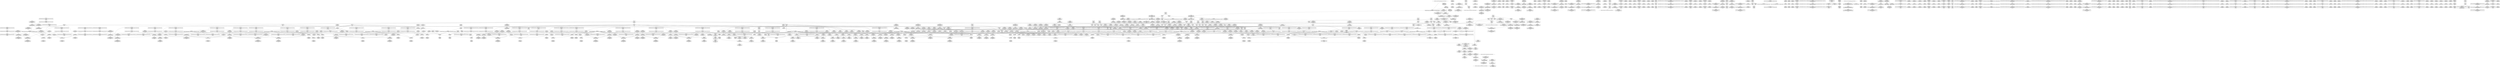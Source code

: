 digraph {
	CE0x4ac9b10 [shape=record,shape=Mrecord,label="{CE0x4ac9b10|__preempt_count_add:tmp4|./arch/x86/include/asm/preempt.h,72|*SummSink*}"]
	CE0x49f9fc0 [shape=record,shape=Mrecord,label="{CE0x49f9fc0|COLLAPSED:_GCMRE___llvm_gcov_ctr278_internal_global_2_x_i64_zeroinitializer:_elem_0:default:}"]
	CE0x4abe600 [shape=record,shape=Mrecord,label="{CE0x4abe600|__preempt_count_sub:tmp6|./arch/x86/include/asm/preempt.h,78}"]
	CE0x4a01ae0 [shape=record,shape=Mrecord,label="{CE0x4a01ae0|avc_has_perm:entry|*SummSource*}"]
	CE0x49f1b70 [shape=record,shape=Mrecord,label="{CE0x49f1b70|avc_has_perm:requested|Function::avc_has_perm&Arg::requested::|*SummSource*}"]
	CE0x4a6e380 [shape=record,shape=Mrecord,label="{CE0x4a6e380|rcu_read_unlock:tmp3|*SummSink*}"]
	CE0x4a70d40 [shape=record,shape=Mrecord,label="{CE0x4a70d40|rcu_read_unlock:tmp11|include/linux/rcupdate.h,933|*SummSource*}"]
	CE0x4a4fb70 [shape=record,shape=Mrecord,label="{CE0x4a4fb70|GLOBAL:rcu_read_lock.__warned|Global_var:rcu_read_lock.__warned|*SummSink*}"]
	CE0x4a3d960 [shape=record,shape=Mrecord,label="{CE0x4a3d960|rcu_read_unlock:tmp10|include/linux/rcupdate.h,933|*SummSource*}"]
	CE0x4a7b150 [shape=record,shape=Mrecord,label="{CE0x4a7b150|__rcu_read_lock:tmp5|include/linux/rcupdate.h,239|*SummSource*}"]
	CE0x4ab0770 [shape=record,shape=Mrecord,label="{CE0x4ab0770|rcu_lock_release:indirectgoto}"]
	CE0x4a11280 [shape=record,shape=Mrecord,label="{CE0x4a11280|_ret_i32_%tmp6,_!dbg_!27716|security/selinux/hooks.c,197}"]
	CE0x4a266b0 [shape=record,shape=Mrecord,label="{CE0x4a266b0|cred_sid:tmp4|*LoadInst*|security/selinux/hooks.c,196}"]
	CE0x4a045d0 [shape=record,shape=Mrecord,label="{CE0x4a045d0|selinux_kernel_module_request:call3|security/selinux/hooks.c,3568}"]
	CE0x4a6e160 [shape=record,shape=Mrecord,label="{CE0x4a6e160|rcu_read_unlock:tmp2|*SummSink*}"]
	CE0x4aacc80 [shape=record,shape=Mrecord,label="{CE0x4aacc80|__rcu_read_lock:tmp1}"]
	CE0x4a967f0 [shape=record,shape=Mrecord,label="{CE0x4a967f0|i64*_getelementptr_inbounds_(_4_x_i64_,_4_x_i64_*___llvm_gcov_ctr128,_i64_0,_i64_1)|*Constant*}"]
	CE0x4aca000 [shape=record,shape=Mrecord,label="{CE0x4aca000|__preempt_count_add:bb}"]
	CE0x4a74380 [shape=record,shape=Mrecord,label="{CE0x4a74380|rcu_lock_acquire:tmp4|include/linux/rcupdate.h,418|*SummSource*}"]
	CE0x4a38cb0 [shape=record,shape=Mrecord,label="{CE0x4a38cb0|cred_sid:bb|*SummSink*}"]
	CE0x4a0e570 [shape=record,shape=Mrecord,label="{CE0x4a0e570|cred_sid:tmp3}"]
	CE0x49e4210 [shape=record,shape=Mrecord,label="{CE0x49e4210|i64*_getelementptr_inbounds_(_2_x_i64_,_2_x_i64_*___llvm_gcov_ctr278,_i64_0,_i64_1)|*Constant*|*SummSink*}"]
	CE0x49def80 [shape=record,shape=Mrecord,label="{CE0x49def80|task_sid:tmp9|security/selinux/hooks.c,208|*SummSink*}"]
	CE0x49d8860 [shape=record,shape=Mrecord,label="{CE0x49d8860|task_sid:tmp14|security/selinux/hooks.c,208|*SummSource*}"]
	CE0x4a95870 [shape=record,shape=Mrecord,label="{CE0x4a95870|_call_void_mcount()_#3}"]
	CE0x4a9cd70 [shape=record,shape=Mrecord,label="{CE0x4a9cd70|rcu_lock_release:tmp2}"]
	CE0x4a65be0 [shape=record,shape=Mrecord,label="{CE0x4a65be0|__preempt_count_add:tmp5|./arch/x86/include/asm/preempt.h,72}"]
	CE0x4a111b0 [shape=record,shape=Mrecord,label="{CE0x4a111b0|cred_sid:cred|Function::cred_sid&Arg::cred::|*SummSink*}"]
	CE0x4aabe40 [shape=record,shape=Mrecord,label="{CE0x4aabe40|%struct.lockdep_map*_null|*Constant*|*SummSink*}"]
	CE0x4a7deb0 [shape=record,shape=Mrecord,label="{CE0x4a7deb0|rcu_lock_release:map|Function::rcu_lock_release&Arg::map::|*SummSource*}"]
	CE0x4a75300 [shape=record,shape=Mrecord,label="{CE0x4a75300|rcu_read_unlock:tmp6|include/linux/rcupdate.h,933|*SummSource*}"]
	CE0x4a025d0 [shape=record,shape=Mrecord,label="{CE0x4a025d0|selinux_kernel_module_request:call1|security/selinux/hooks.c,3563|*SummSink*}"]
	CE0x49ebd60 [shape=record,shape=Mrecord,label="{CE0x49ebd60|i64*_getelementptr_inbounds_(_2_x_i64_,_2_x_i64_*___llvm_gcov_ctr278,_i64_0,_i64_0)|*Constant*}"]
	CE0x4a0f1d0 [shape=record,shape=Mrecord,label="{CE0x4a0f1d0|task_sid:if.end}"]
	CE0x49e4540 [shape=record,shape=Mrecord,label="{CE0x49e4540|i32_77|*Constant*}"]
	CE0x4a137c0 [shape=record,shape=Mrecord,label="{CE0x4a137c0|i64*_getelementptr_inbounds_(_13_x_i64_,_13_x_i64_*___llvm_gcov_ctr126,_i64_0,_i64_11)|*Constant*}"]
	CE0x4ab33c0 [shape=record,shape=Mrecord,label="{CE0x4ab33c0|__preempt_count_add:do.end|*SummSource*}"]
	CE0x49f1440 [shape=record,shape=Mrecord,label="{CE0x49f1440|task_sid:tmp12|security/selinux/hooks.c,208|*SummSource*}"]
	CE0x4a7d710 [shape=record,shape=Mrecord,label="{CE0x4a7d710|GLOBAL:rcu_lock_release|*Constant*|*SummSink*}"]
	CE0x4a8fc80 [shape=record,shape=Mrecord,label="{CE0x4a8fc80|i64*_getelementptr_inbounds_(_4_x_i64_,_4_x_i64_*___llvm_gcov_ctr130,_i64_0,_i64_1)|*Constant*|*SummSource*}"]
	CE0x4a96e90 [shape=record,shape=Mrecord,label="{CE0x4a96e90|_call_void_mcount()_#3|*SummSink*}"]
	CE0x4a0b9a0 [shape=record,shape=Mrecord,label="{CE0x4a0b9a0|task_sid:do.end6|*SummSource*}"]
	CE0x4a4a670 [shape=record,shape=Mrecord,label="{CE0x4a4a670|_call_void_rcu_read_unlock()_#10,_!dbg_!27748|security/selinux/hooks.c,209|*SummSource*}"]
	CE0x4ab3e30 [shape=record,shape=Mrecord,label="{CE0x4ab3e30|i64*_getelementptr_inbounds_(_4_x_i64_,_4_x_i64_*___llvm_gcov_ctr135,_i64_0,_i64_3)|*Constant*}"]
	CE0x4a10c60 [shape=record,shape=Mrecord,label="{CE0x4a10c60|cred_sid:entry}"]
	CE0x4a513d0 [shape=record,shape=Mrecord,label="{CE0x4a513d0|__rcu_read_unlock:tmp5|include/linux/rcupdate.h,244|*SummSource*}"]
	CE0x4a24920 [shape=record,shape=Mrecord,label="{CE0x4a24920|rcu_read_unlock:call|include/linux/rcupdate.h,933}"]
	CE0x4a0c6d0 [shape=record,shape=Mrecord,label="{CE0x4a0c6d0|_ret_void,_!dbg_!27717|include/linux/rcupdate.h,240}"]
	CE0x4a2acb0 [shape=record,shape=Mrecord,label="{CE0x4a2acb0|i32_77|*Constant*|*SummSink*}"]
	CE0x4a0c5f0 [shape=record,shape=Mrecord,label="{CE0x4a0c5f0|_call_void_rcu_lock_acquire(%struct.lockdep_map*_rcu_lock_map)_#10,_!dbg_!27711|include/linux/rcupdate.h,881}"]
	CE0x4aa1050 [shape=record,shape=Mrecord,label="{CE0x4aa1050|__preempt_count_add:bb|*SummSink*}"]
	CE0x4a52d10 [shape=record,shape=Mrecord,label="{CE0x4a52d10|__rcu_read_lock:tmp4|include/linux/rcupdate.h,239}"]
	CE0x49e0e50 [shape=record,shape=Mrecord,label="{CE0x49e0e50|task_sid:tmp20|security/selinux/hooks.c,208|*SummSink*}"]
	CE0x4a0ba40 [shape=record,shape=Mrecord,label="{CE0x4a0ba40|task_sid:do.end6|*SummSink*}"]
	CE0x4a56b80 [shape=record,shape=Mrecord,label="{CE0x4a56b80|rcu_read_lock:tmp13|include/linux/rcupdate.h,882|*SummSink*}"]
	CE0x4aa1940 [shape=record,shape=Mrecord,label="{CE0x4aa1940|__rcu_read_unlock:do.body|*SummSource*}"]
	CE0x4a09ab0 [shape=record,shape=Mrecord,label="{CE0x4a09ab0|get_current:tmp3|*SummSink*}"]
	CE0x4a588c0 [shape=record,shape=Mrecord,label="{CE0x4a588c0|rcu_read_lock:tmp18|include/linux/rcupdate.h,882|*SummSource*}"]
	CE0x49f7110 [shape=record,shape=Mrecord,label="{CE0x49f7110|i64*_getelementptr_inbounds_(_11_x_i64_,_11_x_i64_*___llvm_gcov_ctr132,_i64_0,_i64_8)|*Constant*|*SummSink*}"]
	CE0x49e9210 [shape=record,shape=Mrecord,label="{CE0x49e9210|i16_3|*Constant*|*SummSource*}"]
	CE0x4ab3d50 [shape=record,shape=Mrecord,label="{CE0x4ab3d50|i64*_getelementptr_inbounds_(_4_x_i64_,_4_x_i64_*___llvm_gcov_ctr129,_i64_0,_i64_0)|*Constant*|*SummSource*}"]
	CE0x4a9c450 [shape=record,shape=Mrecord,label="{CE0x4a9c450|rcu_lock_release:tmp4|include/linux/rcupdate.h,423|*SummSource*}"]
	CE0x4a7f3c0 [shape=record,shape=Mrecord,label="{CE0x4a7f3c0|GLOBAL:__rcu_read_unlock|*Constant*|*SummSink*}"]
	CE0x4a9c3b0 [shape=record,shape=Mrecord,label="{CE0x4a9c3b0|i64*_getelementptr_inbounds_(_4_x_i64_,_4_x_i64_*___llvm_gcov_ctr133,_i64_0,_i64_2)|*Constant*|*SummSink*}"]
	CE0x4a147b0 [shape=record,shape=Mrecord,label="{CE0x4a147b0|task_sid:tmp18|security/selinux/hooks.c,208|*SummSource*}"]
	CE0x4a7e7c0 [shape=record,shape=Mrecord,label="{CE0x4a7e7c0|rcu_lock_release:map|Function::rcu_lock_release&Arg::map::|*SummSink*}"]
	CE0x4a30180 [shape=record,shape=Mrecord,label="{CE0x4a30180|task_sid:land.lhs.true2|*SummSink*}"]
	CE0x49f0da0 [shape=record,shape=Mrecord,label="{CE0x49f0da0|task_sid:call|security/selinux/hooks.c,208}"]
	CE0x4a9d4b0 [shape=record,shape=Mrecord,label="{CE0x4a9d4b0|i64*_getelementptr_inbounds_(_4_x_i64_,_4_x_i64_*___llvm_gcov_ctr134,_i64_0,_i64_2)|*Constant*}"]
	CE0x4a2c750 [shape=record,shape=Mrecord,label="{CE0x4a2c750|task_sid:real_cred|security/selinux/hooks.c,208}"]
	CE0x49d8540 [shape=record,shape=Mrecord,label="{CE0x49d8540|i64_6|*Constant*}"]
	CE0x4a9bd60 [shape=record,shape=Mrecord,label="{CE0x4a9bd60|__rcu_read_unlock:bb|*SummSink*}"]
	CE0x4aad950 [shape=record,shape=Mrecord,label="{CE0x4aad950|i64*_getelementptr_inbounds_(_4_x_i64_,_4_x_i64_*___llvm_gcov_ctr134,_i64_0,_i64_1)|*Constant*|*SummSink*}"]
	CE0x4a068c0 [shape=record,shape=Mrecord,label="{CE0x4a068c0|i64_3|*Constant*}"]
	CE0x4a9c1c0 [shape=record,shape=Mrecord,label="{CE0x4a9c1c0|i64*_getelementptr_inbounds_(_4_x_i64_,_4_x_i64_*___llvm_gcov_ctr133,_i64_0,_i64_2)|*Constant*|*SummSource*}"]
	CE0x4a69090 [shape=record,shape=Mrecord,label="{CE0x4a69090|__preempt_count_sub:bb|*SummSource*}"]
	CE0x49e9620 [shape=record,shape=Mrecord,label="{CE0x49e9620|avc_has_perm:tclass|Function::avc_has_perm&Arg::tclass::|*SummSource*}"]
	CE0x49e33f0 [shape=record,shape=Mrecord,label="{CE0x49e33f0|GLOBAL:rcu_read_lock|*Constant*}"]
	CE0x4a75c90 [shape=record,shape=Mrecord,label="{CE0x4a75c90|rcu_read_unlock:do.body|*SummSink*}"]
	CE0x4ac3f40 [shape=record,shape=Mrecord,label="{CE0x4ac3f40|__preempt_count_add:tmp1|*SummSource*}"]
	CE0x4a09530 [shape=record,shape=Mrecord,label="{CE0x4a09530|rcu_read_lock:tmp12|include/linux/rcupdate.h,882|*SummSink*}"]
	CE0x49e1130 [shape=record,shape=Mrecord,label="{CE0x49e1130|task_sid:tmp21|security/selinux/hooks.c,208|*SummSink*}"]
	CE0x4a559f0 [shape=record,shape=Mrecord,label="{CE0x4a559f0|rcu_read_lock:call3|include/linux/rcupdate.h,882|*SummSink*}"]
	CE0x4a7f5e0 [shape=record,shape=Mrecord,label="{CE0x4a7f5e0|__rcu_read_unlock:entry}"]
	CE0x4a659d0 [shape=record,shape=Mrecord,label="{CE0x4a659d0|__preempt_count_add:tmp}"]
	CE0x49d84b0 [shape=record,shape=Mrecord,label="{CE0x49d84b0|task_sid:tmp14|security/selinux/hooks.c,208|*SummSink*}"]
	CE0x4a0eb60 [shape=record,shape=Mrecord,label="{CE0x4a0eb60|rcu_read_lock:bb|*SummSource*}"]
	CE0x4a4c470 [shape=record,shape=Mrecord,label="{CE0x4a4c470|rcu_read_lock:tmp6|include/linux/rcupdate.h,882|*SummSink*}"]
	CE0x4a35720 [shape=record,shape=Mrecord,label="{CE0x4a35720|i32_883|*Constant*}"]
	CE0x49fa370 [shape=record,shape=Mrecord,label="{CE0x49fa370|__preempt_count_sub:tmp5|./arch/x86/include/asm/preempt.h,77|*SummSink*}"]
	CE0x49fd080 [shape=record,shape=Mrecord,label="{CE0x49fd080|task_sid:tmp1}"]
	CE0x49feae0 [shape=record,shape=Mrecord,label="{CE0x49feae0|GLOBAL:__llvm_gcov_ctr127|Global_var:__llvm_gcov_ctr127|*SummSource*}"]
	CE0x49fa630 [shape=record,shape=Mrecord,label="{CE0x49fa630|_call_void_asm_addl_$1,_%gs:$0_,_*m,ri,*m,_dirflag_,_fpsr_,_flags_(i32*___preempt_count,_i32_%sub,_i32*___preempt_count)_#3,_!dbg_!27717,_!srcloc_!27718|./arch/x86/include/asm/preempt.h,77|*SummSink*}"]
	CE0x4a09b50 [shape=record,shape=Mrecord,label="{CE0x4a09b50|_call_void_mcount()_#3|*SummSource*}"]
	CE0x4a77d60 [shape=record,shape=Mrecord,label="{CE0x4a77d60|rcu_read_unlock:call3|include/linux/rcupdate.h,933|*SummSink*}"]
	CE0x4a6ed90 [shape=record,shape=Mrecord,label="{CE0x4a6ed90|i64*_getelementptr_inbounds_(_4_x_i64_,_4_x_i64_*___llvm_gcov_ctr128,_i64_0,_i64_3)|*Constant*|*SummSource*}"]
	CE0x4a9a1c0 [shape=record,shape=Mrecord,label="{CE0x4a9a1c0|GLOBAL:lock_release|*Constant*|*SummSink*}"]
	CE0x4ab5720 [shape=record,shape=Mrecord,label="{CE0x4ab5720|__preempt_count_sub:do.end|*SummSink*}"]
	CE0x49ff430 [shape=record,shape=Mrecord,label="{CE0x49ff430|task_sid:tmp}"]
	CE0x4a07a40 [shape=record,shape=Mrecord,label="{CE0x4a07a40|i64_0|*Constant*}"]
	CE0x4a9b070 [shape=record,shape=Mrecord,label="{CE0x4a9b070|i64*_getelementptr_inbounds_(_4_x_i64_,_4_x_i64_*___llvm_gcov_ctr133,_i64_0,_i64_3)|*Constant*|*SummSink*}"]
	CE0x4a90710 [shape=record,shape=Mrecord,label="{CE0x4a90710|i64*_getelementptr_inbounds_(_4_x_i64_,_4_x_i64_*___llvm_gcov_ctr133,_i64_0,_i64_1)|*Constant*}"]
	CE0x49e0700 [shape=record,shape=Mrecord,label="{CE0x49e0700|rcu_read_unlock:if.then|*SummSink*}"]
	CE0x4aabbc0 [shape=record,shape=Mrecord,label="{CE0x4aabbc0|%struct.lockdep_map*_null|*Constant*|*SummSource*}"]
	CE0x65758f0 [shape=record,shape=Mrecord,label="{CE0x65758f0|_ret_%struct.task_struct*_%tmp4,_!dbg_!27714|./arch/x86/include/asm/current.h,14|*SummSink*}"]
	CE0x4a72be0 [shape=record,shape=Mrecord,label="{CE0x4a72be0|rcu_read_unlock:tmp}"]
	CE0x4a71e10 [shape=record,shape=Mrecord,label="{CE0x4a71e10|rcu_read_unlock:tmp1|*SummSink*}"]
	CE0x4a96680 [shape=record,shape=Mrecord,label="{CE0x4a96680|__rcu_read_unlock:tmp2}"]
	CE0x4ac40c0 [shape=record,shape=Mrecord,label="{CE0x4ac40c0|i64*_getelementptr_inbounds_(_4_x_i64_,_4_x_i64_*___llvm_gcov_ctr134,_i64_0,_i64_0)|*Constant*|*SummSource*}"]
	CE0x4a002b0 [shape=record,shape=Mrecord,label="{CE0x4a002b0|GLOBAL:rcu_read_lock|*Constant*|*SummSource*}"]
	CE0x4a26830 [shape=record,shape=Mrecord,label="{CE0x4a26830|cred_sid:tmp4|*LoadInst*|security/selinux/hooks.c,196|*SummSource*}"]
	CE0x49ed760 [shape=record,shape=Mrecord,label="{CE0x49ed760|task_sid:tmp16|security/selinux/hooks.c,208|*SummSource*}"]
	CE0x49e6c80 [shape=record,shape=Mrecord,label="{CE0x49e6c80|selinux_kernel_module_request:type|security/selinux/hooks.c,3565|*SummSource*}"]
	CE0x4a8f7f0 [shape=record,shape=Mrecord,label="{CE0x4a8f7f0|__rcu_read_unlock:tmp|*SummSource*}"]
	CE0x4a25360 [shape=record,shape=Mrecord,label="{CE0x4a25360|GLOBAL:__rcu_read_lock|*Constant*|*SummSource*}"]
	CE0x4a9e680 [shape=record,shape=Mrecord,label="{CE0x4a9e680|_call_void_mcount()_#3|*SummSource*}"]
	CE0x4a23ac0 [shape=record,shape=Mrecord,label="{CE0x4a23ac0|rcu_read_lock:tmp2|*SummSink*}"]
	CE0x4a2f7d0 [shape=record,shape=Mrecord,label="{CE0x4a2f7d0|_call_void_rcu_read_lock()_#10,_!dbg_!27712|security/selinux/hooks.c,207|*SummSource*}"]
	CE0x4a309c0 [shape=record,shape=Mrecord,label="{CE0x4a309c0|i32_208|*Constant*}"]
	CE0x4a71880 [shape=record,shape=Mrecord,label="{CE0x4a71880|i64*_getelementptr_inbounds_(_4_x_i64_,_4_x_i64_*___llvm_gcov_ctr128,_i64_0,_i64_3)|*Constant*}"]
	CE0x4a68430 [shape=record,shape=Mrecord,label="{CE0x4a68430|__preempt_count_sub:tmp6|./arch/x86/include/asm/preempt.h,78|*SummSource*}"]
	CE0x49f3990 [shape=record,shape=Mrecord,label="{CE0x49f3990|task_sid:tobool|security/selinux/hooks.c,208}"]
	CE0x4a375f0 [shape=record,shape=Mrecord,label="{CE0x4a375f0|rcu_read_lock:tmp21|include/linux/rcupdate.h,884}"]
	CE0x4a70e70 [shape=record,shape=Mrecord,label="{CE0x4a70e70|rcu_read_unlock:tmp11|include/linux/rcupdate.h,933|*SummSink*}"]
	CE0x4a71b70 [shape=record,shape=Mrecord,label="{CE0x4a71b70|rcu_read_unlock:tmp|*SummSink*}"]
	CE0x4a2d150 [shape=record,shape=Mrecord,label="{CE0x4a2d150|_ret_void,_!dbg_!27717|include/linux/rcupdate.h,419|*SummSource*}"]
	CE0x4a3e740 [shape=record,shape=Mrecord,label="{CE0x4a3e740|rcu_read_unlock:tmp14|include/linux/rcupdate.h,933}"]
	CE0x4a78690 [shape=record,shape=Mrecord,label="{CE0x4a78690|_call_void___preempt_count_sub(i32_1)_#10,_!dbg_!27715|include/linux/rcupdate.h,244|*SummSink*}"]
	CE0x4a65da0 [shape=record,shape=Mrecord,label="{CE0x4a65da0|__preempt_count_add:tmp5|./arch/x86/include/asm/preempt.h,72|*SummSource*}"]
	CE0x4a7a520 [shape=record,shape=Mrecord,label="{CE0x4a7a520|rcu_read_unlock:land.lhs.true}"]
	CE0x4ab02b0 [shape=record,shape=Mrecord,label="{CE0x4ab02b0|i8*_undef|*Constant*|*SummSink*}"]
	CE0x4a9d600 [shape=record,shape=Mrecord,label="{CE0x4a9d600|void_(i32*,_i32,_i32*)*_asm_addl_$1,_%gs:$0_,_*m,ri,*m,_dirflag_,_fpsr_,_flags_|*SummSource*}"]
	CE0x49e28a0 [shape=record,shape=Mrecord,label="{CE0x49e28a0|task_sid:tobool1|security/selinux/hooks.c,208|*SummSink*}"]
	CE0x4a7c310 [shape=record,shape=Mrecord,label="{CE0x4a7c310|i64*_getelementptr_inbounds_(_11_x_i64_,_11_x_i64_*___llvm_gcov_ctr132,_i64_0,_i64_10)|*Constant*|*SummSink*}"]
	CE0x4a7f570 [shape=record,shape=Mrecord,label="{CE0x4a7f570|GLOBAL:__rcu_read_unlock|*Constant*|*SummSource*}"]
	CE0x4a4a590 [shape=record,shape=Mrecord,label="{CE0x4a4a590|_call_void_rcu_read_unlock()_#10,_!dbg_!27748|security/selinux/hooks.c,209|*SummSink*}"]
	CE0x49fffa0 [shape=record,shape=Mrecord,label="{CE0x49fffa0|get_current:entry|*SummSource*}"]
	CE0x4ab2260 [shape=record,shape=Mrecord,label="{CE0x4ab2260|__preempt_count_add:tmp7|./arch/x86/include/asm/preempt.h,73}"]
	CE0x4a78890 [shape=record,shape=Mrecord,label="{CE0x4a78890|i64*_getelementptr_inbounds_(_4_x_i64_,_4_x_i64_*___llvm_gcov_ctr130,_i64_0,_i64_2)|*Constant*|*SummSink*}"]
	CE0x4a4c6a0 [shape=record,shape=Mrecord,label="{CE0x4a4c6a0|i64*_getelementptr_inbounds_(_11_x_i64_,_11_x_i64_*___llvm_gcov_ctr127,_i64_0,_i64_0)|*Constant*|*SummSource*}"]
	CE0x4a370f0 [shape=record,shape=Mrecord,label="{CE0x4a370f0|rcu_read_lock:tmp20|include/linux/rcupdate.h,882}"]
	CE0x4a26310 [shape=record,shape=Mrecord,label="{CE0x4a26310|GLOBAL:rcu_lock_map|Global_var:rcu_lock_map|*SummSink*}"]
	CE0x4a4f580 [shape=record,shape=Mrecord,label="{CE0x4a4f580|GLOBAL:rcu_read_unlock.__warned|Global_var:rcu_read_unlock.__warned}"]
	CE0x49f9b70 [shape=record,shape=Mrecord,label="{CE0x49f9b70|i32_0|*Constant*|*SummSink*}"]
	CE0x49e5970 [shape=record,shape=Mrecord,label="{CE0x49e5970|get_current:bb|*SummSource*}"]
	CE0x4a242e0 [shape=record,shape=Mrecord,label="{CE0x4a242e0|rcu_read_lock:if.end|*SummSource*}"]
	CE0x4a81870 [shape=record,shape=Mrecord,label="{CE0x4a81870|i64*_getelementptr_inbounds_(_11_x_i64_,_11_x_i64_*___llvm_gcov_ctr132,_i64_0,_i64_10)|*Constant*}"]
	CE0x49df570 [shape=record,shape=Mrecord,label="{CE0x49df570|_call_void_mcount()_#3|*SummSink*}"]
	CE0x4a79c10 [shape=record,shape=Mrecord,label="{CE0x4a79c10|rcu_read_unlock:tmp9|include/linux/rcupdate.h,933}"]
	CE0x49eb8d0 [shape=record,shape=Mrecord,label="{CE0x49eb8d0|_ret_i32_%call7,_!dbg_!27749|security/selinux/hooks.c,210|*SummSink*}"]
	CE0x4a2fbc0 [shape=record,shape=Mrecord,label="{CE0x4a2fbc0|cred_sid:tmp1|*SummSink*}"]
	CE0x4a270f0 [shape=record,shape=Mrecord,label="{CE0x4a270f0|i64*_getelementptr_inbounds_(_4_x_i64_,_4_x_i64_*___llvm_gcov_ctr130,_i64_0,_i64_1)|*Constant*}"]
	CE0x4a4d3b0 [shape=record,shape=Mrecord,label="{CE0x4a4d3b0|rcu_read_lock:tobool1|include/linux/rcupdate.h,882|*SummSink*}"]
	CE0x49fa210 [shape=record,shape=Mrecord,label="{CE0x49fa210|__preempt_count_sub:tmp5|./arch/x86/include/asm/preempt.h,77|*SummSource*}"]
	CE0x49fbf40 [shape=record,shape=Mrecord,label="{CE0x49fbf40|GLOBAL:rcu_lock_acquire|*Constant*|*SummSource*}"]
	CE0x4a90a60 [shape=record,shape=Mrecord,label="{CE0x4a90a60|_call_void_asm_addl_$1,_%gs:$0_,_*m,ri,*m,_dirflag_,_fpsr_,_flags_(i32*___preempt_count,_i32_%val,_i32*___preempt_count)_#3,_!dbg_!27714,_!srcloc_!27717|./arch/x86/include/asm/preempt.h,72|*SummSink*}"]
	CE0x4a26ee0 [shape=record,shape=Mrecord,label="{CE0x4a26ee0|rcu_lock_acquire:tmp1|*SummSink*}"]
	CE0x4a34bf0 [shape=record,shape=Mrecord,label="{CE0x4a34bf0|GLOBAL:lockdep_rcu_suspicious|*Constant*}"]
	CE0x4a253d0 [shape=record,shape=Mrecord,label="{CE0x4a253d0|GLOBAL:__rcu_read_lock|*Constant*|*SummSink*}"]
	CE0x49e1540 [shape=record,shape=Mrecord,label="{CE0x49e1540|task_sid:tmp23|security/selinux/hooks.c,208}"]
	CE0x4a3e4f0 [shape=record,shape=Mrecord,label="{CE0x4a3e4f0|rcu_read_unlock:tmp13|include/linux/rcupdate.h,933|*SummSource*}"]
	CE0x4a14a40 [shape=record,shape=Mrecord,label="{CE0x4a14a40|task_sid:tmp18|security/selinux/hooks.c,208|*SummSink*}"]
	CE0x49d8f60 [shape=record,shape=Mrecord,label="{CE0x49d8f60|rcu_read_lock:tmp10|include/linux/rcupdate.h,882}"]
	CE0x49ebfb0 [shape=record,shape=Mrecord,label="{CE0x49ebfb0|GLOBAL:task_sid|*Constant*}"]
	CE0x4a900d0 [shape=record,shape=Mrecord,label="{CE0x4a900d0|i64*_getelementptr_inbounds_(_4_x_i64_,_4_x_i64_*___llvm_gcov_ctr128,_i64_0,_i64_1)|*Constant*|*SummSink*}"]
	CE0x49fb1c0 [shape=record,shape=Mrecord,label="{CE0x49fb1c0|i32_1|*Constant*|*SummSink*}"]
	CE0x4a28f60 [shape=record,shape=Mrecord,label="{CE0x4a28f60|rcu_read_lock:tmp4|include/linux/rcupdate.h,882}"]
	CE0x4a57790 [shape=record,shape=Mrecord,label="{CE0x4a57790|rcu_read_lock:tmp16|include/linux/rcupdate.h,882|*SummSource*}"]
	CE0x4a77c30 [shape=record,shape=Mrecord,label="{CE0x4a77c30|rcu_read_unlock:call3|include/linux/rcupdate.h,933|*SummSource*}"]
	CE0x4a535c0 [shape=record,shape=Mrecord,label="{CE0x4a535c0|__rcu_read_lock:tmp2|*SummSink*}"]
	CE0x4a04100 [shape=record,shape=Mrecord,label="{CE0x4a04100|selinux_kernel_module_request:kmod_name|Function::selinux_kernel_module_request&Arg::kmod_name::|*SummSource*}"]
	CE0x4a4e160 [shape=record,shape=Mrecord,label="{CE0x4a4e160|cred_sid:sid|security/selinux/hooks.c,197|*SummSource*}"]
	CE0x49d9650 [shape=record,shape=Mrecord,label="{CE0x49d9650|task_sid:bb|*SummSink*}"]
	CE0x4aae760 [shape=record,shape=Mrecord,label="{CE0x4aae760|_call_void_mcount()_#3}"]
	CE0x4a11b60 [shape=record,shape=Mrecord,label="{CE0x4a11b60|_ret_void,_!dbg_!27719|./arch/x86/include/asm/preempt.h,73|*SummSink*}"]
	CE0x4aadb60 [shape=record,shape=Mrecord,label="{CE0x4aadb60|__rcu_read_unlock:do.body}"]
	CE0x4aaa010 [shape=record,shape=Mrecord,label="{CE0x4aaa010|__preempt_count_sub:val|Function::__preempt_count_sub&Arg::val::|*SummSource*}"]
	CE0x4a99050 [shape=record,shape=Mrecord,label="{CE0x4a99050|GLOBAL:__preempt_count|Global_var:__preempt_count}"]
	CE0x4a0fae0 [shape=record,shape=Mrecord,label="{CE0x4a0fae0|i64*_getelementptr_inbounds_(_13_x_i64_,_13_x_i64_*___llvm_gcov_ctr126,_i64_0,_i64_12)|*Constant*|*SummSource*}"]
	CE0x4a9a390 [shape=record,shape=Mrecord,label="{CE0x4a9a390|i64_ptrtoint_(i8*_blockaddress(_rcu_lock_release,_%__here)_to_i64)|*Constant*}"]
	CE0x4aa9dc0 [shape=record,shape=Mrecord,label="{CE0x4aa9dc0|_ret_void,_!dbg_!27720|./arch/x86/include/asm/preempt.h,78}"]
	CE0x4a3d5c0 [shape=record,shape=Mrecord,label="{CE0x4a3d5c0|__preempt_count_add:entry|*SummSink*}"]
	CE0x4a97e10 [shape=record,shape=Mrecord,label="{CE0x4a97e10|i32_1|*Constant*}"]
	CE0x4a95c30 [shape=record,shape=Mrecord,label="{CE0x4a95c30|rcu_lock_acquire:tmp3|*SummSink*}"]
	CE0x4aadee0 [shape=record,shape=Mrecord,label="{CE0x4aadee0|COLLAPSED:_GCMRE___llvm_gcov_ctr130_internal_global_4_x_i64_zeroinitializer:_elem_0:default:}"]
	CE0x4a08810 [shape=record,shape=Mrecord,label="{CE0x4a08810|i64_7|*Constant*|*SummSource*}"]
	CE0x4a7f7b0 [shape=record,shape=Mrecord,label="{CE0x4a7f7b0|__rcu_read_unlock:entry|*SummSink*}"]
	CE0x4a756f0 [shape=record,shape=Mrecord,label="{CE0x4a756f0|rcu_lock_acquire:indirectgoto}"]
	CE0x4ac4330 [shape=record,shape=Mrecord,label="{CE0x4ac4330|i64_1|*Constant*}"]
	CE0x4a03920 [shape=record,shape=Mrecord,label="{CE0x4a03920|selinux_kernel_module_request:kmod_name2|security/selinux/hooks.c,3566|*SummSource*}"]
	CE0x4ab2490 [shape=record,shape=Mrecord,label="{CE0x4ab2490|__preempt_count_sub:do.body}"]
	CE0x4ab2880 [shape=record,shape=Mrecord,label="{CE0x4ab2880|i64*_getelementptr_inbounds_(_4_x_i64_,_4_x_i64_*___llvm_gcov_ctr135,_i64_0,_i64_3)|*Constant*|*SummSink*}"]
	CE0x4a000b0 [shape=record,shape=Mrecord,label="{CE0x4a000b0|_ret_%struct.task_struct*_%tmp4,_!dbg_!27714|./arch/x86/include/asm/current.h,14|*SummSource*}"]
	CE0x49fe3f0 [shape=record,shape=Mrecord,label="{CE0x49fe3f0|rcu_read_lock:if.then|*SummSource*}"]
	CE0x4a38780 [shape=record,shape=Mrecord,label="{CE0x4a38780|rcu_read_lock:tmp22|include/linux/rcupdate.h,884|*SummSink*}"]
	CE0x4a9bc10 [shape=record,shape=Mrecord,label="{CE0x4a9bc10|__rcu_read_unlock:bb}"]
	CE0x4aaafc0 [shape=record,shape=Mrecord,label="{CE0x4aaafc0|GLOBAL:lock_acquire|*Constant*|*SummSource*}"]
	CE0x49edbe0 [shape=record,shape=Mrecord,label="{CE0x49edbe0|selinux_kernel_module_request:kmod_name2|security/selinux/hooks.c,3566|*SummSink*}"]
	CE0x4aaa960 [shape=record,shape=Mrecord,label="{CE0x4aaa960|i64*_getelementptr_inbounds_(_4_x_i64_,_4_x_i64_*___llvm_gcov_ctr128,_i64_0,_i64_0)|*Constant*}"]
	CE0x4a37300 [shape=record,shape=Mrecord,label="{CE0x4a37300|rcu_read_lock:tmp20|include/linux/rcupdate.h,882|*SummSource*}"]
	CE0x4a4e000 [shape=record,shape=Mrecord,label="{CE0x4a4e000|cred_sid:sid|security/selinux/hooks.c,197|*SummSink*}"]
	CE0x4a27850 [shape=record,shape=Mrecord,label="{CE0x4a27850|rcu_read_unlock:land.lhs.true2|*SummSink*}"]
	CE0x4a9f9b0 [shape=record,shape=Mrecord,label="{CE0x4a9f9b0|i64*_getelementptr_inbounds_(_4_x_i64_,_4_x_i64_*___llvm_gcov_ctr135,_i64_0,_i64_2)|*Constant*}"]
	CE0x65757c0 [shape=record,shape=Mrecord,label="{CE0x65757c0|_ret_%struct.task_struct*_%tmp4,_!dbg_!27714|./arch/x86/include/asm/current.h,14}"]
	CE0x4a281a0 [shape=record,shape=Mrecord,label="{CE0x4a281a0|rcu_read_lock:do.end|*SummSource*}"]
	CE0x49f37c0 [shape=record,shape=Mrecord,label="{CE0x49f37c0|task_sid:call|security/selinux/hooks.c,208|*SummSink*}"]
	CE0x4a74870 [shape=record,shape=Mrecord,label="{CE0x4a74870|_call_void___preempt_count_add(i32_1)_#10,_!dbg_!27711|include/linux/rcupdate.h,239|*SummSource*}"]
	CE0x4a038b0 [shape=record,shape=Mrecord,label="{CE0x4a038b0|selinux_kernel_module_request:kmod_name2|security/selinux/hooks.c,3566}"]
	CE0x4a09110 [shape=record,shape=Mrecord,label="{CE0x4a09110|rcu_read_lock:tmp11|include/linux/rcupdate.h,882|*SummSink*}"]
	CE0x4a7c380 [shape=record,shape=Mrecord,label="{CE0x4a7c380|rcu_read_unlock:tmp21|include/linux/rcupdate.h,935|*SummSink*}"]
	CE0x4a4cab0 [shape=record,shape=Mrecord,label="{CE0x4a4cab0|i32_1|*Constant*}"]
	CE0x4aca070 [shape=record,shape=Mrecord,label="{CE0x4aca070|__rcu_read_unlock:tmp7|include/linux/rcupdate.h,245}"]
	CE0x49df970 [shape=record,shape=Mrecord,label="{CE0x49df970|task_sid:tmp8|security/selinux/hooks.c,208}"]
	CE0x4a2d3f0 [shape=record,shape=Mrecord,label="{CE0x4a2d3f0|rcu_read_lock:call|include/linux/rcupdate.h,882|*SummSink*}"]
	CE0x4a67c90 [shape=record,shape=Mrecord,label="{CE0x4a67c90|__preempt_count_add:tmp7|./arch/x86/include/asm/preempt.h,73|*SummSink*}"]
	"CONST[source:0(mediator),value:2(dynamic)][purpose:{object}][SnkIdx:2]"
	CE0x4a80cb0 [shape=record,shape=Mrecord,label="{CE0x4a80cb0|rcu_read_unlock:tmp19|include/linux/rcupdate.h,933}"]
	CE0x49f3310 [shape=record,shape=Mrecord,label="{CE0x49f3310|_call_void___rcu_read_lock()_#10,_!dbg_!27710|include/linux/rcupdate.h,879|*SummSink*}"]
	CE0x49f3640 [shape=record,shape=Mrecord,label="{CE0x49f3640|_call_void___rcu_read_lock()_#10,_!dbg_!27710|include/linux/rcupdate.h,879|*SummSource*}"]
	CE0x4a51980 [shape=record,shape=Mrecord,label="{CE0x4a51980|rcu_read_lock:tmp7|include/linux/rcupdate.h,882|*SummSource*}"]
	CE0x4a4eae0 [shape=record,shape=Mrecord,label="{CE0x4a4eae0|rcu_read_unlock:tmp8|include/linux/rcupdate.h,933|*SummSink*}"]
	CE0x4a6f790 [shape=record,shape=Mrecord,label="{CE0x4a6f790|GLOBAL:__preempt_count_add|*Constant*|*SummSource*}"]
	CE0x4a68d60 [shape=record,shape=Mrecord,label="{CE0x4a68d60|i64_1|*Constant*}"]
	CE0x49fd9a0 [shape=record,shape=Mrecord,label="{CE0x49fd9a0|GLOBAL:get_current|*Constant*}"]
	CE0x4aca1a0 [shape=record,shape=Mrecord,label="{CE0x4aca1a0|__rcu_read_unlock:tmp7|include/linux/rcupdate.h,245|*SummSource*}"]
	CE0x4aab420 [shape=record,shape=Mrecord,label="{CE0x4aab420|i32_2|*Constant*}"]
	CE0x4a3dd10 [shape=record,shape=Mrecord,label="{CE0x4a3dd10|__rcu_read_lock:tmp7|include/linux/rcupdate.h,240|*SummSource*}"]
	CE0x4a0c860 [shape=record,shape=Mrecord,label="{CE0x4a0c860|_call_void_asm_sideeffect_,_memory_,_dirflag_,_fpsr_,_flags_()_#3,_!dbg_!27714,_!srcloc_!27715|include/linux/rcupdate.h,239|*SummSink*}"]
	CE0x4aaee10 [shape=record,shape=Mrecord,label="{CE0x4aaee10|i64*_getelementptr_inbounds_(_4_x_i64_,_4_x_i64_*___llvm_gcov_ctr130,_i64_0,_i64_3)|*Constant*|*SummSource*}"]
	CE0x4a6f3c0 [shape=record,shape=Mrecord,label="{CE0x4a6f3c0|_call_void_mcount()_#3|*SummSource*}"]
	CE0x4a68dd0 [shape=record,shape=Mrecord,label="{CE0x4a68dd0|__preempt_count_sub:tmp1}"]
	CE0x49ef1e0 [shape=record,shape=Mrecord,label="{CE0x49ef1e0|task_sid:entry}"]
	CE0x4a6f8b0 [shape=record,shape=Mrecord,label="{CE0x4a6f8b0|__preempt_count_add:entry|*SummSource*}"]
	CE0x4a0bb90 [shape=record,shape=Mrecord,label="{CE0x4a0bb90|i64*_getelementptr_inbounds_(_11_x_i64_,_11_x_i64_*___llvm_gcov_ctr127,_i64_0,_i64_1)|*Constant*|*SummSource*}"]
	CE0x4a10780 [shape=record,shape=Mrecord,label="{CE0x4a10780|task_sid:call7|security/selinux/hooks.c,208|*SummSink*}"]
	CE0x4ab4650 [shape=record,shape=Mrecord,label="{CE0x4ab4650|i64*_getelementptr_inbounds_(_4_x_i64_,_4_x_i64_*___llvm_gcov_ctr134,_i64_0,_i64_3)|*Constant*|*SummSource*}"]
	CE0x4a2f890 [shape=record,shape=Mrecord,label="{CE0x4a2f890|_call_void_rcu_read_lock()_#10,_!dbg_!27712|security/selinux/hooks.c,207|*SummSink*}"]
	CE0x4a37f00 [shape=record,shape=Mrecord,label="{CE0x4a37f00|rcu_read_lock:tmp21|include/linux/rcupdate.h,884|*SummSink*}"]
	CE0x4a08150 [shape=record,shape=Mrecord,label="{CE0x4a08150|task_sid:call3|security/selinux/hooks.c,208|*SummSource*}"]
	CE0x4a10f20 [shape=record,shape=Mrecord,label="{CE0x4a10f20|cred_sid:cred|Function::cred_sid&Arg::cred::}"]
	CE0x4a2f6d0 [shape=record,shape=Mrecord,label="{CE0x4a2f6d0|_call_void_rcu_read_lock()_#10,_!dbg_!27712|security/selinux/hooks.c,207}"]
	CE0x4a57a80 [shape=record,shape=Mrecord,label="{CE0x4a57a80|i64*_getelementptr_inbounds_(_11_x_i64_,_11_x_i64_*___llvm_gcov_ctr127,_i64_0,_i64_8)|*Constant*}"]
	CE0x4a01be0 [shape=record,shape=Mrecord,label="{CE0x4a01be0|avc_has_perm:entry|*SummSink*}"]
	CE0x4a71350 [shape=record,shape=Mrecord,label="{CE0x4a71350|rcu_read_unlock:tmp6|include/linux/rcupdate.h,933|*SummSink*}"]
	CE0x4a4c1c0 [shape=record,shape=Mrecord,label="{CE0x4a4c1c0|rcu_read_lock:tmp6|include/linux/rcupdate.h,882}"]
	CE0x49d86c0 [shape=record,shape=Mrecord,label="{CE0x49d86c0|task_sid:tmp14|security/selinux/hooks.c,208}"]
	CE0x49ef0e0 [shape=record,shape=Mrecord,label="{CE0x49ef0e0|GLOBAL:task_sid|*Constant*|*SummSink*}"]
	CE0x4a7e230 [shape=record,shape=Mrecord,label="{CE0x4a7e230|i64*_getelementptr_inbounds_(_11_x_i64_,_11_x_i64_*___llvm_gcov_ctr132,_i64_0,_i64_9)|*Constant*}"]
	CE0x4a70120 [shape=record,shape=Mrecord,label="{CE0x4a70120|i64*_getelementptr_inbounds_(_4_x_i64_,_4_x_i64_*___llvm_gcov_ctr133,_i64_0,_i64_0)|*Constant*|*SummSink*}"]
	CE0x4ac34e0 [shape=record,shape=Mrecord,label="{CE0x4ac34e0|i64*_getelementptr_inbounds_(_4_x_i64_,_4_x_i64_*___llvm_gcov_ctr129,_i64_0,_i64_0)|*Constant*|*SummSink*}"]
	CE0x49eb770 [shape=record,shape=Mrecord,label="{CE0x49eb770|_ret_i32_%call7,_!dbg_!27749|security/selinux/hooks.c,210|*SummSource*}"]
	CE0x4aab250 [shape=record,shape=Mrecord,label="{CE0x4aab250|GLOBAL:lock_acquire|*Constant*|*SummSink*}"]
	CE0x4a36f10 [shape=record,shape=Mrecord,label="{CE0x4a36f10|rcu_read_lock:tmp19|include/linux/rcupdate.h,882|*SummSource*}"]
	CE0x4ab08f0 [shape=record,shape=Mrecord,label="{CE0x4ab08f0|rcu_lock_release:indirectgoto|*SummSink*}"]
	CE0x4aa9b10 [shape=record,shape=Mrecord,label="{CE0x4aa9b10|__rcu_read_unlock:tmp1|*SummSink*}"]
	CE0x4a31c80 [shape=record,shape=Mrecord,label="{CE0x4a31c80|task_sid:tmp11|security/selinux/hooks.c,208|*SummSink*}"]
	CE0x4a96760 [shape=record,shape=Mrecord,label="{CE0x4a96760|__rcu_read_unlock:tmp2|*SummSink*}"]
	CE0x4a67bd0 [shape=record,shape=Mrecord,label="{CE0x4a67bd0|__preempt_count_sub:bb}"]
	"CONST[source:1(input),value:2(dynamic)][purpose:{object}][SrcIdx:3]"
	CE0x49ed2f0 [shape=record,shape=Mrecord,label="{CE0x49ed2f0|task_sid:tmp15|security/selinux/hooks.c,208|*SummSink*}"]
	CE0x49ef910 [shape=record,shape=Mrecord,label="{CE0x49ef910|GLOBAL:rcu_read_unlock|*Constant*}"]
	CE0x4a704c0 [shape=record,shape=Mrecord,label="{CE0x4a704c0|GLOBAL:lock_acquire|*Constant*}"]
	CE0x49ff4a0 [shape=record,shape=Mrecord,label="{CE0x49ff4a0|COLLAPSED:_GCMRE___llvm_gcov_ctr126_internal_global_13_x_i64_zeroinitializer:_elem_0:default:}"]
	CE0x4a32280 [shape=record,shape=Mrecord,label="{CE0x4a32280|%struct.task_struct*_(%struct.task_struct**)*_asm_movq_%gs:$_1:P_,$0_,_r,im,_dirflag_,_fpsr_,_flags_|*SummSource*}"]
	CE0x49e9db0 [shape=record,shape=Mrecord,label="{CE0x49e9db0|task_sid:tmp22|security/selinux/hooks.c,208|*SummSource*}"]
	CE0x4a97ca0 [shape=record,shape=Mrecord,label="{CE0x4a97ca0|_call_void_lock_release(%struct.lockdep_map*_%map,_i32_1,_i64_ptrtoint_(i8*_blockaddress(_rcu_lock_release,_%__here)_to_i64))_#10,_!dbg_!27716|include/linux/rcupdate.h,423|*SummSink*}"]
	CE0x4a55ee0 [shape=record,shape=Mrecord,label="{CE0x4a55ee0|i64_6|*Constant*}"]
	CE0x4a74c10 [shape=record,shape=Mrecord,label="{CE0x4a74c10|rcu_read_unlock:land.lhs.true|*SummSource*}"]
	CE0x49db460 [shape=record,shape=Mrecord,label="{CE0x49db460|selinux_kernel_module_request:bb}"]
	CE0x4a34440 [shape=record,shape=Mrecord,label="{CE0x4a34440|_call_void_lockdep_rcu_suspicious(i8*_getelementptr_inbounds_(_25_x_i8_,_25_x_i8_*_.str45,_i32_0,_i32_0),_i32_883,_i8*_getelementptr_inbounds_(_42_x_i8_,_42_x_i8_*_.str46,_i32_0,_i32_0))_#10,_!dbg_!27728|include/linux/rcupdate.h,882|*SummSource*}"]
	CE0x4ab42f0 [shape=record,shape=Mrecord,label="{CE0x4ab42f0|_ret_void,_!dbg_!27720|./arch/x86/include/asm/preempt.h,78|*SummSink*}"]
	CE0x4a30290 [shape=record,shape=Mrecord,label="{CE0x4a30290|task_sid:if.then}"]
	CE0x4a28d70 [shape=record,shape=Mrecord,label="{CE0x4a28d70|i64_3|*Constant*}"]
	CE0x4a08a90 [shape=record,shape=Mrecord,label="{CE0x4a08a90|rcu_read_lock:tmp10|include/linux/rcupdate.h,882|*SummSource*}"]
	CE0x49f8460 [shape=record,shape=Mrecord,label="{CE0x49f8460|rcu_read_lock:tmp5|include/linux/rcupdate.h,882|*SummSource*}"]
	CE0x4a366c0 [shape=record,shape=Mrecord,label="{CE0x4a366c0|i64*_getelementptr_inbounds_(_11_x_i64_,_11_x_i64_*___llvm_gcov_ctr127,_i64_0,_i64_9)|*Constant*|*SummSink*}"]
	CE0x4a76740 [shape=record,shape=Mrecord,label="{CE0x4a76740|i64*_getelementptr_inbounds_(_4_x_i64_,_4_x_i64_*___llvm_gcov_ctr128,_i64_0,_i64_2)|*Constant*|*SummSink*}"]
	CE0x4a2b970 [shape=record,shape=Mrecord,label="{CE0x4a2b970|COLLAPSED:_GCMRE___llvm_gcov_ctr131_internal_global_2_x_i64_zeroinitializer:_elem_0:default:}"]
	CE0x4a31850 [shape=record,shape=Mrecord,label="{CE0x4a31850|task_sid:tmp10|security/selinux/hooks.c,208|*SummSource*}"]
	CE0x4a4e3d0 [shape=record,shape=Mrecord,label="{CE0x4a4e3d0|rcu_read_lock:call|include/linux/rcupdate.h,882}"]
	CE0x4a2a310 [shape=record,shape=Mrecord,label="{CE0x4a2a310|cred_sid:security|security/selinux/hooks.c,196}"]
	CE0x4ac5a90 [shape=record,shape=Mrecord,label="{CE0x4ac5a90|_call_void_mcount()_#3|*SummSink*}"]
	CE0x4a746d0 [shape=record,shape=Mrecord,label="{CE0x4a746d0|rcu_read_unlock:tmp6|include/linux/rcupdate.h,933}"]
	CE0x4a27d60 [shape=record,shape=Mrecord,label="{CE0x4a27d60|cred_sid:tmp2}"]
	CE0x4a35910 [shape=record,shape=Mrecord,label="{CE0x4a35910|i32_883|*Constant*|*SummSink*}"]
	CE0x4aaa670 [shape=record,shape=Mrecord,label="{CE0x4aaa670|__rcu_read_lock:bb|*SummSink*}"]
	CE0x49d9460 [shape=record,shape=Mrecord,label="{CE0x49d9460|task_sid:bb}"]
	CE0x4a901d0 [shape=record,shape=Mrecord,label="{CE0x4a901d0|rcu_lock_acquire:tmp4|include/linux/rcupdate.h,418|*SummSink*}"]
	CE0x4a7fd00 [shape=record,shape=Mrecord,label="{CE0x4a7fd00|_ret_void,_!dbg_!27717|include/linux/rcupdate.h,245|*SummSource*}"]
	CE0x5db8220 [shape=record,shape=Mrecord,label="{CE0x5db8220|selinux_kernel_module_request:tmp1|*SummSource*}"]
	CE0x4ac43a0 [shape=record,shape=Mrecord,label="{CE0x4ac43a0|__preempt_count_add:tmp1}"]
	CE0x4a4c850 [shape=record,shape=Mrecord,label="{CE0x4a4c850|i64*_getelementptr_inbounds_(_11_x_i64_,_11_x_i64_*___llvm_gcov_ctr127,_i64_0,_i64_0)|*Constant*|*SummSink*}"]
	CE0x4a081c0 [shape=record,shape=Mrecord,label="{CE0x4a081c0|task_sid:call3|security/selinux/hooks.c,208|*SummSink*}"]
	CE0x4a95b30 [shape=record,shape=Mrecord,label="{CE0x4a95b30|_call_void_mcount()_#3|*SummSource*}"]
	CE0x4a7b420 [shape=record,shape=Mrecord,label="{CE0x4a7b420|rcu_read_unlock:tmp11|include/linux/rcupdate.h,933}"]
	CE0x4a4e5a0 [shape=record,shape=Mrecord,label="{CE0x4a4e5a0|_ret_void,_!dbg_!27717|include/linux/rcupdate.h,419}"]
	CE0x4a08d30 [shape=record,shape=Mrecord,label="{CE0x4a08d30|rcu_read_lock:tmp11|include/linux/rcupdate.h,882}"]
	CE0x4a910a0 [shape=record,shape=Mrecord,label="{CE0x4a910a0|_call_void_asm_sideeffect_,_memory_,_dirflag_,_fpsr_,_flags_()_#3,_!dbg_!27711,_!srcloc_!27714|include/linux/rcupdate.h,244}"]
	CE0x4a97790 [shape=record,shape=Mrecord,label="{CE0x4a97790|rcu_lock_release:tmp5|include/linux/rcupdate.h,423|*SummSink*}"]
	CE0x49ef620 [shape=record,shape=Mrecord,label="{CE0x49ef620|task_sid:task|Function::task_sid&Arg::task::|*SummSink*}"]
	CE0x4aad440 [shape=record,shape=Mrecord,label="{CE0x4aad440|i64*_getelementptr_inbounds_(_4_x_i64_,_4_x_i64_*___llvm_gcov_ctr133,_i64_0,_i64_1)|*Constant*|*SummSource*}"]
	CE0x4a2c090 [shape=record,shape=Mrecord,label="{CE0x4a2c090|rcu_read_lock:tmp3|*SummSink*}"]
	CE0x4a046b0 [shape=record,shape=Mrecord,label="{CE0x4a046b0|selinux_kernel_module_request:call3|security/selinux/hooks.c,3568|*SummSink*}"]
	CE0x4a70a90 [shape=record,shape=Mrecord,label="{CE0x4a70a90|rcu_read_unlock:tmp10|include/linux/rcupdate.h,933|*SummSink*}"]
	CE0x49e89b0 [shape=record,shape=Mrecord,label="{CE0x49e89b0|selinux_kernel_module_request:ad|security/selinux/hooks.c, 3561|*SummSink*}"]
	CE0x49eb670 [shape=record,shape=Mrecord,label="{CE0x49eb670|_ret_i32_%call7,_!dbg_!27749|security/selinux/hooks.c,210}"]
	CE0x4aae210 [shape=record,shape=Mrecord,label="{CE0x4aae210|__rcu_read_lock:bb|*SummSource*}"]
	CE0x4ab1c30 [shape=record,shape=Mrecord,label="{CE0x4ab1c30|__preempt_count_add:tmp6|./arch/x86/include/asm/preempt.h,73}"]
	CE0x4aaf1f0 [shape=record,shape=Mrecord,label="{CE0x4aaf1f0|rcu_lock_acquire:tmp6|*SummSink*}"]
	CE0x4a98b50 [shape=record,shape=Mrecord,label="{CE0x4a98b50|__rcu_read_unlock:tmp4|include/linux/rcupdate.h,244|*SummSource*}"]
	CE0x4aabc90 [shape=record,shape=Mrecord,label="{CE0x4aabc90|__rcu_read_unlock:tmp3}"]
	CE0x49fc010 [shape=record,shape=Mrecord,label="{CE0x49fc010|rcu_lock_acquire:entry|*SummSource*}"]
	CE0x4a65fd0 [shape=record,shape=Mrecord,label="{CE0x4a65fd0|__preempt_count_sub:tmp3|*SummSource*}"]
	CE0x4a9b320 [shape=record,shape=Mrecord,label="{CE0x4a9b320|rcu_lock_release:tmp6|*SummSink*}"]
	CE0x4a963e0 [shape=record,shape=Mrecord,label="{CE0x4a963e0|rcu_lock_acquire:bb|*SummSource*}"]
	CE0x4aa0810 [shape=record,shape=Mrecord,label="{CE0x4aa0810|i64*_getelementptr_inbounds_(_4_x_i64_,_4_x_i64_*___llvm_gcov_ctr134,_i64_0,_i64_1)|*Constant*|*SummSource*}"]
	CE0x4a00040 [shape=record,shape=Mrecord,label="{CE0x4a00040|get_current:entry|*SummSink*}"]
	CE0x49ff1a0 [shape=record,shape=Mrecord,label="{CE0x49ff1a0|GLOBAL:task_sid.__warned|Global_var:task_sid.__warned|*SummSink*}"]
	CE0x4a569e0 [shape=record,shape=Mrecord,label="{CE0x4a569e0|rcu_read_lock:tmp14|include/linux/rcupdate.h,882}"]
	CE0x4a00390 [shape=record,shape=Mrecord,label="{CE0x4a00390|rcu_read_lock:entry}"]
	CE0x49dbee0 [shape=record,shape=Mrecord,label="{CE0x49dbee0|selinux_kernel_module_request:bb|*SummSink*}"]
	CE0x4a31b00 [shape=record,shape=Mrecord,label="{CE0x4a31b00|task_sid:tmp12|security/selinux/hooks.c,208}"]
	CE0x49ef5b0 [shape=record,shape=Mrecord,label="{CE0x49ef5b0|task_sid:task|Function::task_sid&Arg::task::|*SummSource*}"]
	CE0x4a2e310 [shape=record,shape=Mrecord,label="{CE0x4a2e310|i64_4|*Constant*|*SummSink*}"]
	CE0x4a37de0 [shape=record,shape=Mrecord,label="{CE0x4a37de0|i64*_getelementptr_inbounds_(_11_x_i64_,_11_x_i64_*___llvm_gcov_ctr127,_i64_0,_i64_10)|*Constant*|*SummSource*}"]
	CE0x4a076e0 [shape=record,shape=Mrecord,label="{CE0x4a076e0|cred_sid:tmp|*SummSink*}"]
	CE0x4a4dc90 [shape=record,shape=Mrecord,label="{CE0x4a4dc90|rcu_read_lock:land.lhs.true2|*SummSink*}"]
	CE0x4a11620 [shape=record,shape=Mrecord,label="{CE0x4a11620|rcu_read_unlock:tmp4|include/linux/rcupdate.h,933}"]
	CE0x4a736d0 [shape=record,shape=Mrecord,label="{CE0x4a736d0|GLOBAL:__llvm_gcov_ctr132|Global_var:__llvm_gcov_ctr132|*SummSink*}"]
	CE0x4a3e5d0 [shape=record,shape=Mrecord,label="{CE0x4a3e5d0|rcu_read_unlock:tmp13|include/linux/rcupdate.h,933|*SummSink*}"]
	CE0x4ab44d0 [shape=record,shape=Mrecord,label="{CE0x4ab44d0|i64*_getelementptr_inbounds_(_4_x_i64_,_4_x_i64_*___llvm_gcov_ctr134,_i64_0,_i64_3)|*Constant*}"]
	CE0x4a72c50 [shape=record,shape=Mrecord,label="{CE0x4a72c50|COLLAPSED:_GCMRE___llvm_gcov_ctr132_internal_global_11_x_i64_zeroinitializer:_elem_0:default:}"]
	CE0x4a15980 [shape=record,shape=Mrecord,label="{CE0x4a15980|i64*_getelementptr_inbounds_(_2_x_i64_,_2_x_i64_*___llvm_gcov_ctr278,_i64_0,_i64_0)|*Constant*|*SummSink*}"]
	CE0x4a79860 [shape=record,shape=Mrecord,label="{CE0x4a79860|i64*_getelementptr_inbounds_(_4_x_i64_,_4_x_i64_*___llvm_gcov_ctr134,_i64_0,_i64_2)|*Constant*|*SummSink*}"]
	CE0x4a65a40 [shape=record,shape=Mrecord,label="{CE0x4a65a40|COLLAPSED:_GCMRE___llvm_gcov_ctr129_internal_global_4_x_i64_zeroinitializer:_elem_0:default:}"]
	CE0x49d90e0 [shape=record,shape=Mrecord,label="{CE0x49d90e0|rcu_read_lock:tmp9|include/linux/rcupdate.h,882|*SummSource*}"]
	CE0x4ab4a70 [shape=record,shape=Mrecord,label="{CE0x4ab4a70|void_(i32*,_i32,_i32*)*_asm_addl_$1,_%gs:$0_,_*m,ri,*m,_dirflag_,_fpsr_,_flags_|*SummSink*}"]
	CE0x4ac4e50 [shape=record,shape=Mrecord,label="{CE0x4ac4e50|__preempt_count_sub:do.end}"]
	CE0x4a56e40 [shape=record,shape=Mrecord,label="{CE0x4a56e40|rcu_read_lock:tmp14|include/linux/rcupdate.h,882|*SummSource*}"]
	CE0x49e2c30 [shape=record,shape=Mrecord,label="{CE0x49e2c30|task_sid:do.end|*SummSink*}"]
	CE0x4a6e310 [shape=record,shape=Mrecord,label="{CE0x4a6e310|rcu_read_unlock:tmp3|*SummSource*}"]
	CE0x4a75a90 [shape=record,shape=Mrecord,label="{CE0x4a75a90|rcu_read_unlock:do.body}"]
	CE0x49ecd80 [shape=record,shape=Mrecord,label="{CE0x49ecd80|i64*_getelementptr_inbounds_(_2_x_i64_,_2_x_i64_*___llvm_gcov_ctr98,_i64_0,_i64_1)|*Constant*}"]
	CE0x4a3e060 [shape=record,shape=Mrecord,label="{CE0x4a3e060|rcu_read_unlock:tmp13|include/linux/rcupdate.h,933}"]
	CE0x4a80990 [shape=record,shape=Mrecord,label="{CE0x4a80990|GLOBAL:rcu_lock_release|*Constant*}"]
	CE0x4a4fdb0 [shape=record,shape=Mrecord,label="{CE0x4a4fdb0|rcu_read_unlock:tmp15|include/linux/rcupdate.h,933|*SummSink*}"]
	CE0x4a13090 [shape=record,shape=Mrecord,label="{CE0x4a13090|i32_934|*Constant*|*SummSink*}"]
	CE0x4a51fb0 [shape=record,shape=Mrecord,label="{CE0x4a51fb0|__rcu_read_lock:tmp7|include/linux/rcupdate.h,240}"]
	CE0x4a964a0 [shape=record,shape=Mrecord,label="{CE0x4a964a0|i64*_getelementptr_inbounds_(_4_x_i64_,_4_x_i64_*___llvm_gcov_ctr130,_i64_0,_i64_0)|*Constant*}"]
	CE0x4a2f140 [shape=record,shape=Mrecord,label="{CE0x4a2f140|i64*_getelementptr_inbounds_(_11_x_i64_,_11_x_i64_*___llvm_gcov_ctr132,_i64_0,_i64_1)|*Constant*|*SummSource*}"]
	CE0x49fedd0 [shape=record,shape=Mrecord,label="{CE0x49fedd0|task_sid:tmp6|security/selinux/hooks.c,208}"]
	CE0x4a96d30 [shape=record,shape=Mrecord,label="{CE0x4a96d30|_call_void_asm_addl_$1,_%gs:$0_,_*m,ri,*m,_dirflag_,_fpsr_,_flags_(i32*___preempt_count,_i32_%sub,_i32*___preempt_count)_#3,_!dbg_!27717,_!srcloc_!27718|./arch/x86/include/asm/preempt.h,77|*SummSource*}"]
	CE0x4a78820 [shape=record,shape=Mrecord,label="{CE0x4a78820|i64*_getelementptr_inbounds_(_4_x_i64_,_4_x_i64_*___llvm_gcov_ctr130,_i64_0,_i64_2)|*Constant*|*SummSource*}"]
	CE0x49f80e0 [shape=record,shape=Mrecord,label="{CE0x49f80e0|_call_void_mcount()_#3|*SummSink*}"]
	CE0x49e3a20 [shape=record,shape=Mrecord,label="{CE0x49e3a20|task_sid:tmp8|security/selinux/hooks.c,208|*SummSink*}"]
	CE0x49f7810 [shape=record,shape=Mrecord,label="{CE0x49f7810|rcu_read_unlock:tmp18|include/linux/rcupdate.h,933}"]
	CE0x49e99f0 [shape=record,shape=Mrecord,label="{CE0x49e99f0|i32_16|*Constant*|*SummSink*}"]
	CE0x4aab6f0 [shape=record,shape=Mrecord,label="{CE0x4aab6f0|i64*_getelementptr_inbounds_(_4_x_i64_,_4_x_i64_*___llvm_gcov_ctr130,_i64_0,_i64_3)|*Constant*}"]
	CE0x4aac960 [shape=record,shape=Mrecord,label="{CE0x4aac960|COLLAPSED:_GCMRE___llvm_gcov_ctr133_internal_global_4_x_i64_zeroinitializer:_elem_0:default:}"]
	CE0x4a32500 [shape=record,shape=Mrecord,label="{CE0x4a32500|_call_void_mcount()_#3}"]
	CE0x49fa080 [shape=record,shape=Mrecord,label="{CE0x49fa080|__preempt_count_sub:tmp5|./arch/x86/include/asm/preempt.h,77}"]
	CE0x4a4f410 [shape=record,shape=Mrecord,label="{CE0x4a4f410|rcu_read_unlock:tmp7|include/linux/rcupdate.h,933|*SummSink*}"]
	CE0x4a12a20 [shape=record,shape=Mrecord,label="{CE0x4a12a20|i32_934|*Constant*}"]
	CE0x49e96c0 [shape=record,shape=Mrecord,label="{CE0x49e96c0|avc_has_perm:tclass|Function::avc_has_perm&Arg::tclass::|*SummSink*}"]
	CE0x4a917e0 [shape=record,shape=Mrecord,label="{CE0x4a917e0|__rcu_read_lock:tmp1|*SummSink*}"]
	CE0x4a2b1d0 [shape=record,shape=Mrecord,label="{CE0x4a2b1d0|GLOBAL:rcu_lock_acquire|*Constant*}"]
	CE0x4a56870 [shape=record,shape=Mrecord,label="{CE0x4a56870|rcu_read_lock:tmp13|include/linux/rcupdate.h,882}"]
	CE0x4a56fc0 [shape=record,shape=Mrecord,label="{CE0x4a56fc0|rcu_read_lock:tmp14|include/linux/rcupdate.h,882|*SummSink*}"]
	CE0x4aacc10 [shape=record,shape=Mrecord,label="{CE0x4aacc10|i64_1|*Constant*}"]
	CE0x49e6940 [shape=record,shape=Mrecord,label="{CE0x49e6940|get_current:tmp3}"]
	CE0x4a09a10 [shape=record,shape=Mrecord,label="{CE0x4a09a10|get_current:tmp3|*SummSource*}"]
	CE0x4a35fb0 [shape=record,shape=Mrecord,label="{CE0x4a35fb0|i8*_getelementptr_inbounds_(_42_x_i8_,_42_x_i8_*_.str46,_i32_0,_i32_0)|*Constant*}"]
	CE0x4a06e00 [shape=record,shape=Mrecord,label="{CE0x4a06e00|_ret_i32_%call3,_!dbg_!27722|security/selinux/hooks.c,3568|*SummSink*}"]
	CE0x4a60a80 [shape=record,shape=Mrecord,label="{CE0x4a60a80|i64*_getelementptr_inbounds_(_4_x_i64_,_4_x_i64_*___llvm_gcov_ctr129,_i64_0,_i64_2)|*Constant*}"]
	CE0x4aa0140 [shape=record,shape=Mrecord,label="{CE0x4aa0140|VOIDTB_TE:_CE:_elem_0:default:}"]
	CE0x49e5ae0 [shape=record,shape=Mrecord,label="{CE0x49e5ae0|get_current:bb|*SummSink*}"]
	CE0x4a2a4c0 [shape=record,shape=Mrecord,label="{CE0x4a2a4c0|task_sid:land.lhs.true|*SummSource*}"]
	CE0x4a282c0 [shape=record,shape=Mrecord,label="{CE0x4a282c0|task_sid:if.end|*SummSource*}"]
	CE0x4a11880 [shape=record,shape=Mrecord,label="{CE0x4a11880|rcu_read_unlock:tobool|include/linux/rcupdate.h,933|*SummSource*}"]
	CE0x4a52df0 [shape=record,shape=Mrecord,label="{CE0x4a52df0|__rcu_read_lock:tmp4|include/linux/rcupdate.h,239|*SummSink*}"]
	CE0x4a122e0 [shape=record,shape=Mrecord,label="{CE0x4a122e0|_call_void_lockdep_rcu_suspicious(i8*_getelementptr_inbounds_(_25_x_i8_,_25_x_i8_*_.str45,_i32_0,_i32_0),_i32_934,_i8*_getelementptr_inbounds_(_44_x_i8_,_44_x_i8_*_.str47,_i32_0,_i32_0))_#10,_!dbg_!27726|include/linux/rcupdate.h,933|*SummSource*}"]
	CE0x4a342c0 [shape=record,shape=Mrecord,label="{CE0x4a342c0|_call_void_lockdep_rcu_suspicious(i8*_getelementptr_inbounds_(_25_x_i8_,_25_x_i8_*_.str45,_i32_0,_i32_0),_i32_883,_i8*_getelementptr_inbounds_(_42_x_i8_,_42_x_i8_*_.str46,_i32_0,_i32_0))_#10,_!dbg_!27728|include/linux/rcupdate.h,882}"]
	CE0x49e54a0 [shape=record,shape=Mrecord,label="{CE0x49e54a0|i64*_getelementptr_inbounds_(_2_x_i64_,_2_x_i64_*___llvm_gcov_ctr98,_i64_0,_i64_0)|*Constant*}"]
	CE0x4a2cc50 [shape=record,shape=Mrecord,label="{CE0x4a2cc50|cred_sid:tmp}"]
	CE0x49fe580 [shape=record,shape=Mrecord,label="{CE0x49fe580|task_sid:tmp3|*SummSink*}"]
	CE0x4a0ffe0 [shape=record,shape=Mrecord,label="{CE0x4a0ffe0|task_sid:tmp27|security/selinux/hooks.c,208|*SummSource*}"]
	CE0x4a9bfd0 [shape=record,shape=Mrecord,label="{CE0x4a9bfd0|rcu_lock_release:tmp4|include/linux/rcupdate.h,423}"]
	CE0x4a4eed0 [shape=record,shape=Mrecord,label="{CE0x4a4eed0|_ret_void,_!dbg_!27719|./arch/x86/include/asm/preempt.h,73}"]
	CE0x4a9aee0 [shape=record,shape=Mrecord,label="{CE0x4a9aee0|i64*_getelementptr_inbounds_(_4_x_i64_,_4_x_i64_*___llvm_gcov_ctr133,_i64_0,_i64_3)|*Constant*|*SummSource*}"]
	CE0x4a017d0 [shape=record,shape=Mrecord,label="{CE0x4a017d0|i32_(i32,_i32,_i16,_i32,_%struct.common_audit_data*)*_bitcast_(i32_(i32,_i32,_i16,_i32,_%struct.common_audit_data.495*)*_avc_has_perm_to_i32_(i32,_i32,_i16,_i32,_%struct.common_audit_data*)*)|*Constant*|*SummSource*}"]
	CE0x4a07c80 [shape=record,shape=Mrecord,label="{CE0x4a07c80|task_sid:tmp5|security/selinux/hooks.c,208}"]
	CE0x49ed360 [shape=record,shape=Mrecord,label="{CE0x49ed360|task_sid:tmp17|security/selinux/hooks.c,208}"]
	"CONST[source:2(external),value:2(dynamic)][purpose:{subject}][SrcIdx:4]"
	CE0x4a2e270 [shape=record,shape=Mrecord,label="{CE0x4a2e270|i64_4|*Constant*|*SummSource*}"]
	CE0x4a27c80 [shape=record,shape=Mrecord,label="{CE0x4a27c80|rcu_read_lock:land.lhs.true|*SummSource*}"]
	CE0x4a6e6a0 [shape=record,shape=Mrecord,label="{CE0x4a6e6a0|rcu_lock_acquire:__here}"]
	CE0x4a7be30 [shape=record,shape=Mrecord,label="{CE0x4a7be30|i8*_getelementptr_inbounds_(_44_x_i8_,_44_x_i8_*_.str47,_i32_0,_i32_0)|*Constant*|*SummSource*}"]
	CE0x4a8f680 [shape=record,shape=Mrecord,label="{CE0x4a8f680|COLLAPSED:_GCMRE___llvm_gcov_ctr134_internal_global_4_x_i64_zeroinitializer:_elem_0:default:}"]
	CE0x49dc510 [shape=record,shape=Mrecord,label="{CE0x49dc510|selinux_kernel_module_request:entry}"]
	CE0x4a2b460 [shape=record,shape=Mrecord,label="{CE0x4a2b460|_ret_void,_!dbg_!27735|include/linux/rcupdate.h,884|*SummSource*}"]
	CE0x49eec40 [shape=record,shape=Mrecord,label="{CE0x49eec40|i32_1|*Constant*}"]
	CE0x4a764c0 [shape=record,shape=Mrecord,label="{CE0x4a764c0|rcu_lock_acquire:bb}"]
	CE0x4a08bc0 [shape=record,shape=Mrecord,label="{CE0x4a08bc0|rcu_read_lock:tmp10|include/linux/rcupdate.h,882|*SummSink*}"]
	CE0x4a06c20 [shape=record,shape=Mrecord,label="{CE0x4a06c20|_ret_i32_%call3,_!dbg_!27722|security/selinux/hooks.c,3568|*SummSource*}"]
	CE0x4a9a9a0 [shape=record,shape=Mrecord,label="{CE0x4a9a9a0|i64_ptrtoint_(i8*_blockaddress(_rcu_lock_release,_%__here)_to_i64)|*Constant*|*SummSink*}"]
	CE0x4a4b290 [shape=record,shape=Mrecord,label="{CE0x4a4b290|_ret_void,_!dbg_!27735|include/linux/rcupdate.h,938|*SummSink*}"]
	CE0x4a75da0 [shape=record,shape=Mrecord,label="{CE0x4a75da0|i64*_getelementptr_inbounds_(_11_x_i64_,_11_x_i64_*___llvm_gcov_ctr132,_i64_0,_i64_0)|*Constant*}"]
	CE0x4a9f0c0 [shape=record,shape=Mrecord,label="{CE0x4a9f0c0|__rcu_read_unlock:tmp1}"]
	CE0x4a7ab30 [shape=record,shape=Mrecord,label="{CE0x4a7ab30|rcu_read_unlock:tobool1|include/linux/rcupdate.h,933}"]
	CE0x4a08780 [shape=record,shape=Mrecord,label="{CE0x4a08780|i64_7|*Constant*}"]
	CE0x4a4d320 [shape=record,shape=Mrecord,label="{CE0x4a4d320|rcu_read_lock:tobool1|include/linux/rcupdate.h,882|*SummSource*}"]
	CE0x4aae380 [shape=record,shape=Mrecord,label="{CE0x4aae380|__rcu_read_unlock:tmp|*SummSink*}"]
	CE0x4ab4280 [shape=record,shape=Mrecord,label="{CE0x4ab4280|_ret_void,_!dbg_!27720|./arch/x86/include/asm/preempt.h,78|*SummSource*}"]
	CE0x49e4780 [shape=record,shape=Mrecord,label="{CE0x49e4780|_ret_void,_!dbg_!27735|include/linux/rcupdate.h,884}"]
	CE0x49e2e40 [shape=record,shape=Mrecord,label="{CE0x49e2e40|i64*_getelementptr_inbounds_(_13_x_i64_,_13_x_i64_*___llvm_gcov_ctr126,_i64_0,_i64_0)|*Constant*|*SummSource*}"]
	CE0x4a34e40 [shape=record,shape=Mrecord,label="{CE0x4a34e40|i8*_getelementptr_inbounds_(_25_x_i8_,_25_x_i8_*_.str45,_i32_0,_i32_0)|*Constant*}"]
	CE0x4a33d90 [shape=record,shape=Mrecord,label="{CE0x4a33d90|rcu_lock_acquire:tmp5|include/linux/rcupdate.h,418|*SummSource*}"]
	CE0x4ab1920 [shape=record,shape=Mrecord,label="{CE0x4ab1920|__preempt_count_sub:tmp2|*SummSink*}"]
	CE0x4a28740 [shape=record,shape=Mrecord,label="{CE0x4a28740|task_sid:tmp6|security/selinux/hooks.c,208|*SummSink*}"]
	CE0x4a36f80 [shape=record,shape=Mrecord,label="{CE0x4a36f80|rcu_read_lock:tmp19|include/linux/rcupdate.h,882|*SummSink*}"]
	CE0x4a360e0 [shape=record,shape=Mrecord,label="{CE0x4a360e0|i8*_getelementptr_inbounds_(_42_x_i8_,_42_x_i8_*_.str46,_i32_0,_i32_0)|*Constant*|*SummSink*}"]
	CE0x4a9d2e0 [shape=record,shape=Mrecord,label="{CE0x4a9d2e0|_call_void_mcount()_#3|*SummSource*}"]
	CE0x49f1540 [shape=record,shape=Mrecord,label="{CE0x49f1540|task_sid:call3|security/selinux/hooks.c,208}"]
	CE0x49f18f0 [shape=record,shape=Mrecord,label="{CE0x49f18f0|task_sid:tmp13|security/selinux/hooks.c,208|*SummSink*}"]
	CE0x4a99c80 [shape=record,shape=Mrecord,label="{CE0x4a99c80|i64*_getelementptr_inbounds_(_4_x_i64_,_4_x_i64_*___llvm_gcov_ctr129,_i64_0,_i64_3)|*Constant*|*SummSink*}"]
	CE0x49f97a0 [shape=record,shape=Mrecord,label="{CE0x49f97a0|i64*_getelementptr_inbounds_(_2_x_i64_,_2_x_i64_*___llvm_gcov_ctr278,_i64_0,_i64_1)|*Constant*|*SummSource*}"]
	CE0x4a4b700 [shape=record,shape=Mrecord,label="{CE0x4a4b700|rcu_read_lock:do.body|*SummSink*}"]
	CE0x49f3060 [shape=record,shape=Mrecord,label="{CE0x49f3060|selinux_kernel_module_request:tmp|*SummSink*}"]
	CE0x4a23a50 [shape=record,shape=Mrecord,label="{CE0x4a23a50|rcu_read_lock:tmp2|*SummSource*}"]
	CE0x4a26af0 [shape=record,shape=Mrecord,label="{CE0x4a26af0|rcu_read_unlock:tmp2|*SummSource*}"]
	CE0x4a74d10 [shape=record,shape=Mrecord,label="{CE0x4a74d10|rcu_read_unlock:land.lhs.true2}"]
	CE0x4a7dc50 [shape=record,shape=Mrecord,label="{CE0x4a7dc50|rcu_lock_release:map|Function::rcu_lock_release&Arg::map::}"]
	CE0x4a29c00 [shape=record,shape=Mrecord,label="{CE0x4a29c00|_ret_void,_!dbg_!27717|include/linux/rcupdate.h,240|*SummSource*}"]
	CE0x4a06830 [shape=record,shape=Mrecord,label="{CE0x4a06830|task_sid:tobool|security/selinux/hooks.c,208|*SummSink*}"]
	CE0x4a22d80 [shape=record,shape=Mrecord,label="{CE0x4a22d80|_call_void_lockdep_rcu_suspicious(i8*_getelementptr_inbounds_(_25_x_i8_,_25_x_i8_*_.str3,_i32_0,_i32_0),_i32_208,_i8*_getelementptr_inbounds_(_41_x_i8_,_41_x_i8_*_.str44,_i32_0,_i32_0))_#10,_!dbg_!27732|security/selinux/hooks.c,208|*SummSource*}"]
	CE0x4a574b0 [shape=record,shape=Mrecord,label="{CE0x4a574b0|rcu_read_lock:tmp15|include/linux/rcupdate.h,882|*SummSink*}"]
	CE0x4ab0400 [shape=record,shape=Mrecord,label="{CE0x4ab0400|rcu_lock_release:__here}"]
	CE0x4a7a4b0 [shape=record,shape=Mrecord,label="{CE0x4a7a4b0|rcu_read_unlock:bb|*SummSink*}"]
	CE0x4aba780 [shape=record,shape=Mrecord,label="{CE0x4aba780|__preempt_count_sub:bb|*SummSink*}"]
	CE0x4a0b5b0 [shape=record,shape=Mrecord,label="{CE0x4a0b5b0|i64_1|*Constant*}"]
	CE0x4a2b9e0 [shape=record,shape=Mrecord,label="{CE0x4a2b9e0|cred_sid:tmp|*SummSource*}"]
	CE0x4a99250 [shape=record,shape=Mrecord,label="{CE0x4a99250|rcu_lock_release:bb}"]
	CE0x49edd90 [shape=record,shape=Mrecord,label="{CE0x49edd90|selinux_kernel_module_request:kmod_name|Function::selinux_kernel_module_request&Arg::kmod_name::}"]
	CE0x4ab7a90 [shape=record,shape=Mrecord,label="{CE0x4ab7a90|__preempt_count_sub:tmp1|*SummSink*}"]
	CE0x4a27aa0 [shape=record,shape=Mrecord,label="{CE0x4a27aa0|rcu_read_lock:do.end|*SummSink*}"]
	CE0x49e8c10 [shape=record,shape=Mrecord,label="{CE0x49e8c10|avc_has_perm:ssid|Function::avc_has_perm&Arg::ssid::|*SummSink*}"]
	CE0x4a09c90 [shape=record,shape=Mrecord,label="{CE0x4a09c90|task_sid:tmp8|security/selinux/hooks.c,208|*SummSource*}"]
	CE0x4a0a710 [shape=record,shape=Mrecord,label="{CE0x4a0a710|i8*_getelementptr_inbounds_(_25_x_i8_,_25_x_i8_*_.str3,_i32_0,_i32_0)|*Constant*}"]
	CE0x4a32cc0 [shape=record,shape=Mrecord,label="{CE0x4a32cc0|i64*_getelementptr_inbounds_(_13_x_i64_,_13_x_i64_*___llvm_gcov_ctr126,_i64_0,_i64_9)|*Constant*|*SummSource*}"]
	CE0x4a4d070 [shape=record,shape=Mrecord,label="{CE0x4a4d070|rcu_read_lock:tobool1|include/linux/rcupdate.h,882}"]
	CE0x4a4d520 [shape=record,shape=Mrecord,label="{CE0x4a4d520|i64_5|*Constant*}"]
	CE0x4a8edc0 [shape=record,shape=Mrecord,label="{CE0x4a8edc0|__preempt_count_sub:sub|./arch/x86/include/asm/preempt.h,77|*SummSource*}"]
	CE0x4a726a0 [shape=record,shape=Mrecord,label="{CE0x4a726a0|rcu_read_unlock:call|include/linux/rcupdate.h,933|*SummSource*}"]
	CE0x4a760b0 [shape=record,shape=Mrecord,label="{CE0x4a760b0|rcu_lock_release:tmp|*SummSink*}"]
	CE0x4a2ca50 [shape=record,shape=Mrecord,label="{CE0x4a2ca50|i64*_getelementptr_inbounds_(_2_x_i64_,_2_x_i64_*___llvm_gcov_ctr131,_i64_0,_i64_0)|*Constant*|*SummSource*}"]
	CE0x4a58000 [shape=record,shape=Mrecord,label="{CE0x4a58000|i64*_getelementptr_inbounds_(_11_x_i64_,_11_x_i64_*___llvm_gcov_ctr127,_i64_0,_i64_8)|*Constant*|*SummSink*}"]
	CE0x4a2a2a0 [shape=record,shape=Mrecord,label="{CE0x4a2a2a0|COLLAPSED:_CMRE:_elem_0::|security/selinux/hooks.c,196}"]
	CE0x4a22df0 [shape=record,shape=Mrecord,label="{CE0x4a22df0|_call_void_lockdep_rcu_suspicious(i8*_getelementptr_inbounds_(_25_x_i8_,_25_x_i8_*_.str3,_i32_0,_i32_0),_i32_208,_i8*_getelementptr_inbounds_(_41_x_i8_,_41_x_i8_*_.str44,_i32_0,_i32_0))_#10,_!dbg_!27732|security/selinux/hooks.c,208|*SummSink*}"]
	CE0x4a71f80 [shape=record,shape=Mrecord,label="{CE0x4a71f80|_call_void_mcount()_#3|*SummSource*}"]
	CE0x49f8b70 [shape=record,shape=Mrecord,label="{CE0x49f8b70|task_sid:do.body5}"]
	CE0x4a6e840 [shape=record,shape=Mrecord,label="{CE0x4a6e840|rcu_lock_acquire:__here|*SummSink*}"]
	CE0x4a3d020 [shape=record,shape=Mrecord,label="{CE0x4a3d020|rcu_read_unlock:tmp5|include/linux/rcupdate.h,933}"]
	CE0x4a9d3a0 [shape=record,shape=Mrecord,label="{CE0x4a9d3a0|_call_void_mcount()_#3|*SummSink*}"]
	CE0x4a117a0 [shape=record,shape=Mrecord,label="{CE0x4a117a0|rcu_read_unlock:tobool|include/linux/rcupdate.h,933}"]
	CE0x4aad220 [shape=record,shape=Mrecord,label="{CE0x4aad220|rcu_lock_acquire:indirectgoto|*SummSource*}"]
	CE0x49e3a90 [shape=record,shape=Mrecord,label="{CE0x49e3a90|task_sid:tmp9|security/selinux/hooks.c,208}"]
	CE0x4a99320 [shape=record,shape=Mrecord,label="{CE0x4a99320|rcu_lock_release:bb|*SummSource*}"]
	CE0x4a08f90 [shape=record,shape=Mrecord,label="{CE0x4a08f90|rcu_read_lock:tmp11|include/linux/rcupdate.h,882|*SummSource*}"]
	CE0x49ebf40 [shape=record,shape=Mrecord,label="{CE0x49ebf40|GLOBAL:task_sid|*Constant*|*SummSource*}"]
	CE0x4a21fa0 [shape=record,shape=Mrecord,label="{CE0x4a21fa0|rcu_lock_release:__here|*SummSource*}"]
	CE0x5db81b0 [shape=record,shape=Mrecord,label="{CE0x5db81b0|selinux_kernel_module_request:tmp1}"]
	CE0x4a28500 [shape=record,shape=Mrecord,label="{CE0x4a28500|COLLAPSED:_GCMRE___llvm_gcov_ctr128_internal_global_4_x_i64_zeroinitializer:_elem_0:default:}"]
	CE0x4a96fc0 [shape=record,shape=Mrecord,label="{CE0x4a96fc0|i64*_getelementptr_inbounds_(_4_x_i64_,_4_x_i64_*___llvm_gcov_ctr133,_i64_0,_i64_2)|*Constant*}"]
	CE0x4a9ce50 [shape=record,shape=Mrecord,label="{CE0x4a9ce50|rcu_lock_release:tmp2|*SummSink*}"]
	CE0x4a2c3e0 [shape=record,shape=Mrecord,label="{CE0x4a2c3e0|_call_void_mcount()_#3|*SummSource*}"]
	CE0x4a350c0 [shape=record,shape=Mrecord,label="{CE0x4a350c0|i8*_getelementptr_inbounds_(_25_x_i8_,_25_x_i8_*_.str45,_i32_0,_i32_0)|*Constant*|*SummSource*}"]
	CE0x4a2ff90 [shape=record,shape=Mrecord,label="{CE0x4a2ff90|task_sid:land.lhs.true2}"]
	CE0x4a91480 [shape=record,shape=Mrecord,label="{CE0x4a91480|_call_void_lock_acquire(%struct.lockdep_map*_%map,_i32_0,_i32_0,_i32_2,_i32_0,_%struct.lockdep_map*_null,_i64_ptrtoint_(i8*_blockaddress(_rcu_lock_acquire,_%__here)_to_i64))_#10,_!dbg_!27716|include/linux/rcupdate.h,418}"]
	CE0x4a966f0 [shape=record,shape=Mrecord,label="{CE0x4a966f0|__rcu_read_unlock:tmp2|*SummSource*}"]
	CE0x49f6e70 [shape=record,shape=Mrecord,label="{CE0x49f6e70|i64*_getelementptr_inbounds_(_11_x_i64_,_11_x_i64_*___llvm_gcov_ctr132,_i64_0,_i64_8)|*Constant*|*SummSource*}"]
	CE0x4a31c10 [shape=record,shape=Mrecord,label="{CE0x4a31c10|task_sid:tmp11|security/selinux/hooks.c,208|*SummSource*}"]
	CE0x4a9d040 [shape=record,shape=Mrecord,label="{CE0x4a9d040|i64*_getelementptr_inbounds_(_4_x_i64_,_4_x_i64_*___llvm_gcov_ctr130,_i64_0,_i64_0)|*Constant*|*SummSink*}"]
	CE0x49dd1a0 [shape=record,shape=Mrecord,label="{CE0x49dd1a0|selinux_kernel_module_request:tmp3}"]
	CE0x4a2e000 [shape=record,shape=Mrecord,label="{CE0x4a2e000|i64_5|*Constant*|*SummSink*}"]
	CE0x49e3920 [shape=record,shape=Mrecord,label="{CE0x49e3920|GLOBAL:current_task|Global_var:current_task|*SummSink*}"]
	CE0x49fe670 [shape=record,shape=Mrecord,label="{CE0x49fe670|_call_void_mcount()_#3}"]
	CE0x4a07b40 [shape=record,shape=Mrecord,label="{CE0x4a07b40|i64_2|*Constant*|*SummSource*}"]
	CE0x49d8df0 [shape=record,shape=Mrecord,label="{CE0x49d8df0|rcu_read_lock:tmp9|include/linux/rcupdate.h,882}"]
	CE0x4a27dd0 [shape=record,shape=Mrecord,label="{CE0x4a27dd0|cred_sid:tmp2|*SummSource*}"]
	CE0x4a79560 [shape=record,shape=Mrecord,label="{CE0x4a79560|rcu_read_unlock:do.end|*SummSource*}"]
	CE0x4a11e30 [shape=record,shape=Mrecord,label="{CE0x4a11e30|rcu_read_unlock:tmp18|include/linux/rcupdate.h,933|*SummSink*}"]
	CE0x49debe0 [shape=record,shape=Mrecord,label="{CE0x49debe0|task_sid:tmp|*SummSink*}"]
	CE0x4a0ea20 [shape=record,shape=Mrecord,label="{CE0x4a0ea20|rcu_read_lock:bb}"]
	CE0x4a04640 [shape=record,shape=Mrecord,label="{CE0x4a04640|selinux_kernel_module_request:call3|security/selinux/hooks.c,3568|*SummSource*}"]
	CE0x4a11430 [shape=record,shape=Mrecord,label="{CE0x4a11430|_ret_i32_%tmp6,_!dbg_!27716|security/selinux/hooks.c,197|*SummSource*}"]
	CE0x49f35d0 [shape=record,shape=Mrecord,label="{CE0x49f35d0|_call_void___rcu_read_lock()_#10,_!dbg_!27710|include/linux/rcupdate.h,879}"]
	CE0x49ff510 [shape=record,shape=Mrecord,label="{CE0x49ff510|task_sid:tmp|*SummSource*}"]
	CE0x4a9b2b0 [shape=record,shape=Mrecord,label="{CE0x4a9b2b0|rcu_lock_release:tmp6|*SummSource*}"]
	CE0x4a6fbf0 [shape=record,shape=Mrecord,label="{CE0x4a6fbf0|rcu_lock_acquire:tmp2}"]
	CE0x4a23ef0 [shape=record,shape=Mrecord,label="{CE0x4a23ef0|task_sid:do.end}"]
	CE0x4a10e40 [shape=record,shape=Mrecord,label="{CE0x4a10e40|cred_sid:entry|*SummSink*}"]
	CE0x4a9b930 [shape=record,shape=Mrecord,label="{CE0x4a9b930|i8*_undef|*Constant*}"]
	CE0x4a4df90 [shape=record,shape=Mrecord,label="{CE0x4a4df90|cred_sid:sid|security/selinux/hooks.c,197}"]
	CE0x4a0f270 [shape=record,shape=Mrecord,label="{CE0x4a0f270|COLLAPSED:_GCMRE___llvm_gcov_ctr98_internal_global_2_x_i64_zeroinitializer:_elem_0:default:}"]
	CE0x4a3d840 [shape=record,shape=Mrecord,label="{CE0x4a3d840|rcu_read_unlock:tmp10|include/linux/rcupdate.h,933}"]
	CE0x49e0040 [shape=record,shape=Mrecord,label="{CE0x49e0040|_call_void_mcount()_#3|*SummSource*}"]
	CE0x4aa1750 [shape=record,shape=Mrecord,label="{CE0x4aa1750|__preempt_count_add:tmp3}"]
	CE0x49fe950 [shape=record,shape=Mrecord,label="{CE0x49fe950|GLOBAL:__llvm_gcov_ctr127|Global_var:__llvm_gcov_ctr127}"]
	CE0x4a10cf0 [shape=record,shape=Mrecord,label="{CE0x4a10cf0|cred_sid:entry|*SummSource*}"]
	CE0x4a74af0 [shape=record,shape=Mrecord,label="{CE0x4a74af0|GLOBAL:__preempt_count_add|*Constant*}"]
	CE0x49f93c0 [shape=record,shape=Mrecord,label="{CE0x49f93c0|COLLAPSED:_GCMRE_current_task_external_global_%struct.task_struct*:_elem_0:default:}"]
	CE0x4a08710 [shape=record,shape=Mrecord,label="{CE0x4a08710|task_sid:tobool4|security/selinux/hooks.c,208|*SummSink*}"]
	CE0x4a55b60 [shape=record,shape=Mrecord,label="{CE0x4a55b60|i64_7|*Constant*}"]
	CE0x4a274b0 [shape=record,shape=Mrecord,label="{CE0x4a274b0|rcu_read_unlock:bb}"]
	CE0x4a76f00 [shape=record,shape=Mrecord,label="{CE0x4a76f00|rcu_read_unlock:tmp12|include/linux/rcupdate.h,933|*SummSink*}"]
	CE0x4aaba30 [shape=record,shape=Mrecord,label="{CE0x4aaba30|i32_2|*Constant*|*SummSink*}"]
	CE0x4a80210 [shape=record,shape=Mrecord,label="{CE0x4a80210|__rcu_read_lock:do.end|*SummSink*}"]
	CE0x4a25550 [shape=record,shape=Mrecord,label="{CE0x4a25550|task_sid:tmp5|security/selinux/hooks.c,208|*SummSink*}"]
	CE0x4a6e710 [shape=record,shape=Mrecord,label="{CE0x4a6e710|rcu_lock_acquire:__here|*SummSource*}"]
	CE0x4a91e20 [shape=record,shape=Mrecord,label="{CE0x4a91e20|rcu_lock_acquire:bb|*SummSink*}"]
	CE0x4ac9a30 [shape=record,shape=Mrecord,label="{CE0x4ac9a30|__preempt_count_add:tmp4|./arch/x86/include/asm/preempt.h,72}"]
	CE0x4aaef30 [shape=record,shape=Mrecord,label="{CE0x4aaef30|rcu_lock_acquire:tmp6}"]
	CE0x49ee850 [shape=record,shape=Mrecord,label="{CE0x49ee850|task_sid:tmp2|*SummSource*}"]
	CE0x4a32740 [shape=record,shape=Mrecord,label="{CE0x4a32740|i8*_getelementptr_inbounds_(_41_x_i8_,_41_x_i8_*_.str44,_i32_0,_i32_0)|*Constant*|*SummSource*}"]
	CE0x4a31560 [shape=record,shape=Mrecord,label="{CE0x4a31560|i64*_getelementptr_inbounds_(_2_x_i64_,_2_x_i64_*___llvm_gcov_ctr98,_i64_0,_i64_0)|*Constant*|*SummSource*}"]
	CE0x4a02640 [shape=record,shape=Mrecord,label="{CE0x4a02640|selinux_kernel_module_request:call1|security/selinux/hooks.c,3563|*SummSource*}"]
	CE0x49ed860 [shape=record,shape=Mrecord,label="{CE0x49ed860|i64*_getelementptr_inbounds_(_13_x_i64_,_13_x_i64_*___llvm_gcov_ctr126,_i64_0,_i64_8)|*Constant*}"]
	CE0x4a37b90 [shape=record,shape=Mrecord,label="{CE0x4a37b90|rcu_read_lock:tmp21|include/linux/rcupdate.h,884|*SummSource*}"]
	CE0x4a9f800 [shape=record,shape=Mrecord,label="{CE0x4a9f800|__preempt_count_add:tmp|*SummSource*}"]
	CE0x4a300b0 [shape=record,shape=Mrecord,label="{CE0x4a300b0|task_sid:land.lhs.true2|*SummSource*}"]
	CE0x49fef50 [shape=record,shape=Mrecord,label="{CE0x49fef50|GLOBAL:task_sid.__warned|Global_var:task_sid.__warned}"]
	CE0x4aa1180 [shape=record,shape=Mrecord,label="{CE0x4aa1180|__preempt_count_add:do.body}"]
	CE0x4a4b180 [shape=record,shape=Mrecord,label="{CE0x4a4b180|_ret_void,_!dbg_!27735|include/linux/rcupdate.h,938|*SummSource*}"]
	CE0x49ed280 [shape=record,shape=Mrecord,label="{CE0x49ed280|task_sid:tmp15|security/selinux/hooks.c,208|*SummSource*}"]
	CE0x4aa1640 [shape=record,shape=Mrecord,label="{CE0x4aa1640|__preempt_count_add:do.end|*SummSink*}"]
	CE0x49fc0a0 [shape=record,shape=Mrecord,label="{CE0x49fc0a0|rcu_lock_acquire:entry|*SummSink*}"]
	CE0x4a2e200 [shape=record,shape=Mrecord,label="{CE0x4a2e200|i64_4|*Constant*}"]
	CE0x4a7e490 [shape=record,shape=Mrecord,label="{CE0x4a7e490|i64*_getelementptr_inbounds_(_11_x_i64_,_11_x_i64_*___llvm_gcov_ctr132,_i64_0,_i64_9)|*Constant*|*SummSink*}"]
	CE0x4a8ef40 [shape=record,shape=Mrecord,label="{CE0x4a8ef40|_call_void_asm_addl_$1,_%gs:$0_,_*m,ri,*m,_dirflag_,_fpsr_,_flags_(i32*___preempt_count,_i32_%sub,_i32*___preempt_count)_#3,_!dbg_!27717,_!srcloc_!27718|./arch/x86/include/asm/preempt.h,77}"]
	CE0x4a0c420 [shape=record,shape=Mrecord,label="{CE0x4a0c420|__rcu_read_lock:entry|*SummSink*}"]
	CE0x49d7980 [shape=record,shape=Mrecord,label="{CE0x49d7980|task_sid:tmp9|security/selinux/hooks.c,208|*SummSource*}"]
	CE0x4a7ad30 [shape=record,shape=Mrecord,label="{CE0x4a7ad30|rcu_read_unlock:tobool1|include/linux/rcupdate.h,933|*SummSink*}"]
	CE0x49f30d0 [shape=record,shape=Mrecord,label="{CE0x49f30d0|i64_1|*Constant*}"]
	CE0x49fdb80 [shape=record,shape=Mrecord,label="{CE0x49fdb80|GLOBAL:get_current|*Constant*|*SummSource*}"]
	CE0x4a58a40 [shape=record,shape=Mrecord,label="{CE0x4a58a40|rcu_read_lock:tmp18|include/linux/rcupdate.h,882|*SummSink*}"]
	CE0x4a7e2a0 [shape=record,shape=Mrecord,label="{CE0x4a7e2a0|i64*_getelementptr_inbounds_(_11_x_i64_,_11_x_i64_*___llvm_gcov_ctr132,_i64_0,_i64_9)|*Constant*|*SummSource*}"]
	CE0x4aae4c0 [shape=record,shape=Mrecord,label="{CE0x4aae4c0|__rcu_read_lock:tmp3}"]
	CE0x4a9c4c0 [shape=record,shape=Mrecord,label="{CE0x4a9c4c0|rcu_lock_release:tmp4|include/linux/rcupdate.h,423|*SummSink*}"]
	CE0x49f7600 [shape=record,shape=Mrecord,label="{CE0x49f7600|rcu_read_unlock:tmp17|include/linux/rcupdate.h,933|*SummSink*}"]
	CE0x4ab1840 [shape=record,shape=Mrecord,label="{CE0x4ab1840|__preempt_count_sub:tmp2}"]
	CE0x4a2a750 [shape=record,shape=Mrecord,label="{CE0x4a2a750|task_sid:do.body|*SummSource*}"]
	CE0x4a96ba0 [shape=record,shape=Mrecord,label="{CE0x4a96ba0|__preempt_count_sub:sub|./arch/x86/include/asm/preempt.h,77|*SummSink*}"]
	CE0x4a2d2f0 [shape=record,shape=Mrecord,label="{CE0x4a2d2f0|_ret_void,_!dbg_!27717|include/linux/rcupdate.h,419|*SummSink*}"]
	CE0x4a12dd0 [shape=record,shape=Mrecord,label="{CE0x4a12dd0|i32_934|*Constant*|*SummSource*}"]
	CE0x4aadf50 [shape=record,shape=Mrecord,label="{CE0x4aadf50|rcu_lock_acquire:tmp|*SummSource*}"]
	CE0x4a8d490 [shape=record,shape=Mrecord,label="{CE0x4a8d490|__preempt_count_sub:do.end|*SummSource*}"]
	CE0x49e0b40 [shape=record,shape=Mrecord,label="{CE0x49e0b40|task_sid:tmp20|security/selinux/hooks.c,208}"]
	CE0x4a234a0 [shape=record,shape=Mrecord,label="{CE0x4a234a0|GLOBAL:lockdep_rcu_suspicious|*Constant*}"]
	CE0x4a57d10 [shape=record,shape=Mrecord,label="{CE0x4a57d10|i64*_getelementptr_inbounds_(_11_x_i64_,_11_x_i64_*___llvm_gcov_ctr127,_i64_0,_i64_8)|*Constant*|*SummSource*}"]
	CE0x4a73c10 [shape=record,shape=Mrecord,label="{CE0x4a73c10|i64*_getelementptr_inbounds_(_11_x_i64_,_11_x_i64_*___llvm_gcov_ctr132,_i64_0,_i64_0)|*Constant*|*SummSource*}"]
	CE0x4a24060 [shape=record,shape=Mrecord,label="{CE0x4a24060|task_sid:do.end|*SummSource*}"]
	CE0x4a2e9b0 [shape=record,shape=Mrecord,label="{CE0x4a2e9b0|i64*_getelementptr_inbounds_(_2_x_i64_,_2_x_i64_*___llvm_gcov_ctr98,_i64_0,_i64_0)|*Constant*|*SummSink*}"]
	CE0x4a73830 [shape=record,shape=Mrecord,label="{CE0x4a73830|rcu_lock_acquire:tmp1}"]
	CE0x4aac090 [shape=record,shape=Mrecord,label="{CE0x4aac090|i64_ptrtoint_(i8*_blockaddress(_rcu_lock_acquire,_%__here)_to_i64)|*Constant*}"]
	CE0x49d9370 [shape=record,shape=Mrecord,label="{CE0x49d9370|task_sid:do.body5|*SummSink*}"]
	CE0x49ecb20 [shape=record,shape=Mrecord,label="{CE0x49ecb20|get_current:tmp1}"]
	CE0x4a509a0 [shape=record,shape=Mrecord,label="{CE0x4a509a0|0:_i8,_:_GCMR_rcu_read_lock.__warned_internal_global_i8_0,_section_.data.unlikely_,_align_1:_elem_0:default:}"]
	CE0x49f1a90 [shape=record,shape=Mrecord,label="{CE0x49f1a90|avc_has_perm:requested|Function::avc_has_perm&Arg::requested::}"]
	CE0x4a74550 [shape=record,shape=Mrecord,label="{CE0x4a74550|rcu_read_unlock:tmp5|include/linux/rcupdate.h,933|*SummSource*}"]
	CE0x4a7bea0 [shape=record,shape=Mrecord,label="{CE0x4a7bea0|i8*_getelementptr_inbounds_(_44_x_i8_,_44_x_i8_*_.str47,_i32_0,_i32_0)|*Constant*|*SummSink*}"]
	CE0x4aabda0 [shape=record,shape=Mrecord,label="{CE0x4aabda0|__rcu_read_unlock:tmp3|*SummSource*}"]
	CE0x49ee7e0 [shape=record,shape=Mrecord,label="{CE0x49ee7e0|task_sid:tmp2}"]
	CE0x49dd040 [shape=record,shape=Mrecord,label="{CE0x49dd040|selinux_kernel_module_request:tmp2|*SummSink*}"]
	CE0x4a4bb90 [shape=record,shape=Mrecord,label="{CE0x4a4bb90|GLOBAL:rcu_lock_acquire|*Constant*|*SummSink*}"]
	CE0x49f7a60 [shape=record,shape=Mrecord,label="{CE0x49f7a60|rcu_read_unlock:tmp18|include/linux/rcupdate.h,933|*SummSource*}"]
	CE0x4a79370 [shape=record,shape=Mrecord,label="{CE0x4a79370|rcu_read_unlock:if.end|*SummSink*}"]
	CE0x4a561a0 [shape=record,shape=Mrecord,label="{CE0x4a561a0|rcu_read_unlock:tmp14|include/linux/rcupdate.h,933|*SummSource*}"]
	CE0x4a0ecc0 [shape=record,shape=Mrecord,label="{CE0x4a0ecc0|task_sid:do.end6}"]
	CE0x4a24380 [shape=record,shape=Mrecord,label="{CE0x4a24380|rcu_read_lock:land.lhs.true2}"]
	CE0x4a13b80 [shape=record,shape=Mrecord,label="{CE0x4a13b80|i64*_getelementptr_inbounds_(_13_x_i64_,_13_x_i64_*___llvm_gcov_ctr126,_i64_0,_i64_11)|*Constant*|*SummSource*}"]
	CE0x4a4f9f0 [shape=record,shape=Mrecord,label="{CE0x4a4f9f0|GLOBAL:rcu_read_lock.__warned|Global_var:rcu_read_lock.__warned|*SummSource*}"]
	CE0x4a0b190 [shape=record,shape=Mrecord,label="{CE0x4a0b190|task_sid:tmp18|security/selinux/hooks.c,208}"]
	CE0x49e2d40 [shape=record,shape=Mrecord,label="{CE0x49e2d40|i64*_getelementptr_inbounds_(_13_x_i64_,_13_x_i64_*___llvm_gcov_ctr126,_i64_0,_i64_0)|*Constant*}"]
	CE0x4a99f80 [shape=record,shape=Mrecord,label="{CE0x4a99f80|GLOBAL:lock_release|*Constant*}"]
	CE0x4ac3df0 [shape=record,shape=Mrecord,label="{CE0x4ac3df0|__rcu_read_unlock:do.end|*SummSink*}"]
	CE0x4a60210 [shape=record,shape=Mrecord,label="{CE0x4a60210|i64*_getelementptr_inbounds_(_4_x_i64_,_4_x_i64_*___llvm_gcov_ctr129,_i64_0,_i64_1)|*Constant*}"]
	CE0x4a04350 [shape=record,shape=Mrecord,label="{CE0x4a04350|selinux_kernel_module_request:kmod_name|Function::selinux_kernel_module_request&Arg::kmod_name::|*SummSink*}"]
	CE0x4a2bc80 [shape=record,shape=Mrecord,label="{CE0x4a2bc80|task_sid:tmp4|*LoadInst*|security/selinux/hooks.c,208}"]
	CE0x49f14b0 [shape=record,shape=Mrecord,label="{CE0x49f14b0|task_sid:tmp12|security/selinux/hooks.c,208|*SummSink*}"]
	CE0x4a65ee0 [shape=record,shape=Mrecord,label="{CE0x4a65ee0|__preempt_count_sub:tmp3}"]
	CE0x4a7abc0 [shape=record,shape=Mrecord,label="{CE0x4a7abc0|rcu_read_unlock:tobool1|include/linux/rcupdate.h,933|*SummSource*}"]
	CE0x4a72880 [shape=record,shape=Mrecord,label="{CE0x4a72880|__rcu_read_lock:tmp5|include/linux/rcupdate.h,239|*SummSink*}"]
	CE0x4a03ee0 [shape=record,shape=Mrecord,label="{CE0x4a03ee0|i64_1|*Constant*|*SummSource*}"]
	CE0x49f1e70 [shape=record,shape=Mrecord,label="{CE0x49f1e70|avc_has_perm:auditdata|Function::avc_has_perm&Arg::auditdata::|*SummSource*}"]
	CE0x4a14350 [shape=record,shape=Mrecord,label="{CE0x4a14350|task_sid:tmp25|security/selinux/hooks.c,208|*SummSink*}"]
	CE0x4a38e20 [shape=record,shape=Mrecord,label="{CE0x4a38e20|i64*_getelementptr_inbounds_(_2_x_i64_,_2_x_i64_*___llvm_gcov_ctr131,_i64_0,_i64_0)|*Constant*}"]
	CE0x4a26b60 [shape=record,shape=Mrecord,label="{CE0x4a26b60|rcu_read_unlock:tmp3}"]
	CE0x4a10710 [shape=record,shape=Mrecord,label="{CE0x4a10710|task_sid:call7|security/selinux/hooks.c,208|*SummSource*}"]
	CE0x4a7dbe0 [shape=record,shape=Mrecord,label="{CE0x4a7dbe0|rcu_lock_release:entry|*SummSink*}"]
	CE0x4a27930 [shape=record,shape=Mrecord,label="{CE0x4a27930|rcu_read_unlock:if.then}"]
	CE0x4a51c40 [shape=record,shape=Mrecord,label="{CE0x4a51c40|__rcu_read_lock:tmp6|include/linux/rcupdate.h,240|*SummSource*}"]
	CE0x4a2b570 [shape=record,shape=Mrecord,label="{CE0x4a2b570|_ret_void,_!dbg_!27735|include/linux/rcupdate.h,884|*SummSink*}"]
	CE0x4a8b700 [shape=record,shape=Mrecord,label="{CE0x4a8b700|__preempt_count_add:do.end}"]
	CE0x4a8b840 [shape=record,shape=Mrecord,label="{CE0x4a8b840|__preempt_count_sub:tmp7|./arch/x86/include/asm/preempt.h,78}"]
	CE0x4a4f760 [shape=record,shape=Mrecord,label="{CE0x4a4f760|GLOBAL:rcu_read_lock.__warned|Global_var:rcu_read_lock.__warned}"]
	CE0x4ac4ce0 [shape=record,shape=Mrecord,label="{CE0x4ac4ce0|__preempt_count_sub:entry|*SummSink*}"]
	CE0x4a07be0 [shape=record,shape=Mrecord,label="{CE0x4a07be0|i64_2|*Constant*|*SummSink*}"]
	CE0x4a91620 [shape=record,shape=Mrecord,label="{CE0x4a91620|_call_void_lock_acquire(%struct.lockdep_map*_%map,_i32_0,_i32_0,_i32_2,_i32_0,_%struct.lockdep_map*_null,_i64_ptrtoint_(i8*_blockaddress(_rcu_lock_acquire,_%__here)_to_i64))_#10,_!dbg_!27716|include/linux/rcupdate.h,418|*SummSink*}"]
	CE0x4a26420 [shape=record,shape=Mrecord,label="{CE0x4a26420|rcu_lock_acquire:map|Function::rcu_lock_acquire&Arg::map::}"]
	CE0x4a0d870 [shape=record,shape=Mrecord,label="{CE0x4a0d870|rcu_read_unlock:tmp8|include/linux/rcupdate.h,933}"]
	CE0x4a70590 [shape=record,shape=Mrecord,label="{CE0x4a70590|%struct.lockdep_map*_null|*Constant*}"]
	CE0x4a2cbb0 [shape=record,shape=Mrecord,label="{CE0x4a2cbb0|i64*_getelementptr_inbounds_(_2_x_i64_,_2_x_i64_*___llvm_gcov_ctr131,_i64_0,_i64_0)|*Constant*|*SummSink*}"]
	CE0x4a57330 [shape=record,shape=Mrecord,label="{CE0x4a57330|rcu_read_lock:tmp15|include/linux/rcupdate.h,882|*SummSource*}"]
	CE0x4a2c150 [shape=record,shape=Mrecord,label="{CE0x4a2c150|_call_void_mcount()_#3}"]
	CE0x4a0a2c0 [shape=record,shape=Mrecord,label="{CE0x4a0a2c0|task_sid:tmp19|security/selinux/hooks.c,208|*SummSink*}"]
	CE0x49eb9e0 [shape=record,shape=Mrecord,label="{CE0x49eb9e0|selinux_kernel_module_request:type|security/selinux/hooks.c,3565|*SummSink*}"]
	CE0x4a526e0 [shape=record,shape=Mrecord,label="{CE0x4a526e0|rcu_read_unlock:tmp8|include/linux/rcupdate.h,933|*SummSource*}"]
	CE0x4aaa120 [shape=record,shape=Mrecord,label="{CE0x4aaa120|__preempt_count_sub:val|Function::__preempt_count_sub&Arg::val::|*SummSink*}"]
	CE0x49ede90 [shape=record,shape=Mrecord,label="{CE0x49ede90|avc_has_perm:entry}"]
	CE0x49f8570 [shape=record,shape=Mrecord,label="{CE0x49f8570|rcu_read_lock:tmp5|include/linux/rcupdate.h,882|*SummSink*}"]
	CE0x4a9d9a0 [shape=record,shape=Mrecord,label="{CE0x4a9d9a0|_call_void_asm_addl_$1,_%gs:$0_,_*m,ri,*m,_dirflag_,_fpsr_,_flags_(i32*___preempt_count,_i32_%val,_i32*___preempt_count)_#3,_!dbg_!27714,_!srcloc_!27717|./arch/x86/include/asm/preempt.h,72}"]
	CE0x4a99a00 [shape=record,shape=Mrecord,label="{CE0x4a99a00|i64*_getelementptr_inbounds_(_4_x_i64_,_4_x_i64_*___llvm_gcov_ctr129,_i64_0,_i64_3)|*Constant*}"]
	CE0x4a8be90 [shape=record,shape=Mrecord,label="{CE0x4a8be90|i64*_getelementptr_inbounds_(_4_x_i64_,_4_x_i64_*___llvm_gcov_ctr135,_i64_0,_i64_0)|*Constant*|*SummSink*}"]
	CE0x49dc330 [shape=record,shape=Mrecord,label="{CE0x49dc330|_call_void_mcount()_#3}"]
	CE0x49db390 [shape=record,shape=Mrecord,label="{CE0x49db390|selinux_kernel_module_request:entry|*SummSink*}"]
	CE0x4a74310 [shape=record,shape=Mrecord,label="{CE0x4a74310|rcu_lock_acquire:tmp4|include/linux/rcupdate.h,418}"]
	CE0x4af7a30 [shape=record,shape=Mrecord,label="{CE0x4af7a30|i64*_getelementptr_inbounds_(_4_x_i64_,_4_x_i64_*___llvm_gcov_ctr135,_i64_0,_i64_0)|*Constant*}"]
	CE0x4a969b0 [shape=record,shape=Mrecord,label="{CE0x4a969b0|__rcu_read_lock:do.body|*SummSource*}"]
	CE0x4a236f0 [shape=record,shape=Mrecord,label="{CE0x4a236f0|GLOBAL:lockdep_rcu_suspicious|*Constant*|*SummSource*}"]
	CE0x4a102b0 [shape=record,shape=Mrecord,label="{CE0x4a102b0|task_sid:tmp27|security/selinux/hooks.c,208|*SummSink*}"]
	CE0x49ebed0 [shape=record,shape=Mrecord,label="{CE0x49ebed0|get_current:tmp4|./arch/x86/include/asm/current.h,14|*SummSink*}"]
	CE0x4a7ff80 [shape=record,shape=Mrecord,label="{CE0x4a7ff80|__rcu_read_lock:do.end|*SummSource*}"]
	CE0x4a241c0 [shape=record,shape=Mrecord,label="{CE0x4a241c0|rcu_read_lock:if.end}"]
	CE0x49e17f0 [shape=record,shape=Mrecord,label="{CE0x49e17f0|i64*_getelementptr_inbounds_(_13_x_i64_,_13_x_i64_*___llvm_gcov_ctr126,_i64_0,_i64_10)|*Constant*|*SummSource*}"]
	CE0x4a0f720 [shape=record,shape=Mrecord,label="{CE0x4a0f720|i64*_getelementptr_inbounds_(_13_x_i64_,_13_x_i64_*___llvm_gcov_ctr126,_i64_0,_i64_12)|*Constant*}"]
	CE0x4a10bf0 [shape=record,shape=Mrecord,label="{CE0x4a10bf0|GLOBAL:cred_sid|*Constant*|*SummSink*}"]
	CE0x4a27e40 [shape=record,shape=Mrecord,label="{CE0x4a27e40|cred_sid:tmp2|*SummSink*}"]
	CE0x4aca310 [shape=record,shape=Mrecord,label="{CE0x4aca310|__rcu_read_unlock:tmp7|include/linux/rcupdate.h,245|*SummSink*}"]
	CE0x4a2a810 [shape=record,shape=Mrecord,label="{CE0x4a2a810|i64*_getelementptr_inbounds_(_2_x_i64_,_2_x_i64_*___llvm_gcov_ctr131,_i64_0,_i64_1)|*Constant*|*SummSink*}"]
	CE0x4a6e4d0 [shape=record,shape=Mrecord,label="{CE0x4a6e4d0|_call_void_mcount()_#3}"]
	CE0x4a2e130 [shape=record,shape=Mrecord,label="{CE0x4a2e130|task_sid:tmp10|security/selinux/hooks.c,208|*SummSink*}"]
	CE0x4a9de20 [shape=record,shape=Mrecord,label="{CE0x4a9de20|rcu_lock_acquire:indirectgoto|*SummSink*}"]
	CE0x4a3d140 [shape=record,shape=Mrecord,label="{CE0x4a3d140|GLOBAL:__llvm_gcov_ctr132|Global_var:__llvm_gcov_ctr132}"]
	CE0x4abde30 [shape=record,shape=Mrecord,label="{CE0x4abde30|i64*_getelementptr_inbounds_(_4_x_i64_,_4_x_i64_*___llvm_gcov_ctr135,_i64_0,_i64_2)|*Constant*|*SummSource*}"]
	CE0x49ea390 [shape=record,shape=Mrecord,label="{CE0x49ea390|task_sid:tmp23|security/selinux/hooks.c,208|*SummSink*}"]
	CE0x4a0a6a0 [shape=record,shape=Mrecord,label="{CE0x4a0a6a0|i8_1|*Constant*|*SummSink*}"]
	CE0x4a0d460 [shape=record,shape=Mrecord,label="{CE0x4a0d460|_call_void_rcu_lock_acquire(%struct.lockdep_map*_rcu_lock_map)_#10,_!dbg_!27711|include/linux/rcupdate.h,881|*SummSink*}"]
	CE0x4abdfe0 [shape=record,shape=Mrecord,label="{CE0x4abdfe0|i64*_getelementptr_inbounds_(_4_x_i64_,_4_x_i64_*___llvm_gcov_ctr135,_i64_0,_i64_2)|*Constant*|*SummSink*}"]
	CE0x4a38290 [shape=record,shape=Mrecord,label="{CE0x4a38290|rcu_read_lock:tmp22|include/linux/rcupdate.h,884|*SummSource*}"]
	CE0x4a23cf0 [shape=record,shape=Mrecord,label="{CE0x4a23cf0|task_sid:if.then|*SummSource*}"]
	CE0x4a92790 [shape=record,shape=Mrecord,label="{CE0x4a92790|__rcu_read_unlock:bb|*SummSource*}"]
	CE0x49d8620 [shape=record,shape=Mrecord,label="{CE0x49d8620|i64_6|*Constant*|*SummSink*}"]
	CE0x49f7c20 [shape=record,shape=Mrecord,label="{CE0x49f7c20|rcu_read_lock:tmp3}"]
	CE0x4a4ab80 [shape=record,shape=Mrecord,label="{CE0x4a4ab80|GLOBAL:rcu_read_unlock|*Constant*|*SummSink*}"]
	CE0x4a03be0 [shape=record,shape=Mrecord,label="{CE0x4a03be0|i64*_getelementptr_inbounds_(_4_x_i64_,_4_x_i64_*___llvm_gcov_ctr128,_i64_0,_i64_2)|*Constant*}"]
	CE0x4a28490 [shape=record,shape=Mrecord,label="{CE0x4a28490|__rcu_read_lock:tmp}"]
	CE0x4aaf6c0 [shape=record,shape=Mrecord,label="{CE0x4aaf6c0|rcu_lock_acquire:tmp7|*SummSink*}"]
	CE0x49fb120 [shape=record,shape=Mrecord,label="{CE0x49fb120|i32_1|*Constant*|*SummSource*}"]
	CE0x4a28de0 [shape=record,shape=Mrecord,label="{CE0x4a28de0|i64_2|*Constant*}"]
	CE0x4a50d10 [shape=record,shape=Mrecord,label="{CE0x4a50d10|GLOBAL:rcu_read_unlock.__warned|Global_var:rcu_read_unlock.__warned|*SummSource*}"]
	CE0x4a6f920 [shape=record,shape=Mrecord,label="{CE0x4a6f920|__preempt_count_add:entry}"]
	CE0x4a95720 [shape=record,shape=Mrecord,label="{CE0x4a95720|rcu_lock_release:tmp3|*SummSink*}"]
	CE0x49f7520 [shape=record,shape=Mrecord,label="{CE0x49f7520|rcu_read_unlock:tmp17|include/linux/rcupdate.h,933}"]
	CE0x4a26e70 [shape=record,shape=Mrecord,label="{CE0x4a26e70|rcu_lock_acquire:tmp1|*SummSource*}"]
	CE0x4a9eb20 [shape=record,shape=Mrecord,label="{CE0x4a9eb20|i64*_getelementptr_inbounds_(_4_x_i64_,_4_x_i64_*___llvm_gcov_ctr134,_i64_0,_i64_0)|*Constant*|*SummSink*}"]
	CE0x4a4b3a0 [shape=record,shape=Mrecord,label="{CE0x4a4b3a0|rcu_read_lock:do.body}"]
	CE0x4ab2d20 [shape=record,shape=Mrecord,label="{CE0x4ab2d20|__preempt_count_add:tmp3|*SummSink*}"]
	CE0x49e3350 [shape=record,shape=Mrecord,label="{CE0x49e3350|_call_void_mcount()_#3|*SummSink*}"]
	CE0x49e2fb0 [shape=record,shape=Mrecord,label="{CE0x49e2fb0|i64*_getelementptr_inbounds_(_13_x_i64_,_13_x_i64_*___llvm_gcov_ctr126,_i64_0,_i64_0)|*Constant*|*SummSink*}"]
	CE0x4ac4a70 [shape=record,shape=Mrecord,label="{CE0x4ac4a70|__preempt_count_sub:entry|*SummSource*}"]
	CE0x4a802f0 [shape=record,shape=Mrecord,label="{CE0x4a802f0|__rcu_read_lock:do.body}"]
	CE0x4a7db10 [shape=record,shape=Mrecord,label="{CE0x4a7db10|rcu_lock_release:entry|*SummSource*}"]
	CE0x49d7ae0 [shape=record,shape=Mrecord,label="{CE0x49d7ae0|task_sid:tobool1|security/selinux/hooks.c,208}"]
	CE0x49ec570 [shape=record,shape=Mrecord,label="{CE0x49ec570|selinux_kernel_module_request:tmp2}"]
	CE0x4a0b100 [shape=record,shape=Mrecord,label="{CE0x4a0b100|i64*_getelementptr_inbounds_(_13_x_i64_,_13_x_i64_*___llvm_gcov_ctr126,_i64_0,_i64_8)|*Constant*|*SummSink*}"]
	CE0x4a4af70 [shape=record,shape=Mrecord,label="{CE0x4a4af70|_ret_void,_!dbg_!27735|include/linux/rcupdate.h,938}"]
	CE0x4a71ff0 [shape=record,shape=Mrecord,label="{CE0x4a71ff0|_call_void_mcount()_#3|*SummSink*}"]
	CE0x4ac41c0 [shape=record,shape=Mrecord,label="{CE0x4ac41c0|__preempt_count_add:tmp|*SummSink*}"]
	CE0x4a8c480 [shape=record,shape=Mrecord,label="{CE0x4a8c480|__preempt_count_sub:tmp4|./arch/x86/include/asm/preempt.h,77|*SummSource*}"]
	CE0x49dee10 [shape=record,shape=Mrecord,label="{CE0x49dee10|get_current:tmp}"]
	CE0x4a4e340 [shape=record,shape=Mrecord,label="{CE0x4a4e340|rcu_lock_acquire:map|Function::rcu_lock_acquire&Arg::map::|*SummSink*}"]
	CE0x49eeab0 [shape=record,shape=Mrecord,label="{CE0x49eeab0|task_sid:tmp3}"]
	CE0x4a30710 [shape=record,shape=Mrecord,label="{CE0x4a30710|i8*_getelementptr_inbounds_(_25_x_i8_,_25_x_i8_*_.str3,_i32_0,_i32_0)|*Constant*|*SummSink*}"]
	CE0x4a71be0 [shape=record,shape=Mrecord,label="{CE0x4a71be0|rcu_read_unlock:tmp1}"]
	CE0x4ac9c70 [shape=record,shape=Mrecord,label="{CE0x4ac9c70|__rcu_read_unlock:tmp6|include/linux/rcupdate.h,245}"]
	CE0x4a0c3b0 [shape=record,shape=Mrecord,label="{CE0x4a0c3b0|__rcu_read_lock:entry|*SummSource*}"]
	CE0x4a4f0c0 [shape=record,shape=Mrecord,label="{CE0x4a4f0c0|__preempt_count_add:val|Function::__preempt_count_add&Arg::val::|*SummSink*}"]
	CE0x4aaf7c0 [shape=record,shape=Mrecord,label="{CE0x4aaf7c0|i8*_undef|*Constant*}"]
	CE0x4a8c4f0 [shape=record,shape=Mrecord,label="{CE0x4a8c4f0|__preempt_count_sub:tmp4|./arch/x86/include/asm/preempt.h,77|*SummSink*}"]
	CE0x49e7a10 [shape=record,shape=Mrecord,label="{CE0x49e7a10|selinux_kernel_module_request:call|security/selinux/hooks.c,3563|*SummSource*}"]
	CE0x49ecb90 [shape=record,shape=Mrecord,label="{CE0x49ecb90|get_current:tmp1|*SummSource*}"]
	CE0x4aaab70 [shape=record,shape=Mrecord,label="{CE0x4aaab70|i64*_getelementptr_inbounds_(_4_x_i64_,_4_x_i64_*___llvm_gcov_ctr128,_i64_0,_i64_0)|*Constant*|*SummSource*}"]
	CE0x4a74980 [shape=record,shape=Mrecord,label="{CE0x4a74980|_call_void___preempt_count_add(i32_1)_#10,_!dbg_!27711|include/linux/rcupdate.h,239|*SummSink*}"]
	CE0x4a27540 [shape=record,shape=Mrecord,label="{CE0x4a27540|rcu_read_unlock:bb|*SummSource*}"]
	CE0x4a4dbc0 [shape=record,shape=Mrecord,label="{CE0x4a4dbc0|rcu_read_lock:land.lhs.true2|*SummSource*}"]
	CE0x4a50160 [shape=record,shape=Mrecord,label="{CE0x4a50160|rcu_read_unlock:tmp16|include/linux/rcupdate.h,933|*SummSource*}"]
	CE0x4a51160 [shape=record,shape=Mrecord,label="{CE0x4a51160|rcu_lock_acquire:tmp3}"]
	CE0x4aac330 [shape=record,shape=Mrecord,label="{CE0x4aac330|i64_ptrtoint_(i8*_blockaddress(_rcu_lock_acquire,_%__here)_to_i64)|*Constant*|*SummSink*}"]
	CE0x4a99ff0 [shape=record,shape=Mrecord,label="{CE0x4a99ff0|GLOBAL:lock_release|*Constant*|*SummSource*}"]
	CE0x4ac3ce0 [shape=record,shape=Mrecord,label="{CE0x4ac3ce0|i64*_getelementptr_inbounds_(_4_x_i64_,_4_x_i64_*___llvm_gcov_ctr129,_i64_0,_i64_1)|*Constant*|*SummSource*}"]
	CE0x4a67530 [shape=record,shape=Mrecord,label="{CE0x4a67530|__preempt_count_add:tmp2|*SummSource*}"]
	CE0x4a98790 [shape=record,shape=Mrecord,label="{CE0x4a98790|i32_0|*Constant*}"]
	CE0x49e0bb0 [shape=record,shape=Mrecord,label="{CE0x49e0bb0|task_sid:tmp21|security/selinux/hooks.c,208}"]
	CE0x4ac3650 [shape=record,shape=Mrecord,label="{CE0x4ac3650|COLLAPSED:_GCMRE___llvm_gcov_ctr135_internal_global_4_x_i64_zeroinitializer:_elem_0:default:}"]
	CE0x49e8ba0 [shape=record,shape=Mrecord,label="{CE0x49e8ba0|avc_has_perm:ssid|Function::avc_has_perm&Arg::ssid::|*SummSource*}"]
	CE0x4a27b60 [shape=record,shape=Mrecord,label="{CE0x4a27b60|rcu_read_lock:land.lhs.true}"]
	CE0x4a517e0 [shape=record,shape=Mrecord,label="{CE0x4a517e0|rcu_read_lock:tmp7|include/linux/rcupdate.h,882}"]
	CE0x4a12a90 [shape=record,shape=Mrecord,label="{CE0x4a12a90|i8*_getelementptr_inbounds_(_44_x_i8_,_44_x_i8_*_.str47,_i32_0,_i32_0)|*Constant*}"]
	CE0x4a2fb50 [shape=record,shape=Mrecord,label="{CE0x4a2fb50|cred_sid:tmp1|*SummSource*}"]
	CE0x49e9d40 [shape=record,shape=Mrecord,label="{CE0x49e9d40|i64*_getelementptr_inbounds_(_13_x_i64_,_13_x_i64_*___llvm_gcov_ctr126,_i64_0,_i64_10)|*Constant*|*SummSink*}"]
	CE0x4a98fe0 [shape=record,shape=Mrecord,label="{CE0x4a98fe0|GLOBAL:__preempt_count|Global_var:__preempt_count|*SummSource*}"]
	CE0x4a295a0 [shape=record,shape=Mrecord,label="{CE0x4a295a0|rcu_read_lock:tobool|include/linux/rcupdate.h,882}"]
	CE0x4a348e0 [shape=record,shape=Mrecord,label="{CE0x4a348e0|_call_void_lockdep_rcu_suspicious(i8*_getelementptr_inbounds_(_25_x_i8_,_25_x_i8_*_.str45,_i32_0,_i32_0),_i32_883,_i8*_getelementptr_inbounds_(_42_x_i8_,_42_x_i8_*_.str46,_i32_0,_i32_0))_#10,_!dbg_!27728|include/linux/rcupdate.h,882|*SummSink*}"]
	CE0x4a26570 [shape=record,shape=Mrecord,label="{CE0x4a26570|rcu_lock_acquire:map|Function::rcu_lock_acquire&Arg::map::|*SummSource*}"]
	CE0x4a7ff10 [shape=record,shape=Mrecord,label="{CE0x4a7ff10|__rcu_read_lock:do.end}"]
	CE0x4aaf180 [shape=record,shape=Mrecord,label="{CE0x4aaf180|rcu_lock_acquire:tmp6|*SummSource*}"]
	CE0x4a6fdd0 [shape=record,shape=Mrecord,label="{CE0x4a6fdd0|i64*_getelementptr_inbounds_(_4_x_i64_,_4_x_i64_*___llvm_gcov_ctr133,_i64_0,_i64_0)|*Constant*}"]
	CE0x4a9cde0 [shape=record,shape=Mrecord,label="{CE0x4a9cde0|rcu_lock_release:tmp2|*SummSource*}"]
	CE0x49fd160 [shape=record,shape=Mrecord,label="{CE0x49fd160|task_sid:tmp1|*SummSink*}"]
	CE0x4a9e0c0 [shape=record,shape=Mrecord,label="{CE0x4a9e0c0|i64*_getelementptr_inbounds_(_4_x_i64_,_4_x_i64_*___llvm_gcov_ctr129,_i64_0,_i64_2)|*Constant*|*SummSource*}"]
	CE0x4a769d0 [shape=record,shape=Mrecord,label="{CE0x4a769d0|i64*_getelementptr_inbounds_(_4_x_i64_,_4_x_i64_*___llvm_gcov_ctr128,_i64_0,_i64_2)|*Constant*|*SummSource*}"]
	CE0x49d8380 [shape=record,shape=Mrecord,label="{CE0x49d8380|i64_7|*Constant*|*SummSink*}"]
	CE0x4a80d90 [shape=record,shape=Mrecord,label="{CE0x4a80d90|rcu_read_unlock:tmp19|include/linux/rcupdate.h,933|*SummSink*}"]
	CE0x49e9c60 [shape=record,shape=Mrecord,label="{CE0x49e9c60|selinux_kernel_module_request:ad|security/selinux/hooks.c, 3561|*SummSource*}"]
	CE0x49e9f20 [shape=record,shape=Mrecord,label="{CE0x49e9f20|task_sid:tmp24|security/selinux/hooks.c,208}"]
	CE0x4a74800 [shape=record,shape=Mrecord,label="{CE0x4a74800|_call_void___preempt_count_add(i32_1)_#10,_!dbg_!27711|include/linux/rcupdate.h,239}"]
	CE0x4a02fa0 [shape=record,shape=Mrecord,label="{CE0x4a02fa0|i8_8|*Constant*}"]
	CE0x4a537f0 [shape=record,shape=Mrecord,label="{CE0x4a537f0|__rcu_read_lock:bb}"]
	CE0x4a2a620 [shape=record,shape=Mrecord,label="{CE0x4a2a620|task_sid:do.body}"]
	CE0x4a0dc10 [shape=record,shape=Mrecord,label="{CE0x4a0dc10|rcu_read_lock:tmp}"]
	CE0x4a79650 [shape=record,shape=Mrecord,label="{CE0x4a79650|rcu_read_unlock:do.end|*SummSink*}"]
	CE0x4a51540 [shape=record,shape=Mrecord,label="{CE0x4a51540|__rcu_read_unlock:tmp5|include/linux/rcupdate.h,244|*SummSink*}"]
	CE0x4a8c410 [shape=record,shape=Mrecord,label="{CE0x4a8c410|__preempt_count_sub:tmp4|./arch/x86/include/asm/preempt.h,77}"]
	"CONST[source:0(mediator),value:0(static)][purpose:{operation}][SnkIdx:3]"
	CE0x4a0acc0 [shape=record,shape=Mrecord,label="{CE0x4a0acc0|i64*_getelementptr_inbounds_(_13_x_i64_,_13_x_i64_*___llvm_gcov_ctr126,_i64_0,_i64_8)|*Constant*|*SummSource*}"]
	CE0x49f0b50 [shape=record,shape=Mrecord,label="{CE0x49f0b50|task_sid:tmp4|*LoadInst*|security/selinux/hooks.c,208|*SummSource*}"]
	CE0x4a29a20 [shape=record,shape=Mrecord,label="{CE0x4a29a20|cred_sid:tmp6|security/selinux/hooks.c,197}"]
	CE0x4a52870 [shape=record,shape=Mrecord,label="{CE0x4a52870|rcu_read_lock:call|include/linux/rcupdate.h,882|*SummSource*}"]
	CE0x49dad70 [shape=record,shape=Mrecord,label="{CE0x49dad70|selinux_kernel_module_request:u|security/selinux/hooks.c,3566}"]
	CE0x4a0ccf0 [shape=record,shape=Mrecord,label="{CE0x4a0ccf0|i64_1|*Constant*}"]
	CE0x4ac3c50 [shape=record,shape=Mrecord,label="{CE0x4ac3c50|__rcu_read_unlock:do.end|*SummSource*}"]
	CE0x49db040 [shape=record,shape=Mrecord,label="{CE0x49db040|selinux_kernel_module_request:u|security/selinux/hooks.c,3566|*SummSource*}"]
	CE0x4a0f790 [shape=record,shape=Mrecord,label="{CE0x4a0f790|task_sid:tmp27|security/selinux/hooks.c,208}"]
	CE0x4a9b7c0 [shape=record,shape=Mrecord,label="{CE0x4a9b7c0|rcu_lock_release:tmp7|*SummSource*}"]
	CE0x4a2de80 [shape=record,shape=Mrecord,label="{CE0x4a2de80|i64_5|*Constant*|*SummSource*}"]
	CE0x4a6f720 [shape=record,shape=Mrecord,label="{CE0x4a6f720|GLOBAL:__preempt_count_add|*Constant*|*SummSink*}"]
	CE0x49e9b60 [shape=record,shape=Mrecord,label="{CE0x49e9b60|avc_has_perm:requested|Function::avc_has_perm&Arg::requested::|*SummSink*}"]
	CE0x4ab1ca0 [shape=record,shape=Mrecord,label="{CE0x4ab1ca0|__preempt_count_add:tmp6|./arch/x86/include/asm/preempt.h,73|*SummSource*}"]
	CE0x4a4b500 [shape=record,shape=Mrecord,label="{CE0x4a4b500|rcu_read_lock:do.body|*SummSource*}"]
	CE0x49e8f60 [shape=record,shape=Mrecord,label="{CE0x49e8f60|avc_has_perm:tsid|Function::avc_has_perm&Arg::tsid::|*SummSink*}"]
	CE0x4ab2600 [shape=record,shape=Mrecord,label="{CE0x4ab2600|GLOBAL:__preempt_count|Global_var:__preempt_count}"]
	CE0x4a91110 [shape=record,shape=Mrecord,label="{CE0x4a91110|__rcu_read_unlock:tmp5|include/linux/rcupdate.h,244}"]
	CE0x49e8e30 [shape=record,shape=Mrecord,label="{CE0x49e8e30|avc_has_perm:tsid|Function::avc_has_perm&Arg::tsid::|*SummSource*}"]
	CE0x4aaefa0 [shape=record,shape=Mrecord,label="{CE0x4aaefa0|i64*_getelementptr_inbounds_(_4_x_i64_,_4_x_i64_*___llvm_gcov_ctr130,_i64_0,_i64_3)|*Constant*|*SummSink*}"]
	CE0x4a11140 [shape=record,shape=Mrecord,label="{CE0x4a11140|cred_sid:cred|Function::cred_sid&Arg::cred::|*SummSource*}"]
	CE0x4aa1810 [shape=record,shape=Mrecord,label="{CE0x4aa1810|__preempt_count_add:tmp3|*SummSource*}"]
	CE0x49e94b0 [shape=record,shape=Mrecord,label="{CE0x49e94b0|i32_16|*Constant*}"]
	CE0x4a80f00 [shape=record,shape=Mrecord,label="{CE0x4a80f00|rcu_read_unlock:tmp20|include/linux/rcupdate.h,933}"]
	CE0x4a50e40 [shape=record,shape=Mrecord,label="{CE0x4a50e40|GLOBAL:rcu_read_unlock.__warned|Global_var:rcu_read_unlock.__warned|*SummSink*}"]
	CE0x4a956b0 [shape=record,shape=Mrecord,label="{CE0x4a956b0|rcu_lock_release:tmp3|*SummSource*}"]
	CE0x4a10340 [shape=record,shape=Mrecord,label="{CE0x4a10340|GLOBAL:cred_sid|*Constant*}"]
	CE0x4a74c80 [shape=record,shape=Mrecord,label="{CE0x4a74c80|rcu_read_unlock:land.lhs.true|*SummSink*}"]
	CE0x4a11fa0 [shape=record,shape=Mrecord,label="{CE0x4a11fa0|_call_void_lockdep_rcu_suspicious(i8*_getelementptr_inbounds_(_25_x_i8_,_25_x_i8_*_.str45,_i32_0,_i32_0),_i32_934,_i8*_getelementptr_inbounds_(_44_x_i8_,_44_x_i8_*_.str47,_i32_0,_i32_0))_#10,_!dbg_!27726|include/linux/rcupdate.h,933}"]
	CE0x4a8f990 [shape=record,shape=Mrecord,label="{CE0x4a8f990|i64*_getelementptr_inbounds_(_4_x_i64_,_4_x_i64_*___llvm_gcov_ctr128,_i64_0,_i64_0)|*Constant*|*SummSink*}"]
	CE0x4a909f0 [shape=record,shape=Mrecord,label="{CE0x4a909f0|_call_void_asm_addl_$1,_%gs:$0_,_*m,ri,*m,_dirflag_,_fpsr_,_flags_(i32*___preempt_count,_i32_%val,_i32*___preempt_count)_#3,_!dbg_!27714,_!srcloc_!27717|./arch/x86/include/asm/preempt.h,72|*SummSource*}"]
	CE0x4a2a080 [shape=record,shape=Mrecord,label="{CE0x4a2a080|i32_22|*Constant*|*SummSource*}"]
	CE0x49ebe30 [shape=record,shape=Mrecord,label="{CE0x49ebe30|i64*_getelementptr_inbounds_(_2_x_i64_,_2_x_i64_*___llvm_gcov_ctr98,_i64_0,_i64_1)|*Constant*|*SummSource*}"]
	CE0x4a3d6d0 [shape=record,shape=Mrecord,label="{CE0x4a3d6d0|i32_1|*Constant*}"]
	CE0x4a25280 [shape=record,shape=Mrecord,label="{CE0x4a25280|__rcu_read_lock:entry}"]
	CE0x4a02020 [shape=record,shape=Mrecord,label="{CE0x4a02020|i64*_getelementptr_inbounds_(_13_x_i64_,_13_x_i64_*___llvm_gcov_ctr126,_i64_0,_i64_1)|*Constant*|*SummSink*}"]
	CE0x4a13cf0 [shape=record,shape=Mrecord,label="{CE0x4a13cf0|task_sid:tmp24|security/selinux/hooks.c,208|*SummSource*}"]
	CE0x49e0610 [shape=record,shape=Mrecord,label="{CE0x49e0610|rcu_read_unlock:if.then|*SummSource*}"]
	CE0x4a76dd0 [shape=record,shape=Mrecord,label="{CE0x4a76dd0|rcu_read_unlock:tmp12|include/linux/rcupdate.h,933|*SummSource*}"]
	CE0x4a6fcd0 [shape=record,shape=Mrecord,label="{CE0x4a6fcd0|rcu_lock_acquire:tmp2|*SummSink*}"]
	CE0x4a60c00 [shape=record,shape=Mrecord,label="{CE0x4a60c00|i64*_getelementptr_inbounds_(_4_x_i64_,_4_x_i64_*___llvm_gcov_ctr129,_i64_0,_i64_2)|*Constant*|*SummSink*}"]
	CE0x49f0ef0 [shape=record,shape=Mrecord,label="{CE0x49f0ef0|task_sid:call|security/selinux/hooks.c,208|*SummSource*}"]
	CE0x4a7eb10 [shape=record,shape=Mrecord,label="{CE0x4a7eb10|_ret_void,_!dbg_!27717|include/linux/rcupdate.h,424}"]
	CE0x4ab85a0 [shape=record,shape=Mrecord,label="{CE0x4ab85a0|_call_void_mcount()_#3}"]
	CE0x4aae5e0 [shape=record,shape=Mrecord,label="{CE0x4aae5e0|__rcu_read_lock:tmp3|*SummSource*}"]
	CE0x4a00f70 [shape=record,shape=Mrecord,label="{CE0x4a00f70|_call_void_mcount()_#3|*SummSink*}"]
	CE0x49e07e0 [shape=record,shape=Mrecord,label="{CE0x49e07e0|rcu_read_unlock:if.end}"]
	CE0x4a29f00 [shape=record,shape=Mrecord,label="{CE0x4a29f00|__rcu_read_lock:tmp|*SummSource*}"]
	CE0x4ab13f0 [shape=record,shape=Mrecord,label="{CE0x4ab13f0|GLOBAL:__preempt_count_sub|*Constant*}"]
	CE0x49e5810 [shape=record,shape=Mrecord,label="{CE0x49e5810|get_current:bb}"]
	CE0x4a30370 [shape=record,shape=Mrecord,label="{CE0x4a30370|rcu_read_lock:tmp1|*SummSource*}"]
	CE0x4a522f0 [shape=record,shape=Mrecord,label="{CE0x4a522f0|rcu_read_lock:tmp4|include/linux/rcupdate.h,882|*SummSource*}"]
	CE0x4a07ad0 [shape=record,shape=Mrecord,label="{CE0x4a07ad0|i64_2|*Constant*}"]
	CE0x4a37a20 [shape=record,shape=Mrecord,label="{CE0x4a37a20|i64*_getelementptr_inbounds_(_11_x_i64_,_11_x_i64_*___llvm_gcov_ctr127,_i64_0,_i64_10)|*Constant*}"]
	CE0x4a0a7a0 [shape=record,shape=Mrecord,label="{CE0x4a0a7a0|_call_void_lockdep_rcu_suspicious(i8*_getelementptr_inbounds_(_25_x_i8_,_25_x_i8_*_.str3,_i32_0,_i32_0),_i32_208,_i8*_getelementptr_inbounds_(_41_x_i8_,_41_x_i8_*_.str44,_i32_0,_i32_0))_#10,_!dbg_!27732|security/selinux/hooks.c,208}"]
	CE0x4a4fc80 [shape=record,shape=Mrecord,label="{CE0x4a4fc80|rcu_read_unlock:tmp15|include/linux/rcupdate.h,933|*SummSource*}"]
	CE0x4a974a0 [shape=record,shape=Mrecord,label="{CE0x4a974a0|rcu_lock_release:tmp5|include/linux/rcupdate.h,423}"]
	CE0x4a29b90 [shape=record,shape=Mrecord,label="{CE0x4a29b90|cred_sid:tmp6|security/selinux/hooks.c,197|*SummSource*}"]
	CE0x4a0f2e0 [shape=record,shape=Mrecord,label="{CE0x4a0f2e0|get_current:tmp|*SummSource*}"]
	CE0x4a0fbe0 [shape=record,shape=Mrecord,label="{CE0x4a0fbe0|i64*_getelementptr_inbounds_(_13_x_i64_,_13_x_i64_*___llvm_gcov_ctr126,_i64_0,_i64_12)|*Constant*|*SummSink*}"]
	CE0x4a4c2b0 [shape=record,shape=Mrecord,label="{CE0x4a4c2b0|rcu_read_lock:tmp6|include/linux/rcupdate.h,882|*SummSource*}"]
	CE0x49f1fc0 [shape=record,shape=Mrecord,label="{CE0x49f1fc0|avc_has_perm:auditdata|Function::avc_has_perm&Arg::auditdata::|*SummSink*}"]
	CE0x4a34090 [shape=record,shape=Mrecord,label="{CE0x4a34090|i8_1|*Constant*}"]
	CE0x49e8cd0 [shape=record,shape=Mrecord,label="{CE0x49e8cd0|avc_has_perm:tsid|Function::avc_has_perm&Arg::tsid::}"]
	CE0x4ab2810 [shape=record,shape=Mrecord,label="{CE0x4ab2810|i64*_getelementptr_inbounds_(_4_x_i64_,_4_x_i64_*___llvm_gcov_ctr135,_i64_0,_i64_3)|*Constant*|*SummSource*}"]
	CE0x49f9100 [shape=record,shape=Mrecord,label="{CE0x49f9100|get_current:tmp2|*SummSource*}"]
	CE0x49e6e70 [shape=record,shape=Mrecord,label="{CE0x49e6e70|i64*_getelementptr_inbounds_(_2_x_i64_,_2_x_i64_*___llvm_gcov_ctr278,_i64_0,_i64_0)|*Constant*|*SummSource*}"]
	CE0x4a37480 [shape=record,shape=Mrecord,label="{CE0x4a37480|rcu_read_lock:tmp20|include/linux/rcupdate.h,882|*SummSink*}"]
	CE0x4a98ae0 [shape=record,shape=Mrecord,label="{CE0x4a98ae0|__rcu_read_unlock:tmp4|include/linux/rcupdate.h,244}"]
	CE0x49dbb70 [shape=record,shape=Mrecord,label="{CE0x49dbb70|selinux_kernel_module_request:entry|*SummSource*}"]
	CE0x4a14080 [shape=record,shape=Mrecord,label="{CE0x4a14080|task_sid:tmp25|security/selinux/hooks.c,208|*SummSource*}"]
	"CONST[source:0(mediator),value:2(dynamic)][purpose:{object}][SnkIdx:1]"
	CE0x4a99bf0 [shape=record,shape=Mrecord,label="{CE0x4a99bf0|i64*_getelementptr_inbounds_(_4_x_i64_,_4_x_i64_*___llvm_gcov_ctr129,_i64_0,_i64_3)|*Constant*|*SummSource*}"]
	CE0x4aab590 [shape=record,shape=Mrecord,label="{CE0x4aab590|i32_2|*Constant*|*SummSource*}"]
	CE0x4a675a0 [shape=record,shape=Mrecord,label="{CE0x4a675a0|__preempt_count_add:tmp2|*SummSink*}"]
	CE0x4a32c50 [shape=record,shape=Mrecord,label="{CE0x4a32c50|i64*_getelementptr_inbounds_(_13_x_i64_,_13_x_i64_*___llvm_gcov_ctr126,_i64_0,_i64_9)|*Constant*}"]
	CE0x4a737c0 [shape=record,shape=Mrecord,label="{CE0x4a737c0|rcu_lock_acquire:tmp|*SummSink*}"]
	CE0x4ab0830 [shape=record,shape=Mrecord,label="{CE0x4ab0830|rcu_lock_release:indirectgoto|*SummSource*}"]
	CE0x4a97b00 [shape=record,shape=Mrecord,label="{CE0x4a97b00|_call_void_lock_release(%struct.lockdep_map*_%map,_i32_1,_i64_ptrtoint_(i8*_blockaddress(_rcu_lock_release,_%__here)_to_i64))_#10,_!dbg_!27716|include/linux/rcupdate.h,423}"]
	CE0x4a08250 [shape=record,shape=Mrecord,label="{CE0x4a08250|task_sid:tobool4|security/selinux/hooks.c,208|*SummSource*}"]
	CE0x4a6ff40 [shape=record,shape=Mrecord,label="{CE0x4a6ff40|i64*_getelementptr_inbounds_(_4_x_i64_,_4_x_i64_*___llvm_gcov_ctr133,_i64_0,_i64_0)|*Constant*|*SummSource*}"]
	CE0x4a91f30 [shape=record,shape=Mrecord,label="{CE0x4a91f30|i64*_getelementptr_inbounds_(_4_x_i64_,_4_x_i64_*___llvm_gcov_ctr130,_i64_0,_i64_0)|*Constant*|*SummSource*}"]
	CE0x49de8e0 [shape=record,shape=Mrecord,label="{CE0x49de8e0|GLOBAL:current_task|Global_var:current_task|*SummSource*}"]
	CE0x4a4a970 [shape=record,shape=Mrecord,label="{CE0x4a4a970|rcu_read_unlock:entry}"]
	CE0x4ac52f0 [shape=record,shape=Mrecord,label="{CE0x4ac52f0|__preempt_count_sub:tmp1|*SummSource*}"]
	CE0x4a77280 [shape=record,shape=Mrecord,label="{CE0x4a77280|_call_void___preempt_count_sub(i32_1)_#10,_!dbg_!27715|include/linux/rcupdate.h,244}"]
	CE0x4a586f0 [shape=record,shape=Mrecord,label="{CE0x4a586f0|rcu_read_lock:tmp18|include/linux/rcupdate.h,882}"]
	CE0x49e3240 [shape=record,shape=Mrecord,label="{CE0x49e3240|%struct.task_struct*_(%struct.task_struct**)*_asm_movq_%gs:$_1:P_,$0_,_r,im,_dirflag_,_fpsr_,_flags_}"]
	CE0x4a2fae0 [shape=record,shape=Mrecord,label="{CE0x4a2fae0|cred_sid:tmp1}"]
	CE0x4a00320 [shape=record,shape=Mrecord,label="{CE0x4a00320|GLOBAL:rcu_read_lock|*Constant*|*SummSink*}"]
	CE0x49e32e0 [shape=record,shape=Mrecord,label="{CE0x49e32e0|_call_void_mcount()_#3|*SummSource*}"]
	CE0x4a0b3d0 [shape=record,shape=Mrecord,label="{CE0x4a0b3d0|task_sid:tmp7|security/selinux/hooks.c,208}"]
	CE0x4a093b0 [shape=record,shape=Mrecord,label="{CE0x4a093b0|rcu_read_lock:tmp12|include/linux/rcupdate.h,882|*SummSource*}"]
	CE0x4ac4ae0 [shape=record,shape=Mrecord,label="{CE0x4ac4ae0|__preempt_count_sub:entry}"]
	CE0x49f1880 [shape=record,shape=Mrecord,label="{CE0x49f1880|task_sid:tmp13|security/selinux/hooks.c,208|*SummSource*}"]
	CE0x4a2d9f0 [shape=record,shape=Mrecord,label="{CE0x4a2d9f0|cred_sid:tmp6|security/selinux/hooks.c,197|*SummSink*}"]
	CE0x4a2f380 [shape=record,shape=Mrecord,label="{CE0x4a2f380|GLOBAL:__rcu_read_lock|*Constant*}"]
	CE0x4a50580 [shape=record,shape=Mrecord,label="{CE0x4a50580|rcu_read_lock:tmp8|include/linux/rcupdate.h,882}"]
	CE0x4a80d20 [shape=record,shape=Mrecord,label="{CE0x4a80d20|rcu_read_unlock:tmp19|include/linux/rcupdate.h,933|*SummSource*}"]
	CE0x4ab4e20 [shape=record,shape=Mrecord,label="{CE0x4ab4e20|_call_void_mcount()_#3}"]
	CE0x4a7c710 [shape=record,shape=Mrecord,label="{CE0x4a7c710|rcu_read_unlock:tmp22|include/linux/rcupdate.h,935|*SummSource*}"]
	CE0x49f9170 [shape=record,shape=Mrecord,label="{CE0x49f9170|get_current:tmp2|*SummSink*}"]
	CE0x5c86460 [shape=record,shape=Mrecord,label="{CE0x5c86460|0:_i8,_8:_i8*,_24:_%struct.selinux_audit_data*,_:_SCMRE_0,1_|*MultipleSource*|security/selinux/hooks.c,3565|security/selinux/hooks.c, 3561}"]
	CE0x49dc270 [shape=record,shape=Mrecord,label="{CE0x49dc270|selinux_kernel_module_request:tmp3|*SummSink*}"]
	CE0x4aae650 [shape=record,shape=Mrecord,label="{CE0x4aae650|__rcu_read_lock:tmp3|*SummSink*}"]
	CE0x4ab34a0 [shape=record,shape=Mrecord,label="{CE0x4ab34a0|i64*_getelementptr_inbounds_(_4_x_i64_,_4_x_i64_*___llvm_gcov_ctr129,_i64_0,_i64_0)|*Constant*}"]
	CE0x4a4ceb0 [shape=record,shape=Mrecord,label="{CE0x4a4ceb0|rcu_read_lock:tmp8|include/linux/rcupdate.h,882|*SummSource*}"]
	CE0x4a38b30 [shape=record,shape=Mrecord,label="{CE0x4a38b30|cred_sid:bb|*SummSource*}"]
	CE0x4a4ab10 [shape=record,shape=Mrecord,label="{CE0x4a4ab10|GLOBAL:rcu_read_unlock|*Constant*|*SummSource*}"]
	CE0x4a98800 [shape=record,shape=Mrecord,label="{CE0x4a98800|__preempt_count_sub:sub|./arch/x86/include/asm/preempt.h,77}"]
	CE0x4a0bfa0 [shape=record,shape=Mrecord,label="{CE0x4a0bfa0|cred_sid:tmp4|*LoadInst*|security/selinux/hooks.c,196|*SummSink*}"]
	CE0x49e4460 [shape=record,shape=Mrecord,label="{CE0x49e4460|rcu_read_lock:entry|*SummSink*}"]
	CE0x4a25a90 [shape=record,shape=Mrecord,label="{CE0x4a25a90|i64*_getelementptr_inbounds_(_11_x_i64_,_11_x_i64_*___llvm_gcov_ctr127,_i64_0,_i64_1)|*Constant*}"]
	CE0x49f1e00 [shape=record,shape=Mrecord,label="{CE0x49f1e00|avc_has_perm:auditdata|Function::avc_has_perm&Arg::auditdata::}"]
	CE0x49e7ab0 [shape=record,shape=Mrecord,label="{CE0x49e7ab0|selinux_kernel_module_request:call|security/selinux/hooks.c,3563|*SummSink*}"]
	CE0x4a51b00 [shape=record,shape=Mrecord,label="{CE0x4a51b00|rcu_read_lock:tmp7|include/linux/rcupdate.h,882|*SummSink*}"]
	CE0x4a684a0 [shape=record,shape=Mrecord,label="{CE0x4a684a0|__preempt_count_sub:tmp6|./arch/x86/include/asm/preempt.h,78|*SummSink*}"]
	CE0x4a0dc80 [shape=record,shape=Mrecord,label="{CE0x4a0dc80|COLLAPSED:_GCMRE___llvm_gcov_ctr127_internal_global_11_x_i64_zeroinitializer:_elem_0:default:}"]
	CE0x4a761b0 [shape=record,shape=Mrecord,label="{CE0x4a761b0|rcu_lock_release:tmp1}"]
	CE0x49f8cb0 [shape=record,shape=Mrecord,label="{CE0x49f8cb0|task_sid:do.body5|*SummSource*}"]
	CE0x4a8f610 [shape=record,shape=Mrecord,label="{CE0x4a8f610|__rcu_read_unlock:tmp}"]
	CE0x4ac4930 [shape=record,shape=Mrecord,label="{CE0x4ac4930|GLOBAL:__preempt_count_sub|*Constant*|*SummSink*}"]
	CE0x49ef810 [shape=record,shape=Mrecord,label="{CE0x49ef810|_call_void_rcu_read_unlock()_#10,_!dbg_!27748|security/selinux/hooks.c,209}"]
	CE0x4a25e30 [shape=record,shape=Mrecord,label="{CE0x4a25e30|cred_sid:security|security/selinux/hooks.c,196|*SummSource*}"]
	CE0x49f6b90 [shape=record,shape=Mrecord,label="{CE0x49f6b90|rcu_read_unlock:tmp16|include/linux/rcupdate.h,933|*SummSink*}"]
	CE0x4a4d8e0 [shape=record,shape=Mrecord,label="{CE0x4a4d8e0|rcu_read_unlock:tmp9|include/linux/rcupdate.h,933|*SummSource*}"]
	CE0x4a0e6c0 [shape=record,shape=Mrecord,label="{CE0x4a0e6c0|cred_sid:tmp3|*SummSource*}"]
	CE0x4a33c60 [shape=record,shape=Mrecord,label="{CE0x4a33c60|rcu_lock_acquire:tmp5|include/linux/rcupdate.h,418}"]
	CE0x4a9b830 [shape=record,shape=Mrecord,label="{CE0x4a9b830|rcu_lock_release:tmp7|*SummSink*}"]
	CE0x4a01030 [shape=record,shape=Mrecord,label="{CE0x4a01030|selinux_kernel_module_request:call|security/selinux/hooks.c,3563}"]
	CE0x49df8d0 [shape=record,shape=Mrecord,label="{CE0x49df8d0|task_sid:tmp7|security/selinux/hooks.c,208|*SummSink*}"]
	CE0x49ece90 [shape=record,shape=Mrecord,label="{CE0x49ece90|selinux_kernel_module_request:tmp|*SummSource*}"]
	CE0x4a2a530 [shape=record,shape=Mrecord,label="{CE0x4a2a530|task_sid:land.lhs.true|*SummSink*}"]
	CE0x4a25f00 [shape=record,shape=Mrecord,label="{CE0x4a25f00|cred_sid:security|security/selinux/hooks.c,196|*SummSink*}"]
	CE0x49df710 [shape=record,shape=Mrecord,label="{CE0x49df710|get_current:tmp4|./arch/x86/include/asm/current.h,14|*SummSource*}"]
	CE0x4a27760 [shape=record,shape=Mrecord,label="{CE0x4a27760|rcu_read_unlock:land.lhs.true2|*SummSource*}"]
	CE0x4a32eb0 [shape=record,shape=Mrecord,label="{CE0x4a32eb0|i64*_getelementptr_inbounds_(_13_x_i64_,_13_x_i64_*___llvm_gcov_ctr126,_i64_0,_i64_9)|*Constant*|*SummSink*}"]
	CE0x4a7c260 [shape=record,shape=Mrecord,label="{CE0x4a7c260|i64*_getelementptr_inbounds_(_11_x_i64_,_11_x_i64_*___llvm_gcov_ctr132,_i64_0,_i64_10)|*Constant*|*SummSource*}"]
	CE0x4a7ed70 [shape=record,shape=Mrecord,label="{CE0x4a7ed70|_ret_void,_!dbg_!27717|include/linux/rcupdate.h,424|*SummSink*}"]
	CE0x49ea0c0 [shape=record,shape=Mrecord,label="{CE0x49ea0c0|task_sid:tmp23|security/selinux/hooks.c,208|*SummSource*}"]
	CE0x4a7f740 [shape=record,shape=Mrecord,label="{CE0x4a7f740|__rcu_read_unlock:entry|*SummSource*}"]
	CE0x49f7590 [shape=record,shape=Mrecord,label="{CE0x49f7590|rcu_read_unlock:tmp17|include/linux/rcupdate.h,933|*SummSource*}"]
	CE0x4ac35e0 [shape=record,shape=Mrecord,label="{CE0x4ac35e0|__preempt_count_sub:tmp}"]
	CE0x4a0a330 [shape=record,shape=Mrecord,label="{CE0x4a0a330|i8_1|*Constant*|*SummSource*}"]
	CE0x4ab3570 [shape=record,shape=Mrecord,label="{CE0x4ab3570|__preempt_count_sub:tmp|*SummSink*}"]
	CE0x49fdc50 [shape=record,shape=Mrecord,label="{CE0x49fdc50|GLOBAL:get_current|*Constant*|*SummSink*}"]
	CE0x49ef380 [shape=record,shape=Mrecord,label="{CE0x49ef380|task_sid:entry|*SummSink*}"]
	CE0x4a76bd0 [shape=record,shape=Mrecord,label="{CE0x4a76bd0|rcu_read_unlock:tmp12|include/linux/rcupdate.h,933}"]
	CE0x4ab4d10 [shape=record,shape=Mrecord,label="{CE0x4ab4d10|__rcu_read_unlock:tmp3|*SummSink*}"]
	CE0x4a95d30 [shape=record,shape=Mrecord,label="{CE0x4a95d30|_call_void_mcount()_#3}"]
	CE0x4a33f40 [shape=record,shape=Mrecord,label="{CE0x4a33f40|rcu_lock_acquire:tmp5|include/linux/rcupdate.h,418|*SummSink*}"]
	CE0x4a99a70 [shape=record,shape=Mrecord,label="{CE0x4a99a70|GLOBAL:__preempt_count|Global_var:__preempt_count|*SummSink*}"]
	CE0x4a079d0 [shape=record,shape=Mrecord,label="{CE0x4a079d0|i64_3|*Constant*|*SummSource*}"]
	CE0x49d7c90 [shape=record,shape=Mrecord,label="{CE0x49d7c90|i64*_getelementptr_inbounds_(_2_x_i64_,_2_x_i64_*___llvm_gcov_ctr131,_i64_0,_i64_1)|*Constant*}"]
	CE0x4a2a180 [shape=record,shape=Mrecord,label="{CE0x4a2a180|i32_22|*Constant*|*SummSink*}"]
	CE0x4a24100 [shape=record,shape=Mrecord,label="{CE0x4a24100|rcu_read_lock:if.then|*SummSink*}"]
	CE0x4a67b60 [shape=record,shape=Mrecord,label="{CE0x4a67b60|__preempt_count_sub:do.body|*SummSink*}"]
	CE0x4a97620 [shape=record,shape=Mrecord,label="{CE0x4a97620|rcu_lock_release:tmp5|include/linux/rcupdate.h,423|*SummSource*}"]
	CE0x4af7c40 [shape=record,shape=Mrecord,label="{CE0x4af7c40|i64*_getelementptr_inbounds_(_4_x_i64_,_4_x_i64_*___llvm_gcov_ctr135,_i64_0,_i64_0)|*Constant*|*SummSource*}"]
	CE0x4a066c0 [shape=record,shape=Mrecord,label="{CE0x4a066c0|task_sid:tobool|security/selinux/hooks.c,208|*SummSource*}"]
	CE0x4a2fef0 [shape=record,shape=Mrecord,label="{CE0x4a2fef0|task_sid:do.body|*SummSink*}"]
	CE0x49e10c0 [shape=record,shape=Mrecord,label="{CE0x49e10c0|task_sid:tmp21|security/selinux/hooks.c,208|*SummSource*}"]
	CE0x4a79ab0 [shape=record,shape=Mrecord,label="{CE0x4a79ab0|i64*_getelementptr_inbounds_(_4_x_i64_,_4_x_i64_*___llvm_gcov_ctr134,_i64_0,_i64_2)|*Constant*|*SummSource*}"]
	CE0x4a745c0 [shape=record,shape=Mrecord,label="{CE0x4a745c0|rcu_read_unlock:tmp5|include/linux/rcupdate.h,933|*SummSink*}"]
	CE0x4a0c2e0 [shape=record,shape=Mrecord,label="{CE0x4a0c2e0|cred_sid:tmp5|security/selinux/hooks.c,196|*SummSink*}"]
	CE0x4ab2420 [shape=record,shape=Mrecord,label="{CE0x4ab2420|__preempt_count_add:tmp7|./arch/x86/include/asm/preempt.h,73|*SummSource*}"]
	CE0x49ffe10 [shape=record,shape=Mrecord,label="{CE0x49ffe10|get_current:entry}"]
	CE0x49d7910 [shape=record,shape=Mrecord,label="{CE0x49d7910|0:_i8,_:_GCMR_task_sid.__warned_internal_global_i8_0,_section_.data.unlikely_,_align_1:_elem_0:default:}"]
	CE0x4a2eb20 [shape=record,shape=Mrecord,label="{CE0x4a2eb20|__preempt_count_add:tmp5|./arch/x86/include/asm/preempt.h,72|*SummSink*}"]
	CE0x4a8fe00 [shape=record,shape=Mrecord,label="{CE0x4a8fe00|i64*_getelementptr_inbounds_(_4_x_i64_,_4_x_i64_*___llvm_gcov_ctr130,_i64_0,_i64_1)|*Constant*|*SummSink*}"]
	CE0x4aa9f00 [shape=record,shape=Mrecord,label="{CE0x4aa9f00|__preempt_count_sub:val|Function::__preempt_count_sub&Arg::val::}"]
	CE0x49f8910 [shape=record,shape=Mrecord,label="{CE0x49f8910|rcu_read_unlock:tobool|include/linux/rcupdate.h,933|*SummSink*}"]
	CE0x4a02560 [shape=record,shape=Mrecord,label="{CE0x4a02560|selinux_kernel_module_request:call1|security/selinux/hooks.c,3563}"]
	CE0x49f9a60 [shape=record,shape=Mrecord,label="{CE0x49f9a60|i32_0|*Constant*|*SummSource*}"]
	CE0x49ff110 [shape=record,shape=Mrecord,label="{CE0x49ff110|GLOBAL:task_sid.__warned|Global_var:task_sid.__warned|*SummSource*}"]
	CE0x4aed960 [shape=record,shape=Mrecord,label="{CE0x4aed960|i64*_getelementptr_inbounds_(_4_x_i64_,_4_x_i64_*___llvm_gcov_ctr135,_i64_0,_i64_1)|*Constant*}"]
	CE0x4a22080 [shape=record,shape=Mrecord,label="{CE0x4a22080|rcu_lock_release:__here|*SummSink*}"]
	CE0x4a99410 [shape=record,shape=Mrecord,label="{CE0x4a99410|rcu_lock_release:bb|*SummSink*}"]
	CE0x4a6fc60 [shape=record,shape=Mrecord,label="{CE0x4a6fc60|rcu_lock_acquire:tmp2|*SummSource*}"]
	CE0x4a7d290 [shape=record,shape=Mrecord,label="{CE0x4a7d290|rcu_lock_release:entry}"]
	CE0x4a75ba0 [shape=record,shape=Mrecord,label="{CE0x4a75ba0|rcu_read_unlock:do.body|*SummSource*}"]
	CE0x49d7f20 [shape=record,shape=Mrecord,label="{CE0x49d7f20|i64*_getelementptr_inbounds_(_2_x_i64_,_2_x_i64_*___llvm_gcov_ctr131,_i64_0,_i64_1)|*Constant*|*SummSource*}"]
	CE0x49e2730 [shape=record,shape=Mrecord,label="{CE0x49e2730|task_sid:tobool1|security/selinux/hooks.c,208|*SummSource*}"]
	CE0x49e5650 [shape=record,shape=Mrecord,label="{CE0x49e5650|_ret_i32_%call3,_!dbg_!27722|security/selinux/hooks.c,3568}"]
	CE0x4a0a0f0 [shape=record,shape=Mrecord,label="{CE0x4a0a0f0|i8_1|*Constant*}"]
	CE0x49fec50 [shape=record,shape=Mrecord,label="{CE0x49fec50|GLOBAL:__llvm_gcov_ctr127|Global_var:__llvm_gcov_ctr127|*SummSink*}"]
	CE0x4a50aa0 [shape=record,shape=Mrecord,label="{CE0x4a50aa0|rcu_read_lock:tmp8|include/linux/rcupdate.h,882|*SummSink*}"]
	CE0x49df670 [shape=record,shape=Mrecord,label="{CE0x49df670|get_current:tmp4|./arch/x86/include/asm/current.h,14}"]
	CE0x4a72710 [shape=record,shape=Mrecord,label="{CE0x4a72710|rcu_read_unlock:call|include/linux/rcupdate.h,933|*SummSink*}"]
	CE0x4a53090 [shape=record,shape=Mrecord,label="{CE0x4a53090|_call_void___preempt_count_sub(i32_1)_#10,_!dbg_!27715|include/linux/rcupdate.h,244|*SummSource*}"]
	CE0x49e1000 [shape=record,shape=Mrecord,label="{CE0x49e1000|task_sid:tmp22|security/selinux/hooks.c,208}"]
	CE0x4a23de0 [shape=record,shape=Mrecord,label="{CE0x4a23de0|task_sid:if.then|*SummSink*}"]
	CE0x4a0e960 [shape=record,shape=Mrecord,label="{CE0x4a0e960|rcu_read_lock:land.lhs.true|*SummSink*}"]
	CE0x4a364f0 [shape=record,shape=Mrecord,label="{CE0x4a364f0|i64*_getelementptr_inbounds_(_11_x_i64_,_11_x_i64_*___llvm_gcov_ctr127,_i64_0,_i64_9)|*Constant*}"]
	CE0x4a9f130 [shape=record,shape=Mrecord,label="{CE0x4a9f130|__rcu_read_unlock:tmp1|*SummSource*}"]
	CE0x4a7ef20 [shape=record,shape=Mrecord,label="{CE0x4a7ef20|_call_void___rcu_read_unlock()_#10,_!dbg_!27734|include/linux/rcupdate.h,937|*SummSource*}"]
	CE0x4a30300 [shape=record,shape=Mrecord,label="{CE0x4a30300|rcu_read_lock:tmp1}"]
	CE0x49e0d00 [shape=record,shape=Mrecord,label="{CE0x49e0d00|task_sid:tmp20|security/selinux/hooks.c,208|*SummSource*}"]
	CE0x4a53550 [shape=record,shape=Mrecord,label="{CE0x4a53550|__rcu_read_lock:tmp2|*SummSource*}"]
	CE0x4a4da80 [shape=record,shape=Mrecord,label="{CE0x4a4da80|rcu_read_lock:if.end|*SummSink*}"]
	CE0x4a72cc0 [shape=record,shape=Mrecord,label="{CE0x4a72cc0|rcu_read_unlock:tmp|*SummSource*}"]
	CE0x4a01960 [shape=record,shape=Mrecord,label="{CE0x4a01960|i32_(i32,_i32,_i16,_i32,_%struct.common_audit_data*)*_bitcast_(i32_(i32,_i32,_i16,_i32,_%struct.common_audit_data.495*)*_avc_has_perm_to_i32_(i32,_i32,_i16,_i32,_%struct.common_audit_data*)*)|*Constant*|*SummSink*}"]
	CE0x4a0fcc0 [shape=record,shape=Mrecord,label="{CE0x4a0fcc0|task_sid:tmp26|security/selinux/hooks.c,208|*SummSink*}"]
	CE0x4a97b70 [shape=record,shape=Mrecord,label="{CE0x4a97b70|_call_void_lock_release(%struct.lockdep_map*_%map,_i32_1,_i64_ptrtoint_(i8*_blockaddress(_rcu_lock_release,_%__here)_to_i64))_#10,_!dbg_!27716|include/linux/rcupdate.h,423|*SummSource*}"]
	CE0x4a31d10 [shape=record,shape=Mrecord,label="{CE0x4a31d10|task_sid:tmp13|security/selinux/hooks.c,208}"]
	CE0x4a58380 [shape=record,shape=Mrecord,label="{CE0x4a58380|rcu_read_lock:tmp17|include/linux/rcupdate.h,882}"]
	CE0x4a77150 [shape=record,shape=Mrecord,label="{CE0x4a77150|_call_void_asm_sideeffect_,_memory_,_dirflag_,_fpsr_,_flags_()_#3,_!dbg_!27711,_!srcloc_!27714|include/linux/rcupdate.h,244|*SummSink*}"]
	CE0x4a57620 [shape=record,shape=Mrecord,label="{CE0x4a57620|rcu_read_lock:tmp16|include/linux/rcupdate.h,882}"]
	CE0x4a2ac40 [shape=record,shape=Mrecord,label="{CE0x4a2ac40|i32_77|*Constant*|*SummSource*}"]
	"CONST[source:0(mediator),value:2(dynamic)][purpose:{subject}][SrcIdx:5]"
	CE0x4a0a250 [shape=record,shape=Mrecord,label="{CE0x4a0a250|task_sid:tmp19|security/selinux/hooks.c,208|*SummSource*}"]
	CE0x4a73e60 [shape=record,shape=Mrecord,label="{CE0x4a73e60|i64*_getelementptr_inbounds_(_11_x_i64_,_11_x_i64_*___llvm_gcov_ctr132,_i64_0,_i64_0)|*Constant*|*SummSink*}"]
	CE0x4aad600 [shape=record,shape=Mrecord,label="{CE0x4aad600|i64*_getelementptr_inbounds_(_4_x_i64_,_4_x_i64_*___llvm_gcov_ctr133,_i64_0,_i64_1)|*Constant*|*SummSink*}"]
	CE0x49ed7d0 [shape=record,shape=Mrecord,label="{CE0x49ed7d0|task_sid:tmp16|security/selinux/hooks.c,208|*SummSink*}"]
	CE0x49fed00 [shape=record,shape=Mrecord,label="{CE0x49fed00|GLOBAL:__llvm_gcov_ctr126|Global_var:__llvm_gcov_ctr126|*SummSink*}"]
	CE0x4a25c80 [shape=record,shape=Mrecord,label="{CE0x4a25c80|rcu_read_lock:tmp1|*SummSink*}"]
	CE0x4a31780 [shape=record,shape=Mrecord,label="{CE0x4a31780|task_sid:tmp11|security/selinux/hooks.c,208}"]
	CE0x4a558c0 [shape=record,shape=Mrecord,label="{CE0x4a558c0|rcu_read_lock:call3|include/linux/rcupdate.h,882|*SummSource*}"]
	CE0x49f8070 [shape=record,shape=Mrecord,label="{CE0x49f8070|_call_void_mcount()_#3|*SummSource*}"]
	CE0x4a00650 [shape=record,shape=Mrecord,label="{CE0x4a00650|i64*_getelementptr_inbounds_(_2_x_i64_,_2_x_i64_*___llvm_gcov_ctr278,_i64_0,_i64_1)|*Constant*}"]
	CE0x49ed170 [shape=record,shape=Mrecord,label="{CE0x49ed170|i64*_getelementptr_inbounds_(_2_x_i64_,_2_x_i64_*___llvm_gcov_ctr98,_i64_0,_i64_1)|*Constant*|*SummSink*}"]
	CE0x4a0ec50 [shape=record,shape=Mrecord,label="{CE0x4a0ec50|task_sid:if.end|*SummSink*}"]
	CE0x4a583f0 [shape=record,shape=Mrecord,label="{CE0x4a583f0|rcu_read_lock:tmp17|include/linux/rcupdate.h,882|*SummSource*}"]
	CE0x4a0e210 [shape=record,shape=Mrecord,label="{CE0x4a0e210|0:_i32,_4:_i32,_8:_i32,_12:_i32,_:_CMRE_4,8_|*MultipleSource*|security/selinux/hooks.c,196|*LoadInst*|security/selinux/hooks.c,196|security/selinux/hooks.c,197}"]
	CE0x49f9090 [shape=record,shape=Mrecord,label="{CE0x49f9090|get_current:tmp2}"]
	CE0x4a0dcf0 [shape=record,shape=Mrecord,label="{CE0x4a0dcf0|rcu_read_lock:tmp|*SummSource*}"]
	CE0x4a10810 [shape=record,shape=Mrecord,label="{CE0x4a10810|GLOBAL:cred_sid|*Constant*|*SummSource*}"]
	CE0x4a81290 [shape=record,shape=Mrecord,label="{CE0x4a81290|rcu_read_unlock:tmp20|include/linux/rcupdate.h,933|*SummSink*}"]
	CE0x49dc1d0 [shape=record,shape=Mrecord,label="{CE0x49dc1d0|selinux_kernel_module_request:tmp3|*SummSource*}"]
	CE0x4a562d0 [shape=record,shape=Mrecord,label="{CE0x4a562d0|rcu_read_unlock:tmp14|include/linux/rcupdate.h,933|*SummSink*}"]
	CE0x4aafa30 [shape=record,shape=Mrecord,label="{CE0x4aafa30|i8*_undef|*Constant*|*SummSource*}"]
	CE0x4aa0940 [shape=record,shape=Mrecord,label="{CE0x4aa0940|__rcu_read_unlock:do.body|*SummSink*}"]
	CE0x4a90c50 [shape=record,shape=Mrecord,label="{CE0x4a90c50|void_(i32*,_i32,_i32*)*_asm_addl_$1,_%gs:$0_,_*m,ri,*m,_dirflag_,_fpsr_,_flags_}"]
	CE0x4a4e6b0 [shape=record,shape=Mrecord,label="{CE0x4a4e6b0|_call_void_asm_sideeffect_,_memory_,_dirflag_,_fpsr_,_flags_()_#3,_!dbg_!27714,_!srcloc_!27715|include/linux/rcupdate.h,239}"]
	CE0x4a7ec00 [shape=record,shape=Mrecord,label="{CE0x4a7ec00|_ret_void,_!dbg_!27717|include/linux/rcupdate.h,424|*SummSource*}"]
	CE0x49ef2e0 [shape=record,shape=Mrecord,label="{CE0x49ef2e0|task_sid:entry|*SummSource*}"]
	CE0x4a50290 [shape=record,shape=Mrecord,label="{CE0x4a50290|i64*_getelementptr_inbounds_(_11_x_i64_,_11_x_i64_*___llvm_gcov_ctr132,_i64_0,_i64_8)|*Constant*}"]
	CE0x4aac9d0 [shape=record,shape=Mrecord,label="{CE0x4aac9d0|rcu_lock_release:tmp|*SummSource*}"]
	CE0x49e05a0 [shape=record,shape=Mrecord,label="{CE0x49e05a0|__rcu_read_lock:tmp|*SummSink*}"]
	CE0x49e08b0 [shape=record,shape=Mrecord,label="{CE0x49e08b0|rcu_read_unlock:if.end|*SummSource*}"]
	CE0x4a7afd0 [shape=record,shape=Mrecord,label="{CE0x4a7afd0|__rcu_read_lock:tmp5|include/linux/rcupdate.h,239}"]
	CE0x4a753e0 [shape=record,shape=Mrecord,label="{CE0x4a753e0|rcu_read_unlock:tmp7|include/linux/rcupdate.h,933}"]
	CE0x4a76140 [shape=record,shape=Mrecord,label="{CE0x4a76140|i64_1|*Constant*}"]
	CE0x4ac49a0 [shape=record,shape=Mrecord,label="{CE0x4ac49a0|GLOBAL:__preempt_count_sub|*Constant*|*SummSource*}"]
	CE0x4a6f430 [shape=record,shape=Mrecord,label="{CE0x4a6f430|_call_void_mcount()_#3|*SummSink*}"]
	CE0x4a534e0 [shape=record,shape=Mrecord,label="{CE0x4a534e0|__rcu_read_lock:tmp2}"]
	CE0x4a2a420 [shape=record,shape=Mrecord,label="{CE0x4a2a420|task_sid:land.lhs.true}"]
	CE0x4ac9aa0 [shape=record,shape=Mrecord,label="{CE0x4ac9aa0|__preempt_count_add:tmp4|./arch/x86/include/asm/preempt.h,72|*SummSource*}"]
	CE0x4a79430 [shape=record,shape=Mrecord,label="{CE0x4a79430|rcu_read_unlock:do.end}"]
	CE0x4a57910 [shape=record,shape=Mrecord,label="{CE0x4a57910|rcu_read_lock:tmp16|include/linux/rcupdate.h,882|*SummSink*}"]
	CE0x49f7e00 [shape=record,shape=Mrecord,label="{CE0x49f7e00|rcu_read_lock:tmp3|*SummSource*}"]
	CE0x49d85b0 [shape=record,shape=Mrecord,label="{CE0x49d85b0|i64_6|*Constant*|*SummSource*}"]
	CE0x4a7cff0 [shape=record,shape=Mrecord,label="{CE0x4a7cff0|_call_void_rcu_lock_release(%struct.lockdep_map*_rcu_lock_map)_#10,_!dbg_!27733|include/linux/rcupdate.h,935|*SummSource*}"]
	CE0x4ac9c00 [shape=record,shape=Mrecord,label="{CE0x4ac9c00|__rcu_read_unlock:tmp6|include/linux/rcupdate.h,245|*SummSource*}"]
	CE0x49d8c70 [shape=record,shape=Mrecord,label="{CE0x49d8c70|i64_4|*Constant*}"]
	CE0x4a9b5a0 [shape=record,shape=Mrecord,label="{CE0x4a9b5a0|rcu_lock_release:tmp7}"]
	CE0x4a523c0 [shape=record,shape=Mrecord,label="{CE0x4a523c0|rcu_read_lock:tmp4|include/linux/rcupdate.h,882|*SummSink*}"]
	CE0x49fa4f0 [shape=record,shape=Mrecord,label="{CE0x49fa4f0|i64*_getelementptr_inbounds_(_4_x_i64_,_4_x_i64_*___llvm_gcov_ctr129,_i64_0,_i64_1)|*Constant*|*SummSink*}"]
	CE0x4a0e830 [shape=record,shape=Mrecord,label="{CE0x4a0e830|_call_void_mcount()_#3}"]
	CE0x4a914f0 [shape=record,shape=Mrecord,label="{CE0x4a914f0|_call_void_lock_acquire(%struct.lockdep_map*_%map,_i32_0,_i32_0,_i32_2,_i32_0,_%struct.lockdep_map*_null,_i64_ptrtoint_(i8*_blockaddress(_rcu_lock_acquire,_%__here)_to_i64))_#10,_!dbg_!27716|include/linux/rcupdate.h,418|*SummSource*}"]
	CE0x4ac5990 [shape=record,shape=Mrecord,label="{CE0x4ac5990|_call_void_mcount()_#3|*SummSource*}"]
	CE0x49e14d0 [shape=record,shape=Mrecord,label="{CE0x49e14d0|i64*_getelementptr_inbounds_(_13_x_i64_,_13_x_i64_*___llvm_gcov_ctr126,_i64_0,_i64_10)|*Constant*}"]
	CE0x4a28130 [shape=record,shape=Mrecord,label="{CE0x4a28130|rcu_read_lock:do.end}"]
	CE0x4a2b0a0 [shape=record,shape=Mrecord,label="{CE0x4a2b0a0|rcu_lock_acquire:entry}"]
	CE0x4a76220 [shape=record,shape=Mrecord,label="{CE0x4a76220|rcu_lock_release:tmp1|*SummSource*}"]
	CE0x4a95090 [shape=record,shape=Mrecord,label="{CE0x4a95090|i64*_getelementptr_inbounds_(_4_x_i64_,_4_x_i64_*___llvm_gcov_ctr134,_i64_0,_i64_3)|*Constant*|*SummSink*}"]
	CE0x4ab84e0 [shape=record,shape=Mrecord,label="{CE0x4ab84e0|__preempt_count_sub:tmp3|*SummSink*}"]
	CE0x4a13c80 [shape=record,shape=Mrecord,label="{CE0x4a13c80|i64*_getelementptr_inbounds_(_13_x_i64_,_13_x_i64_*___llvm_gcov_ctr126,_i64_0,_i64_11)|*Constant*|*SummSink*}"]
	CE0x4a03130 [shape=record,shape=Mrecord,label="{CE0x4a03130|i8_8|*Constant*|*SummSource*}"]
	CE0x4aade70 [shape=record,shape=Mrecord,label="{CE0x4aade70|rcu_lock_acquire:tmp}"]
	CE0x4a26a80 [shape=record,shape=Mrecord,label="{CE0x4a26a80|rcu_read_unlock:tmp2}"]
	CE0x4a70250 [shape=record,shape=Mrecord,label="{CE0x4a70250|i32_0|*Constant*}"]
	CE0x4a327b0 [shape=record,shape=Mrecord,label="{CE0x4a327b0|i8*_getelementptr_inbounds_(_41_x_i8_,_41_x_i8_*_.str44,_i32_0,_i32_0)|*Constant*|*SummSink*}"]
	CE0x4a13d60 [shape=record,shape=Mrecord,label="{CE0x4a13d60|task_sid:tmp24|security/selinux/hooks.c,208|*SummSink*}"]
	CE0x49ea790 [shape=record,shape=Mrecord,label="{CE0x49ea790|selinux_kernel_module_request:tmp1|*SummSink*}"]
	CE0x49dad00 [shape=record,shape=Mrecord,label="{CE0x49dad00|selinux_kernel_module_request:u|security/selinux/hooks.c,3566|*SummSink*}"]
	CE0x4a285a0 [shape=record,shape=Mrecord,label="{CE0x4a285a0|GLOBAL:__llvm_gcov_ctr126|Global_var:__llvm_gcov_ctr126|*SummSource*}"]
	CE0x4a0ac50 [shape=record,shape=Mrecord,label="{CE0x4a0ac50|task_sid:tmp17|security/selinux/hooks.c,208|*SummSink*}"]
	CE0x4a0dfb0 [shape=record,shape=Mrecord,label="{CE0x4a0dfb0|rcu_read_lock:tmp|*SummSink*}"]
	CE0x4a13ee0 [shape=record,shape=Mrecord,label="{CE0x4a13ee0|task_sid:tmp26|security/selinux/hooks.c,208}"]
	CE0x49f89f0 [shape=record,shape=Mrecord,label="{CE0x49f89f0|rcu_read_unlock:tmp4|include/linux/rcupdate.h,933|*SummSink*}"]
	CE0x4a2f2c0 [shape=record,shape=Mrecord,label="{CE0x4a2f2c0|_call_void_mcount()_#3|*SummSink*}"]
	CE0x4a57130 [shape=record,shape=Mrecord,label="{CE0x4a57130|rcu_read_lock:tmp15|include/linux/rcupdate.h,882}"]
	CE0x4a36070 [shape=record,shape=Mrecord,label="{CE0x4a36070|i8*_getelementptr_inbounds_(_42_x_i8_,_42_x_i8_*_.str46,_i32_0,_i32_0)|*Constant*|*SummSource*}"]
	CE0x4a9a660 [shape=record,shape=Mrecord,label="{CE0x4a9a660|i64*_getelementptr_inbounds_(_4_x_i64_,_4_x_i64_*___llvm_gcov_ctr133,_i64_0,_i64_3)|*Constant*}"]
	CE0x4a36560 [shape=record,shape=Mrecord,label="{CE0x4a36560|i64*_getelementptr_inbounds_(_11_x_i64_,_11_x_i64_*___llvm_gcov_ctr127,_i64_0,_i64_9)|*Constant*|*SummSource*}"]
	CE0x4a52d80 [shape=record,shape=Mrecord,label="{CE0x4a52d80|__rcu_read_lock:tmp4|include/linux/rcupdate.h,239|*SummSource*}"]
	CE0x49fe4e0 [shape=record,shape=Mrecord,label="{CE0x49fe4e0|task_sid:tmp3|*SummSource*}"]
	CE0x4ac37c0 [shape=record,shape=Mrecord,label="{CE0x4ac37c0|__preempt_count_sub:tmp|*SummSource*}"]
	CE0x4a0d3f0 [shape=record,shape=Mrecord,label="{CE0x4a0d3f0|_call_void_rcu_lock_acquire(%struct.lockdep_map*_rcu_lock_map)_#10,_!dbg_!27711|include/linux/rcupdate.h,881|*SummSource*}"]
	CE0x4a2bcf0 [shape=record,shape=Mrecord,label="{CE0x4a2bcf0|task_sid:real_cred|security/selinux/hooks.c,208|*SummSink*}"]
	CE0x4a9a500 [shape=record,shape=Mrecord,label="{CE0x4a9a500|i64_ptrtoint_(i8*_blockaddress(_rcu_lock_release,_%__here)_to_i64)|*Constant*|*SummSource*}"]
	CE0x49ef6e0 [shape=record,shape=Mrecord,label="{CE0x49ef6e0|_ret_i32_%tmp6,_!dbg_!27716|security/selinux/hooks.c,197|*SummSink*}"]
	CE0x4a239e0 [shape=record,shape=Mrecord,label="{CE0x4a239e0|rcu_read_lock:tmp2}"]
	CE0x4a2e810 [shape=record,shape=Mrecord,label="{CE0x4a2e810|task_sid:tmp7|security/selinux/hooks.c,208|*SummSource*}"]
	CE0x49f9900 [shape=record,shape=Mrecord,label="{CE0x49f9900|i32_0|*Constant*}"]
	CE0x4a02240 [shape=record,shape=Mrecord,label="{CE0x4a02240|avc_has_perm:ssid|Function::avc_has_perm&Arg::ssid::}"]
	CE0x4a0fc50 [shape=record,shape=Mrecord,label="{CE0x4a0fc50|task_sid:tmp26|security/selinux/hooks.c,208|*SummSource*}"]
	CE0x4a286d0 [shape=record,shape=Mrecord,label="{CE0x4a286d0|task_sid:tmp6|security/selinux/hooks.c,208|*SummSource*}"]
	CE0x4a4e830 [shape=record,shape=Mrecord,label="{CE0x4a4e830|_call_void_asm_sideeffect_,_memory_,_dirflag_,_fpsr_,_flags_()_#3,_!dbg_!27714,_!srcloc_!27715|include/linux/rcupdate.h,239|*SummSource*}"]
	CE0x4aa0a10 [shape=record,shape=Mrecord,label="{CE0x4aa0a10|__preempt_count_add:tmp1|*SummSink*}"]
	CE0x49fc110 [shape=record,shape=Mrecord,label="{CE0x49fc110|GLOBAL:rcu_lock_map|Global_var:rcu_lock_map}"]
	CE0x4ac4050 [shape=record,shape=Mrecord,label="{CE0x4ac4050|i64*_getelementptr_inbounds_(_4_x_i64_,_4_x_i64_*___llvm_gcov_ctr134,_i64_0,_i64_0)|*Constant*}"]
	CE0x4a806d0 [shape=record,shape=Mrecord,label="{CE0x4a806d0|__rcu_read_lock:do.body|*SummSink*}"]
	CE0x49f0c30 [shape=record,shape=Mrecord,label="{CE0x49f0c30|task_sid:tmp4|*LoadInst*|security/selinux/hooks.c,208|*SummSink*}"]
	CE0x4a7bf80 [shape=record,shape=Mrecord,label="{CE0x4a7bf80|rcu_read_unlock:tmp21|include/linux/rcupdate.h,935|*SummSource*}"]
	CE0x4a36ea0 [shape=record,shape=Mrecord,label="{CE0x4a36ea0|rcu_read_lock:tmp19|include/linux/rcupdate.h,882}"]
	CE0x49e9910 [shape=record,shape=Mrecord,label="{CE0x49e9910|i32_16|*Constant*|*SummSource*}"]
	CE0x49f83f0 [shape=record,shape=Mrecord,label="{CE0x49f83f0|rcu_read_lock:tmp5|include/linux/rcupdate.h,882}"]
	CE0x4a4efb0 [shape=record,shape=Mrecord,label="{CE0x4a4efb0|__preempt_count_add:val|Function::__preempt_count_add&Arg::val::}"]
	CE0x49ef420 [shape=record,shape=Mrecord,label="{CE0x49ef420|task_sid:task|Function::task_sid&Arg::task::}"]
	CE0x4a30b60 [shape=record,shape=Mrecord,label="{CE0x4a30b60|i32_208|*Constant*|*SummSource*}"]
	CE0x49dbd20 [shape=record,shape=Mrecord,label="{CE0x49dbd20|selinux_kernel_module_request:bb|*SummSource*}"]
	CE0x4a0bd10 [shape=record,shape=Mrecord,label="{CE0x4a0bd10|i64*_getelementptr_inbounds_(_11_x_i64_,_11_x_i64_*___llvm_gcov_ctr127,_i64_0,_i64_1)|*Constant*|*SummSink*}"]
	CE0x4a7c570 [shape=record,shape=Mrecord,label="{CE0x4a7c570|rcu_read_unlock:tmp22|include/linux/rcupdate.h,935}"]
	CE0x4a345b0 [shape=record,shape=Mrecord,label="{CE0x4a345b0|i8*_getelementptr_inbounds_(_25_x_i8_,_25_x_i8_*_.str45,_i32_0,_i32_0)|*Constant*|*SummSink*}"]
	CE0x4ac3a40 [shape=record,shape=Mrecord,label="{CE0x4ac3a40|__preempt_count_add:tmp2}"]
	CE0x4a7fc40 [shape=record,shape=Mrecord,label="{CE0x4a7fc40|_ret_void,_!dbg_!27717|include/linux/rcupdate.h,245}"]
	CE0x4a380f0 [shape=record,shape=Mrecord,label="{CE0x4a380f0|rcu_read_lock:tmp22|include/linux/rcupdate.h,884}"]
	CE0x4ac9df0 [shape=record,shape=Mrecord,label="{CE0x4ac9df0|__rcu_read_unlock:tmp6|include/linux/rcupdate.h,245|*SummSink*}"]
	CE0x4a58460 [shape=record,shape=Mrecord,label="{CE0x4a58460|rcu_read_lock:tmp17|include/linux/rcupdate.h,882|*SummSink*}"]
	CE0x49ee8c0 [shape=record,shape=Mrecord,label="{CE0x49ee8c0|task_sid:tmp2|*SummSink*}"]
	CE0x4a38ac0 [shape=record,shape=Mrecord,label="{CE0x4a38ac0|cred_sid:bb}"]
	CE0x4a711d0 [shape=record,shape=Mrecord,label="{CE0x4a711d0|__rcu_read_lock:tmp6|include/linux/rcupdate.h,240}"]
	CE0x4a71240 [shape=record,shape=Mrecord,label="{CE0x4a71240|__rcu_read_lock:tmp6|include/linux/rcupdate.h,240|*SummSink*}"]
	CE0x4a32390 [shape=record,shape=Mrecord,label="{CE0x4a32390|%struct.task_struct*_(%struct.task_struct**)*_asm_movq_%gs:$_1:P_,$0_,_r,im,_dirflag_,_fpsr_,_flags_|*SummSink*}"]
	CE0x4a4dda0 [shape=record,shape=Mrecord,label="{CE0x4a4dda0|i64*_getelementptr_inbounds_(_11_x_i64_,_11_x_i64_*___llvm_gcov_ctr127,_i64_0,_i64_0)|*Constant*}"]
	CE0x4a7e8d0 [shape=record,shape=Mrecord,label="{CE0x4a7e8d0|GLOBAL:__rcu_read_unlock|*Constant*}"]
	CE0x4a90950 [shape=record,shape=Mrecord,label="{CE0x4a90950|rcu_lock_release:tmp1|*SummSink*}"]
	CE0x4aac8f0 [shape=record,shape=Mrecord,label="{CE0x4aac8f0|rcu_lock_release:tmp}"]
	CE0x4a95bc0 [shape=record,shape=Mrecord,label="{CE0x4a95bc0|rcu_lock_acquire:tmp3|*SummSource*}"]
	CE0x4a70f20 [shape=record,shape=Mrecord,label="{CE0x4a70f20|i64*_getelementptr_inbounds_(_4_x_i64_,_4_x_i64_*___llvm_gcov_ctr128,_i64_0,_i64_3)|*Constant*|*SummSink*}"]
	CE0x49dac00 [shape=record,shape=Mrecord,label="{CE0x49dac00|i8_8|*Constant*|*SummSink*}"]
	CE0x4a2ae30 [shape=record,shape=Mrecord,label="{CE0x4a2ae30|task_sid:real_cred|security/selinux/hooks.c,208|*SummSource*}"]
	CE0x4a7f050 [shape=record,shape=Mrecord,label="{CE0x4a7f050|_call_void___rcu_read_unlock()_#10,_!dbg_!27734|include/linux/rcupdate.h,937|*SummSink*}"]
	CE0x4a8ba00 [shape=record,shape=Mrecord,label="{CE0x4a8ba00|__preempt_count_sub:tmp7|./arch/x86/include/asm/preempt.h,78|*SummSource*}"]
	CE0x4ab7bb0 [shape=record,shape=Mrecord,label="{CE0x4ab7bb0|i64*_getelementptr_inbounds_(_4_x_i64_,_4_x_i64_*___llvm_gcov_ctr135,_i64_0,_i64_1)|*Constant*|*SummSource*}"]
	CE0x49f2300 [shape=record,shape=Mrecord,label="{CE0x49f2300|_ret_i32_%retval.0,_!dbg_!27728|security/selinux/avc.c,775|*SummSink*}"]
	CE0x4a30d20 [shape=record,shape=Mrecord,label="{CE0x4a30d20|i32_208|*Constant*|*SummSink*}"]
	CE0x4aa0fe0 [shape=record,shape=Mrecord,label="{CE0x4aa0fe0|__preempt_count_add:bb|*SummSource*}"]
	CE0x4a9b000 [shape=record,shape=Mrecord,label="{CE0x4a9b000|rcu_lock_release:tmp6}"]
	CE0x4aac1d0 [shape=record,shape=Mrecord,label="{CE0x4aac1d0|i64_ptrtoint_(i8*_blockaddress(_rcu_lock_acquire,_%__here)_to_i64)|*Constant*|*SummSource*}"]
	CE0x4a67af0 [shape=record,shape=Mrecord,label="{CE0x4a67af0|__preempt_count_sub:do.body|*SummSource*}"]
	CE0x49dfa20 [shape=record,shape=Mrecord,label="{CE0x49dfa20|i64*_getelementptr_inbounds_(_11_x_i64_,_11_x_i64_*___llvm_gcov_ctr132,_i64_0,_i64_1)|*Constant*|*SummSink*}"]
	CE0x4a03f50 [shape=record,shape=Mrecord,label="{CE0x4a03f50|i64_1|*Constant*|*SummSink*}"]
	CE0x4a00400 [shape=record,shape=Mrecord,label="{CE0x4a00400|rcu_read_lock:entry|*SummSource*}"]
	CE0x4a13830 [shape=record,shape=Mrecord,label="{CE0x4a13830|task_sid:tmp25|security/selinux/hooks.c,208}"]
	CE0x4a29d20 [shape=record,shape=Mrecord,label="{CE0x4a29d20|_ret_void,_!dbg_!27717|include/linux/rcupdate.h,240|*SummSink*}"]
	CE0x4a09280 [shape=record,shape=Mrecord,label="{CE0x4a09280|rcu_read_lock:tmp12|include/linux/rcupdate.h,882}"]
	CE0x49e9bf0 [shape=record,shape=Mrecord,label="{CE0x49e9bf0|selinux_kernel_module_request:ad|security/selinux/hooks.c, 3561}"]
	CE0x4a778d0 [shape=record,shape=Mrecord,label="{CE0x4a778d0|rcu_read_unlock:call3|include/linux/rcupdate.h,933}"]
	CE0x49ec5e0 [shape=record,shape=Mrecord,label="{CE0x49ec5e0|selinux_kernel_module_request:tmp2|*SummSource*}"]
	CE0x49f9d40 [shape=record,shape=Mrecord,label="{CE0x49f9d40|selinux_kernel_module_request:type|security/selinux/hooks.c,3565}"]
	CE0x4a4ad10 [shape=record,shape=Mrecord,label="{CE0x4a4ad10|rcu_read_unlock:entry|*SummSink*}"]
	CE0x4a7cbb0 [shape=record,shape=Mrecord,label="{CE0x4a7cbb0|rcu_read_unlock:tmp22|include/linux/rcupdate.h,935|*SummSink*}"]
	CE0x4a01650 [shape=record,shape=Mrecord,label="{CE0x4a01650|i32_(i32,_i32,_i16,_i32,_%struct.common_audit_data*)*_bitcast_(i32_(i32,_i32,_i16,_i32,_%struct.common_audit_data.495*)*_avc_has_perm_to_i32_(i32,_i32,_i16,_i32,_%struct.common_audit_data*)*)|*Constant*}"]
	CE0x49e9340 [shape=record,shape=Mrecord,label="{CE0x49e9340|i16_3|*Constant*|*SummSink*}"]
	CE0x49e9e20 [shape=record,shape=Mrecord,label="{CE0x49e9e20|task_sid:tmp22|security/selinux/hooks.c,208|*SummSink*}"]
	CE0x4a52520 [shape=record,shape=Mrecord,label="{CE0x4a52520|0:_i8,_:_GCMR_rcu_read_unlock.__warned_internal_global_i8_0,_section_.data.unlikely_,_align_1:_elem_0:default:}"]
	CE0x4a2c6e0 [shape=record,shape=Mrecord,label="{CE0x4a2c6e0|i32_0|*Constant*}"]
	CE0x4a7fe10 [shape=record,shape=Mrecord,label="{CE0x4a7fe10|_ret_void,_!dbg_!27717|include/linux/rcupdate.h,245|*SummSink*}"]
	CE0x49fe290 [shape=record,shape=Mrecord,label="{CE0x49fe290|rcu_read_lock:if.then}"]
	CE0x4a770e0 [shape=record,shape=Mrecord,label="{CE0x4a770e0|_call_void_asm_sideeffect_,_memory_,_dirflag_,_fpsr_,_flags_()_#3,_!dbg_!27711,_!srcloc_!27714|include/linux/rcupdate.h,244|*SummSource*}"]
	CE0x4a9cec0 [shape=record,shape=Mrecord,label="{CE0x4a9cec0|rcu_lock_release:tmp3}"]
	CE0x49f9f50 [shape=record,shape=Mrecord,label="{CE0x49f9f50|selinux_kernel_module_request:tmp}"]
	CE0x4aaf470 [shape=record,shape=Mrecord,label="{CE0x4aaf470|rcu_lock_acquire:tmp7}"]
	"CONST[source:0(mediator),value:2(dynamic)][purpose:{subject}][SnkIdx:0]"
	CE0x4a0e730 [shape=record,shape=Mrecord,label="{CE0x4a0e730|cred_sid:tmp3|*SummSink*}"]
	CE0x4ac3be0 [shape=record,shape=Mrecord,label="{CE0x4ac3be0|__rcu_read_unlock:do.end}"]
	CE0x4a23110 [shape=record,shape=Mrecord,label="{CE0x4a23110|i8*_getelementptr_inbounds_(_25_x_i8_,_25_x_i8_*_.str3,_i32_0,_i32_0)|*Constant*|*SummSource*}"]
	CE0x49d87c0 [shape=record,shape=Mrecord,label="{CE0x49d87c0|task_sid:tmp15|security/selinux/hooks.c,208}"]
	CE0x4a35790 [shape=record,shape=Mrecord,label="{CE0x4a35790|i32_883|*Constant*|*SummSource*}"]
	CE0x4a01fb0 [shape=record,shape=Mrecord,label="{CE0x4a01fb0|i64*_getelementptr_inbounds_(_13_x_i64_,_13_x_i64_*___llvm_gcov_ctr126,_i64_0,_i64_1)|*Constant*|*SummSource*}"]
	CE0x4a07d80 [shape=record,shape=Mrecord,label="{CE0x4a07d80|task_sid:tmp5|security/selinux/hooks.c,208|*SummSource*}"]
	CE0x4a11af0 [shape=record,shape=Mrecord,label="{CE0x4a11af0|_ret_void,_!dbg_!27719|./arch/x86/include/asm/preempt.h,73|*SummSource*}"]
	CE0x4ab7c80 [shape=record,shape=Mrecord,label="{CE0x4ab7c80|i64*_getelementptr_inbounds_(_4_x_i64_,_4_x_i64_*___llvm_gcov_ctr135,_i64_0,_i64_1)|*Constant*|*SummSink*}"]
	CE0x4a4f250 [shape=record,shape=Mrecord,label="{CE0x4a4f250|__preempt_count_add:val|Function::__preempt_count_add&Arg::val::|*SummSource*}"]
	CE0x4a23780 [shape=record,shape=Mrecord,label="{CE0x4a23780|GLOBAL:lockdep_rcu_suspicious|*Constant*|*SummSink*}"]
	CE0x4a2eeb0 [shape=record,shape=Mrecord,label="{CE0x4a2eeb0|i64*_getelementptr_inbounds_(_11_x_i64_,_11_x_i64_*___llvm_gcov_ctr132,_i64_0,_i64_1)|*Constant*}"]
	CE0x4aaf650 [shape=record,shape=Mrecord,label="{CE0x4aaf650|rcu_lock_acquire:tmp7|*SummSource*}"]
	CE0x49fe1d0 [shape=record,shape=Mrecord,label="{CE0x49fe1d0|rcu_read_lock:bb|*SummSink*}"]
	CE0x4a326d0 [shape=record,shape=Mrecord,label="{CE0x4a326d0|i8*_getelementptr_inbounds_(_41_x_i8_,_41_x_i8_*_.str44,_i32_0,_i32_0)|*Constant*}"]
	CE0x49e2930 [shape=record,shape=Mrecord,label="{CE0x49e2930|i64_5|*Constant*}"]
	CE0x4aa12f0 [shape=record,shape=Mrecord,label="{CE0x4aa12f0|__preempt_count_add:do.body|*SummSource*}"]
	CE0x4a03ad0 [shape=record,shape=Mrecord,label="{CE0x4a03ad0|_call_void_mcount()_#3|*SummSink*}"]
	CE0x4a529a0 [shape=record,shape=Mrecord,label="{CE0x4a529a0|i32_0|*Constant*}"]
	CE0x4a4aca0 [shape=record,shape=Mrecord,label="{CE0x4a4aca0|rcu_read_unlock:entry|*SummSource*}"]
	CE0x49de640 [shape=record,shape=Mrecord,label="{CE0x49de640|GLOBAL:current_task|Global_var:current_task}"]
	CE0x4a37e90 [shape=record,shape=Mrecord,label="{CE0x4a37e90|i64*_getelementptr_inbounds_(_11_x_i64_,_11_x_i64_*___llvm_gcov_ctr127,_i64_0,_i64_10)|*Constant*|*SummSink*}"]
	CE0x4a2a010 [shape=record,shape=Mrecord,label="{CE0x4a2a010|i32_22|*Constant*}"]
	CE0x4a8fa50 [shape=record,shape=Mrecord,label="{CE0x4a8fa50|__rcu_read_lock:tmp1|*SummSource*}"]
	CE0x49d9580 [shape=record,shape=Mrecord,label="{CE0x49d9580|task_sid:bb|*SummSource*}"]
	CE0x4a72140 [shape=record,shape=Mrecord,label="{CE0x4a72140|i64*_getelementptr_inbounds_(_4_x_i64_,_4_x_i64_*___llvm_gcov_ctr130,_i64_0,_i64_2)|*Constant*}"]
	CE0x4a096a0 [shape=record,shape=Mrecord,label="{CE0x4a096a0|rcu_read_lock:call3|include/linux/rcupdate.h,882}"]
	CE0x4a7d970 [shape=record,shape=Mrecord,label="{CE0x4a7d970|GLOBAL:rcu_lock_release|*Constant*|*SummSource*}"]
	CE0x4a0fe40 [shape=record,shape=Mrecord,label="{CE0x4a0fe40|task_sid:call7|security/selinux/hooks.c,208}"]
	CE0x49f1980 [shape=record,shape=Mrecord,label="{CE0x49f1980|task_sid:tobool4|security/selinux/hooks.c,208}"]
	CE0x49f2140 [shape=record,shape=Mrecord,label="{CE0x49f2140|_ret_i32_%retval.0,_!dbg_!27728|security/selinux/avc.c,775|*SummSource*}"]
	CE0x49f8980 [shape=record,shape=Mrecord,label="{CE0x49f8980|rcu_read_unlock:tmp4|include/linux/rcupdate.h,933|*SummSource*}"]
	CE0x4ab1d10 [shape=record,shape=Mrecord,label="{CE0x4ab1d10|__preempt_count_add:tmp6|./arch/x86/include/asm/preempt.h,73|*SummSink*}"]
	CE0x4a29710 [shape=record,shape=Mrecord,label="{CE0x4a29710|rcu_read_lock:tobool|include/linux/rcupdate.h,882|*SummSink*}"]
	CE0x4a0abe0 [shape=record,shape=Mrecord,label="{CE0x4a0abe0|task_sid:tmp17|security/selinux/hooks.c,208|*SummSource*}"]
	CE0x49d8a70 [shape=record,shape=Mrecord,label="{CE0x49d8a70|task_sid:tmp16|security/selinux/hooks.c,208}"]
	CE0x49e95b0 [shape=record,shape=Mrecord,label="{CE0x49e95b0|avc_has_perm:tclass|Function::avc_has_perm&Arg::tclass::}"]
	CE0x49eff90 [shape=record,shape=Mrecord,label="{CE0x49eff90|i64_3|*Constant*|*SummSink*}"]
	CE0x4a25940 [shape=record,shape=Mrecord,label="{CE0x4a25940|i64_0|*Constant*|*SummSink*}"]
	CE0x4ab18b0 [shape=record,shape=Mrecord,label="{CE0x4ab18b0|__preempt_count_sub:tmp2|*SummSource*}"]
	CE0x4a4ff20 [shape=record,shape=Mrecord,label="{CE0x4a4ff20|rcu_read_unlock:tmp16|include/linux/rcupdate.h,933}"]
	CE0x4aaa3f0 [shape=record,shape=Mrecord,label="{CE0x4aaa3f0|i64*_getelementptr_inbounds_(_4_x_i64_,_4_x_i64_*___llvm_gcov_ctr134,_i64_0,_i64_1)|*Constant*}"]
	CE0x49fd0f0 [shape=record,shape=Mrecord,label="{CE0x49fd0f0|task_sid:tmp1|*SummSource*}"]
	CE0x4a81400 [shape=record,shape=Mrecord,label="{CE0x4a81400|rcu_read_unlock:tmp21|include/linux/rcupdate.h,935}"]
	CE0x4a7eeb0 [shape=record,shape=Mrecord,label="{CE0x4a7eeb0|_call_void___rcu_read_unlock()_#10,_!dbg_!27734|include/linux/rcupdate.h,937}"]
	CE0x49fa7a0 [shape=record,shape=Mrecord,label="{CE0x49fa7a0|void_(i32*,_i32,_i32*)*_asm_addl_$1,_%gs:$0_,_*m,ri,*m,_dirflag_,_fpsr_,_flags_}"]
	CE0x4a90ea0 [shape=record,shape=Mrecord,label="{CE0x4a90ea0|__rcu_read_unlock:tmp4|include/linux/rcupdate.h,244|*SummSink*}"]
	CE0x4a00eb0 [shape=record,shape=Mrecord,label="{CE0x4a00eb0|_call_void_mcount()_#3|*SummSource*}"]
	CE0x4a0c1d0 [shape=record,shape=Mrecord,label="{CE0x4a0c1d0|cred_sid:tmp5|security/selinux/hooks.c,196|*SummSource*}"]
	CE0x4a28bc0 [shape=record,shape=Mrecord,label="{CE0x4a28bc0|rcu_read_lock:tobool|include/linux/rcupdate.h,882|*SummSource*}"]
	CE0x4a4f2e0 [shape=record,shape=Mrecord,label="{CE0x4a4f2e0|rcu_read_unlock:tmp7|include/linux/rcupdate.h,933|*SummSource*}"]
	CE0x4a0b540 [shape=record,shape=Mrecord,label="{CE0x4a0b540|get_current:tmp|*SummSink*}"]
	CE0x4a26960 [shape=record,shape=Mrecord,label="{CE0x4a26960|cred_sid:tmp5|security/selinux/hooks.c,196}"]
	CE0x4a12410 [shape=record,shape=Mrecord,label="{CE0x4a12410|_call_void_lockdep_rcu_suspicious(i8*_getelementptr_inbounds_(_25_x_i8_,_25_x_i8_*_.str45,_i32_0,_i32_0),_i32_934,_i8*_getelementptr_inbounds_(_44_x_i8_,_44_x_i8_*_.str47,_i32_0,_i32_0))_#10,_!dbg_!27726|include/linux/rcupdate.h,933|*SummSink*}"]
	CE0x49e90d0 [shape=record,shape=Mrecord,label="{CE0x49e90d0|i16_3|*Constant*}"]
	CE0x4a14740 [shape=record,shape=Mrecord,label="{CE0x4a14740|task_sid:tmp19|security/selinux/hooks.c,208}"]
	CE0x4a01d50 [shape=record,shape=Mrecord,label="{CE0x4a01d50|i64*_getelementptr_inbounds_(_13_x_i64_,_13_x_i64_*___llvm_gcov_ctr126,_i64_0,_i64_1)|*Constant*}"]
	CE0x49ecf90 [shape=record,shape=Mrecord,label="{CE0x49ecf90|get_current:tmp1|*SummSink*}"]
	CE0x4a31680 [shape=record,shape=Mrecord,label="{CE0x4a31680|task_sid:tmp10|security/selinux/hooks.c,208}"]
	CE0x4a73560 [shape=record,shape=Mrecord,label="{CE0x4a73560|GLOBAL:__llvm_gcov_ctr132|Global_var:__llvm_gcov_ctr132|*SummSource*}"]
	CE0x4a3de80 [shape=record,shape=Mrecord,label="{CE0x4a3de80|__rcu_read_lock:tmp7|include/linux/rcupdate.h,240|*SummSink*}"]
	CE0x49fee40 [shape=record,shape=Mrecord,label="{CE0x49fee40|GLOBAL:__llvm_gcov_ctr126|Global_var:__llvm_gcov_ctr126}"]
	CE0x4a8bbc0 [shape=record,shape=Mrecord,label="{CE0x4a8bbc0|__preempt_count_sub:tmp7|./arch/x86/include/asm/preempt.h,78|*SummSink*}"]
	CE0x4a257d0 [shape=record,shape=Mrecord,label="{CE0x4a257d0|i64_0|*Constant*|*SummSource*}"]
	CE0x49faa20 [shape=record,shape=Mrecord,label="{CE0x49faa20|__preempt_count_add:do.body|*SummSink*}"]
	CE0x49f1210 [shape=record,shape=Mrecord,label="{CE0x49f1210|_ret_i32_%retval.0,_!dbg_!27728|security/selinux/avc.c,775}"]
	CE0x4a26240 [shape=record,shape=Mrecord,label="{CE0x4a26240|GLOBAL:rcu_lock_map|Global_var:rcu_lock_map|*SummSource*}"]
	CE0x4a81110 [shape=record,shape=Mrecord,label="{CE0x4a81110|rcu_read_unlock:tmp20|include/linux/rcupdate.h,933|*SummSource*}"]
	CE0x4a7cf80 [shape=record,shape=Mrecord,label="{CE0x4a7cf80|_call_void_rcu_lock_release(%struct.lockdep_map*_rcu_lock_map)_#10,_!dbg_!27733|include/linux/rcupdate.h,935}"]
	CE0x4a7d120 [shape=record,shape=Mrecord,label="{CE0x4a7d120|_call_void_rcu_lock_release(%struct.lockdep_map*_rcu_lock_map)_#10,_!dbg_!27733|include/linux/rcupdate.h,935|*SummSink*}"]
	CE0x4a8ffc0 [shape=record,shape=Mrecord,label="{CE0x4a8ffc0|i64*_getelementptr_inbounds_(_4_x_i64_,_4_x_i64_*___llvm_gcov_ctr128,_i64_0,_i64_1)|*Constant*|*SummSource*}"]
	CE0x4a71c50 [shape=record,shape=Mrecord,label="{CE0x4a71c50|rcu_read_unlock:tmp1|*SummSource*}"]
	CE0x4a52150 [shape=record,shape=Mrecord,label="{CE0x4a52150|i64_0|*Constant*}"]
	CE0x4a56ab0 [shape=record,shape=Mrecord,label="{CE0x4a56ab0|rcu_read_lock:tmp13|include/linux/rcupdate.h,882|*SummSource*}"]
	CE0x4a56440 [shape=record,shape=Mrecord,label="{CE0x4a56440|rcu_read_unlock:tmp15|include/linux/rcupdate.h,933}"]
	CE0x4ab2e40 [shape=record,shape=Mrecord,label="{CE0x4ab2e40|_call_void_mcount()_#3}"]
	CE0x4a9dfd0 [shape=record,shape=Mrecord,label="{CE0x4a9dfd0|_call_void_mcount()_#3|*SummSink*}"]
	CE0x49d91b0 [shape=record,shape=Mrecord,label="{CE0x49d91b0|rcu_read_lock:tmp9|include/linux/rcupdate.h,882|*SummSink*}"]
	CE0x4a4d950 [shape=record,shape=Mrecord,label="{CE0x4a4d950|rcu_read_unlock:tmp9|include/linux/rcupdate.h,933|*SummSink*}"]
	CE0x4a0b5b0 -> CE0x49ecb20
	CE0x4a14740 -> CE0x49ff4a0
	CE0x4a4b3a0 -> CE0x4a4b700
	CE0x4a11430 -> CE0x4a11280
	CE0x4a7f570 -> CE0x4a7e8d0
	CE0x4a068c0 -> CE0x4a07c80
	CE0x4a53550 -> CE0x4a534e0
	CE0x4aacc10 -> CE0x4a03f50
	CE0x4a045d0 -> CE0x49e5650
	CE0x4ac4050 -> CE0x4a9eb20
	CE0x4a08810 -> CE0x4a08780
	CE0x4a8f680 -> CE0x4a8f610
	CE0x49ecb20 -> CE0x49ecf90
	CE0x49ed360 -> CE0x49ff4a0
	CE0x4a7ec00 -> CE0x4a7eb10
	CE0x4a6fdd0 -> CE0x4a70120
	CE0x4a69090 -> CE0x4a67bd0
	CE0x4a80cb0 -> CE0x4a80f00
	CE0x4a68d60 -> CE0x49fa080
	CE0x49fee40 -> CE0x49fed00
	CE0x4a35720 -> CE0x4a35910
	CE0x4aac8f0 -> CE0x4a761b0
	CE0x49eec40 -> CE0x49dad70
	CE0x49de640 -> CE0x49df670
	CE0x4a60a80 -> CE0x4a60c00
	CE0x49f1440 -> CE0x4a31b00
	CE0x4a60210 -> CE0x49fa4f0
	CE0x4a72c50 -> CE0x4a26a80
	CE0x49d8f60 -> CE0x4a08bc0
	CE0x4a80f00 -> CE0x4a81290
	CE0x4a9c450 -> CE0x4a9bfd0
	CE0x4a67bd0 -> CE0x4aba780
	CE0x4a13b80 -> CE0x4a137c0
	CE0x4a75300 -> CE0x4a746d0
	CE0x4a97e10 -> CE0x49fb1c0
	CE0x49ef1e0 -> CE0x49ef380
	CE0x4a0b3d0 -> CE0x49df8d0
	CE0x4a76dd0 -> CE0x4a76bd0
	CE0x4aacc10 -> CE0x4a7afd0
	CE0x4a6fbf0 -> CE0x4a51160
	CE0x4a07ad0 -> CE0x4a07be0
	CE0x4a30300 -> CE0x4a25c80
	CE0x4a10f20 -> CE0x4a2a310
	CE0x49dd1a0 -> CE0x49f9fc0
	CE0x49ef2e0 -> CE0x49ef1e0
	CE0x4a65a40 -> CE0x4ac9a30
	CE0x49f8b70 -> CE0x49d9370
	CE0x4aac9d0 -> CE0x4aac8f0
	CE0x4a57330 -> CE0x4a57130
	CE0x4a7b150 -> CE0x4a7afd0
	CE0x49dd1a0 -> CE0x49dc270
	CE0x4a2f7d0 -> CE0x4a2f6d0
	CE0x4aac960 -> CE0x4aac8f0
	CE0x4a0ccf0 -> CE0x4a4ff20
	CE0x4a98790 -> CE0x4a98800
	CE0x4a06c20 -> CE0x49e5650
	CE0x49e9bf0 -> CE0x49dad70
	CE0x4a0dc80 -> CE0x4a08d30
	CE0x4a23a50 -> CE0x4a239e0
	CE0x49fb120 -> CE0x4a3d6d0
	CE0x4a27540 -> CE0x4a274b0
	CE0x49fb1c0 -> "CONST[source:0(mediator),value:2(dynamic)][purpose:{object}][SnkIdx:1]"
	CE0x4a57620 -> CE0x4a57910
	CE0x4a12a20 -> CE0x4a13090
	CE0x4a00650 -> CE0x49ec570
	CE0x49d86c0 -> CE0x49d87c0
	CE0x49e4540 -> CE0x4a2acb0
	CE0x49e8e30 -> CE0x49e8cd0
	CE0x4a8fc80 -> CE0x4a270f0
	CE0x49ec570 -> CE0x49dd040
	CE0x4a32740 -> CE0x4a326d0
	CE0x4a9d9a0 -> CE0x4a90a60
	CE0x4aabda0 -> CE0x4aabc90
	CE0x4a96fc0 -> CE0x4a9bfd0
	CE0x4a28f60 -> CE0x49f83f0
	CE0x4a81400 -> CE0x4a7c570
	CE0x4a0b3d0 -> CE0x49df970
	CE0x4a74310 -> CE0x4a33c60
	CE0x4a56440 -> CE0x4a4fdb0
	CE0x4a038b0 -> CE0x49edbe0
	CE0x4a98800 -> CE0x4a96ba0
	CE0x4a02560 -> CE0x4a02240
	CE0x49eb770 -> CE0x49eb670
	CE0x49f1980 -> CE0x49d86c0
	CE0x4aadb60 -> CE0x4aa0940
	CE0x49feae0 -> CE0x49fe950
	CE0x4ab2600 -> CE0x4a99a70
	CE0x4a22d80 -> CE0x4a0a7a0
	CE0x49f30d0 -> CE0x5db81b0
	CE0x4a26240 -> CE0x49fc110
	CE0x4a364f0 -> CE0x4a36ea0
	CE0x4a0ccf0 -> CE0x4a380f0
	CE0x4a7bf80 -> CE0x4a81400
	CE0x49f9fc0 -> CE0x49ec570
	CE0x4abde30 -> CE0x4a9f9b0
	CE0x49f83f0 -> CE0x49f8570
	CE0x4a56870 -> CE0x4a569e0
	CE0x4a236f0 -> CE0x4a34bf0
	CE0x49fb120 -> CE0x4a97e10
	CE0x4ab44d0 -> CE0x4ac9c70
	CE0x4ab1c30 -> CE0x4ab2260
	CE0x4a01030 -> CE0x49ef420
	CE0x4a583f0 -> CE0x4a58380
	CE0x4a2ac40 -> CE0x49e4540
	CE0x4a65ee0 -> CE0x4ac3650
	CE0x4a72c50 -> CE0x4a7b420
	CE0x4a0dc80 -> CE0x4a36ea0
	CE0x4a2b0a0 -> CE0x49fc0a0
	CE0x4a2e270 -> CE0x49d8c70
	CE0x4a91110 -> CE0x4a51540
	CE0x4aadee0 -> CE0x4a74310
	CE0x4aae4c0 -> CE0x4aae650
	CE0x4a31d10 -> CE0x49f18f0
	CE0x4aacc80 -> CE0x4a28500
	CE0x4a756f0 -> CE0x4a9de20
	"CONST[source:2(external),value:2(dynamic)][purpose:{subject}][SrcIdx:4]" -> CE0x49f93c0
	CE0x4a72c50 -> CE0x49f7520
	CE0x49fedd0 -> CE0x4a0b3d0
	CE0x4a3dd10 -> CE0x4a51fb0
	CE0x4a529a0 -> CE0x4a295a0
	CE0x4a0b5b0 -> CE0x4a13830
	CE0x4a6e4d0 -> CE0x4a6f430
	CE0x4a76bd0 -> CE0x4a72c50
	CE0x4a7c260 -> CE0x4a81870
	CE0x4a266b0 -> CE0x4a26960
	CE0x4a24920 -> CE0x4a72710
	CE0x4a57a80 -> CE0x4a58000
	CE0x4a91480 -> CE0x4a91620
	CE0x4ac3be0 -> CE0x4ac3df0
	CE0x49e0040 -> CE0x4aae760
	CE0x4a7ab30 -> CE0x4a7ad30
	CE0x4a50290 -> CE0x49f7110
	CE0x4a4e6b0 -> CE0x4a0c860
	CE0x4a99320 -> CE0x4a99250
	CE0x4a92790 -> CE0x4a9bc10
	CE0x4ab0400 -> CE0x4a22080
	CE0x4a97620 -> CE0x4a974a0
	CE0x4a80f00 -> CE0x4a72c50
	CE0x4a242e0 -> CE0x4a241c0
	CE0x4a65be0 -> CE0x4a65a40
	CE0x49e7a10 -> CE0x4a01030
	CE0x49f1210 -> CE0x4a045d0
	CE0x4a34440 -> CE0x4a342c0
	CE0x4a91110 -> CE0x4a8f680
	CE0x4a10cf0 -> CE0x4a10c60
	CE0x4a2a620 -> CE0x4a2fef0
	CE0x4a2ae30 -> CE0x4a2c750
	CE0x4a11140 -> CE0x4a10f20
	CE0x4aacc80 -> CE0x4a917e0
	CE0x49e2930 -> CE0x4a31680
	CE0x49dad70 -> CE0x49dad00
	CE0x49e9210 -> CE0x49e90d0
	CE0x4a10f20 -> CE0x4a111b0
	CE0x4a4efb0 -> CE0x4a4f0c0
	"CONST[source:0(mediator),value:2(dynamic)][purpose:{subject}][SrcIdx:5]" -> CE0x4a02640
	CE0x49d8df0 -> CE0x49d91b0
	CE0x4a09280 -> CE0x4a09530
	CE0x4a07a40 -> CE0x49d87c0
	CE0x4aaf470 -> CE0x4aaf6c0
	CE0x4ac3a40 -> CE0x4aa1750
	CE0x4a964a0 -> CE0x4aade70
	CE0x4a529a0 -> CE0x49f9b70
	CE0x4aa9dc0 -> CE0x4ab42f0
	CE0x49df970 -> CE0x49e3a20
	CE0x4a2c3e0 -> CE0x4a2c150
	CE0x4a28d70 -> CE0x4a28f60
	CE0x4a58380 -> CE0x4a586f0
	CE0x4a4af70 -> CE0x49ef810
	CE0x4a9a390 -> CE0x4a9a9a0
	CE0x49e6c80 -> CE0x49f9d40
	CE0x49e90d0 -> CE0x49e95b0
	CE0x49e5650 -> CE0x4a06e00
	CE0x4a67530 -> CE0x4ac3a40
	CE0x49e9bf0 -> CE0x49f1e00
	CE0x4a0ccf0 -> CE0x49f7810
	CE0x4ab3e30 -> CE0x4abe600
	CE0x4a76140 -> CE0x4a9f0c0
	CE0x4a11af0 -> CE0x4a4eed0
	CE0x4a38290 -> CE0x4a380f0
	CE0x4a36560 -> CE0x4a364f0
	CE0x49ed860 -> CE0x4a0b100
	CE0x49d90e0 -> CE0x49d8df0
	CE0x49f0da0 -> CE0x49f37c0
	CE0x4a4b180 -> CE0x4a4af70
	CE0x49f8980 -> CE0x4a11620
	CE0x4a7e8d0 -> CE0x4a7f3c0
	CE0x4a9d4b0 -> CE0x4a79860
	CE0x4aca070 -> CE0x4aca310
	CE0x4a0f1d0 -> CE0x4a0ec50
	CE0x4a7d970 -> CE0x4a80990
	CE0x4a72cc0 -> CE0x4a72be0
	CE0x4aaef30 -> CE0x4aaf1f0
	CE0x4a513d0 -> CE0x4a91110
	CE0x4a03be0 -> CE0x4a52d10
	CE0x4a4e160 -> CE0x4a4df90
	CE0x4a11fa0 -> CE0x4a12410
	CE0x49fffa0 -> CE0x49ffe10
	CE0x4a96d30 -> CE0x4a8ef40
	CE0x4a282c0 -> CE0x4a0f1d0
	CE0x49e2e40 -> CE0x49e2d40
	CE0x4a76140 -> CE0x4a761b0
	CE0x4a32c50 -> CE0x4a32eb0
	CE0x4a74c10 -> CE0x4a7a520
	CE0x4a2f6d0 -> CE0x4a2f890
	CE0x4a08780 -> CE0x49d86c0
	CE0x4a31d10 -> CE0x49ff4a0
	CE0x4a91f30 -> CE0x4a964a0
	CE0x49ecb90 -> CE0x49ecb20
	CE0x4a778d0 -> CE0x4a3e060
	CE0x4ac5990 -> CE0x4ab85a0
	CE0x49df670 -> CE0x65757c0
	CE0x4a21fa0 -> CE0x4ab0400
	CE0x4a37a20 -> CE0x4a37e90
	CE0x4a526e0 -> CE0x4a0d870
	CE0x4a31b00 -> CE0x4a31d10
	CE0x49e8ba0 -> CE0x4a02240
	CE0x4a375f0 -> CE0x4a37f00
	CE0x49f9900 -> CE0x49dad70
	CE0x4aacc10 -> CE0x4aaf470
	CE0x4a2a310 -> CE0x4a25f00
	CE0x49fd9a0 -> CE0x49fdc50
	CE0x4a236f0 -> CE0x4a234a0
	CE0x49f1e00 -> CE0x49f1fc0
	CE0x4a28f60 -> CE0x4a523c0
	CE0x49e2d40 -> CE0x49e2fb0
	CE0x4a9f9b0 -> CE0x4a8c410
	CE0x49fdb80 -> CE0x49fd9a0
	CE0x49eec40 -> CE0x49e8cd0
	CE0x4a96fc0 -> CE0x4a9c3b0
	CE0x4a9b5a0 -> CE0x4aac960
	CE0x4a68dd0 -> CE0x4ab7a90
	CE0x49d8540 -> CE0x49d86c0
	CE0x4a0c6d0 -> CE0x49f35d0
	CE0x4a025d0 -> "CONST[source:0(mediator),value:2(dynamic)][purpose:{subject}][SnkIdx:0]"
	CE0x4a0b5b0 -> CE0x49df970
	CE0x4a746d0 -> CE0x4a71350
	CE0x4a00400 -> CE0x4a00390
	CE0x49ee850 -> CE0x49ee7e0
	CE0x4a10810 -> CE0x4a10340
	CE0x49fef50 -> CE0x49e3a90
	CE0x4a4f580 -> CE0x4a50e40
	CE0x4a4ff20 -> CE0x4a72c50
	CE0x4a56ab0 -> CE0x4a56870
	CE0x4a13830 -> CE0x4a14350
	CE0x4a0b9a0 -> CE0x4a0ecc0
	CE0x4a35fb0 -> CE0x4a360e0
	CE0x49d8c70 -> CE0x4a2e310
	CE0x4aaf470 -> CE0x4aadee0
	CE0x4a0f720 -> CE0x4a0fbe0
	CE0x4a26b60 -> CE0x4a6e380
	CE0x4a2bc80 -> CE0x49f0c30
	CE0x4a2a010 -> CE0x4a2a310
	CE0x4ab2810 -> CE0x4ab3e30
	CE0x49df670 -> CE0x49ebed0
	CE0x4a07b40 -> CE0x4a07ad0
	CE0x49d8860 -> CE0x49d86c0
	CE0x4a01d50 -> CE0x49ee7e0
	CE0x4a27c80 -> CE0x4a27b60
	CE0x4a0ea20 -> CE0x49fe1d0
	CE0x4a0dc80 -> CE0x4a57130
	CE0x4a569e0 -> CE0x4a57130
	CE0x4a778d0 -> CE0x4a77d60
	CE0x4a122e0 -> CE0x4a11fa0
	CE0x4a7c570 -> CE0x4a72c50
	CE0x4a28490 -> CE0x49e05a0
	CE0x4a37b90 -> CE0x4a375f0
	CE0x4a0fe40 -> CE0x49eb670
	CE0x4a03ee0 -> CE0x4a0ccf0
	CE0x4a0b5b0 -> CE0x49eeab0
	CE0x4a3d140 -> CE0x4a736d0
	CE0x4a6e710 -> CE0x4a6e6a0
	CE0x4aad440 -> CE0x4a90710
	CE0x49f8cb0 -> CE0x49f8b70
	CE0x4aab6f0 -> CE0x4aaef30
	CE0x4aa9dc0 -> CE0x4a77280
	CE0x4a0e570 -> CE0x4a2b970
	CE0x4ab1840 -> CE0x4a65ee0
	CE0x4a03ee0 -> CE0x4a68d60
	CE0x4a3d020 -> CE0x4a745c0
	CE0x4a9f130 -> CE0x4a9f0c0
	CE0x49ff4a0 -> CE0x4a31b00
	CE0x4a33d90 -> CE0x4a33c60
	CE0x4a26830 -> CE0x4a266b0
	CE0x4a9b5a0 -> CE0x4a9b830
	CE0x4a9d600 -> CE0x4a90c50
	CE0x49e94b0 -> CE0x49f1a90
	CE0x4a31b00 -> CE0x49f14b0
	CE0x49f3640 -> CE0x49f35d0
	CE0x4a9bfd0 -> CE0x4a9c4c0
	CE0x4ab1c30 -> CE0x4ab1d10
	CE0x4a000b0 -> CE0x65757c0
	CE0x4a55ee0 -> CE0x4a56870
	CE0x4a529a0 -> CE0x4a117a0
	CE0x4a98fe0 -> CE0x4a99050
	CE0x4a7deb0 -> CE0x4a7dc50
	CE0x49f9090 -> CE0x49f9170
	CE0x4a32cc0 -> CE0x4a32c50
	CE0x4a0ccf0 -> CE0x4a03f50
	CE0x4a4e5a0 -> CE0x4a0c5f0
	CE0x4a80990 -> CE0x4a7d710
	CE0x4a8fa50 -> CE0x4aacc80
	CE0x4a90c50 -> CE0x4ab4a70
	CE0x4a4a970 -> CE0x4a4ad10
	CE0x4a4c6a0 -> CE0x4a4dda0
	CE0x49d7ae0 -> CE0x4a31680
	CE0x4a2c750 -> CE0x4a2bc80
	CE0x49e14d0 -> CE0x49e9d40
	CE0x49e1000 -> CE0x49e1540
	CE0x4aaee10 -> CE0x4aab6f0
	CE0x4ac9aa0 -> CE0x4ac9a30
	CE0x4a2a080 -> CE0x4a2a010
	CE0x4a04100 -> CE0x49edd90
	CE0x4a2c750 -> CE0x4a2bcf0
	CE0x4ab13f0 -> CE0x4ac4930
	CE0x49dc1d0 -> CE0x49dd1a0
	CE0x49e8cd0 -> CE0x49e8f60
	CE0x4a239e0 -> CE0x49f7c20
	CE0x4a52d80 -> CE0x4a52d10
	CE0x49d8c70 -> CE0x4a79c10
	CE0x4a096a0 -> CE0x4a56870
	CE0x4a2bc80 -> CE0x4a10f20
	CE0x4a76220 -> CE0x4a761b0
	CE0x49e0d00 -> CE0x49e0b40
	CE0x4a97b70 -> CE0x4a97b00
	CE0x4a9f0c0 -> CE0x4a8f680
	CE0x4a2b9e0 -> CE0x4a2cc50
	CE0x4ac37c0 -> CE0x4ac35e0
	CE0x49e07e0 -> CE0x4a79370
	CE0x4a29f00 -> CE0x4a28490
	CE0x4a068c0 -> CE0x49eff90
	CE0x49ef910 -> CE0x4a4ab80
	CE0x49fc110 -> CE0x4a26310
	CE0x49fc010 -> CE0x4a2b0a0
	CE0x4a4ceb0 -> CE0x4a50580
	CE0x4a72c50 -> CE0x4a746d0
	CE0x4aafa30 -> CE0x4a9b930
	CE0x4af7a30 -> CE0x4a8be90
	CE0x49e9620 -> CE0x49e95b0
	CE0x4a57d10 -> CE0x4a57a80
	CE0x4a079d0 -> CE0x4a068c0
	CE0x4a79560 -> CE0x4a79430
	CE0x4a2a2a0 -> CE0x4a266b0
	CE0x4a3e4f0 -> CE0x4a3e060
	CE0x4a95870 -> CE0x4a96e90
	CE0x4a2e270 -> CE0x4a2e200
	CE0x49e17f0 -> CE0x49e14d0
	CE0x4a0dcf0 -> CE0x4a0dc10
	CE0x4a4c1c0 -> CE0x4a517e0
	CE0x4a3e740 -> CE0x4a56440
	CE0x4a31680 -> CE0x4a31780
	CE0x4a81870 -> CE0x4a7c310
	CE0x4aaf650 -> CE0x4aaf470
	CE0x4aca070 -> CE0x4a8f680
	CE0x4ab85a0 -> CE0x4ac5a90
	CE0x4a11280 -> CE0x49ef6e0
	CE0x4a4c1c0 -> CE0x4a4c470
	CE0x4a55b60 -> CE0x4a3e060
	CE0x49f2140 -> CE0x49f1210
	CE0x4a07a40 -> CE0x4a31780
	CE0x4a586f0 -> CE0x4a0dc80
	CE0x4aacc10 -> CE0x4a51160
	CE0x49de640 -> CE0x49f93c0
	CE0x4a07c80 -> CE0x4a25550
	CE0x49e0b40 -> CE0x49e0e50
	CE0x4a71be0 -> CE0x4a71e10
	CE0x4a241c0 -> CE0x4a4da80
	CE0x49f7590 -> CE0x49f7520
	CE0x4a38b30 -> CE0x4a38ac0
	CE0x49e6e70 -> CE0x49ebd60
	CE0x5db81b0 -> CE0x49f9fc0
	CE0x4a29c00 -> CE0x4a0c6d0
	CE0x4a8d490 -> CE0x4ac4e50
	CE0x4a137c0 -> CE0x4a13c80
	CE0x4a08f90 -> CE0x4a08d30
	CE0x4aae760 -> CE0x4a03ad0
	CE0x4a3d6d0 -> CE0x4a4efb0
	CE0x49f7810 -> CE0x4a11e30
	CE0x4aacc10 -> CE0x4a73830
	CE0x4a08d30 -> CE0x4a09280
	CE0x4a95d30 -> CE0x4a71ff0
	CE0x49d7c90 -> CE0x4a2a810
	CE0x4a36f10 -> CE0x4a36ea0
	CE0x4a9f9b0 -> CE0x4abdfe0
	CE0x4a956b0 -> CE0x4a9cec0
	CE0x4a01fb0 -> CE0x4a01d50
	CE0x49eec40 -> CE0x49fb1c0
	CE0x49fe950 -> CE0x49d8f60
	CE0x4a7ab30 -> CE0x4a79c10
	CE0x4a71f80 -> CE0x4a95d30
	CE0x49ecb20 -> CE0x4a0f270
	CE0x49f7c20 -> CE0x4a2c090
	CE0x49e9910 -> CE0x49e94b0
	CE0x4a27d60 -> CE0x4a27e40
	CE0x49f7810 -> CE0x4a72c50
	CE0x4a76140 -> CE0x4a91110
	CE0x4a37300 -> CE0x4a370f0
	CE0x4aaa960 -> CE0x4a8f990
	CE0x4aa9f00 -> CE0x4aaa120
	CE0x49e0b40 -> CE0x49e0bb0
	CE0x4a4b500 -> CE0x4a4b3a0
	CE0x49ff4a0 -> CE0x49e9f20
	CE0x4ab33c0 -> CE0x4a8b700
	CE0x4a4e830 -> CE0x4a4e6b0
	CE0x4ac52f0 -> CE0x4a68dd0
	CE0x4a4d8e0 -> CE0x4a79c10
	CE0x4a98ae0 -> CE0x4a91110
	CE0x4aaa010 -> CE0x4aa9f00
	CE0x4a26af0 -> CE0x4a26a80
	CE0x4a9a660 -> CE0x4a9b070
	CE0x49ff4a0 -> CE0x49e1000
	CE0x4a002b0 -> CE0x49e33f0
	CE0x49ef810 -> CE0x4a4a590
	CE0x4a234a0 -> CE0x4a23780
	CE0x4a58380 -> CE0x4a58460
	CE0x4aade70 -> CE0x4a737c0
	CE0x49ff4a0 -> CE0x49ee7e0
	CE0x49e4780 -> CE0x4a2f6d0
	CE0x49eeab0 -> CE0x49ff4a0
	CE0x4a03ee0 -> CE0x49f30d0
	CE0x4a31680 -> CE0x4a2e130
	CE0x49ff4a0 -> CE0x49e0b40
	CE0x4a326d0 -> CE0x4a327b0
	CE0x49ff4a0 -> CE0x4a13ee0
	CE0x4a0a330 -> CE0x4a34090
	CE0x4a7e230 -> CE0x4a7e490
	CE0x4a80d20 -> CE0x4a80cb0
	CE0x4a967f0 -> CE0x4a534e0
	CE0x4a51fb0 -> CE0x4a3de80
	CE0x4a4aca0 -> CE0x4a4a970
	CE0x4aa0810 -> CE0x4aaa3f0
	CE0x4ab2490 -> CE0x4a67b60
	CE0x49d9460 -> CE0x49d9650
	CE0x65757c0 -> CE0x4a01030
	CE0x4a2de80 -> CE0x49e2930
	CE0x4a72be0 -> CE0x4a71b70
	CE0x4a65da0 -> CE0x4a65be0
	CE0x4a309c0 -> CE0x4a30d20
	CE0x4a4d070 -> CE0x49d8df0
	CE0x4a704c0 -> CE0x4aab250
	CE0x4a2c150 -> CE0x4a2f2c0
	CE0x4a55b60 -> CE0x49d8380
	CE0x4a90710 -> CE0x4a9cd70
	CE0x4aca1a0 -> CE0x4aca070
	CE0x49d8df0 -> CE0x49d8f60
	CE0x49e5970 -> CE0x49e5810
	CE0x4a0ccf0 -> CE0x49f7c20
	CE0x4a02240 -> CE0x49e8c10
	CE0x4a56e40 -> CE0x4a569e0
	CE0x4a281a0 -> CE0x4a28130
	CE0x49ef420 -> CE0x49ef620
	CE0x4aa1750 -> CE0x4a65a40
	CE0x49eec40 -> CE0x49e9bf0
	CE0x49fe950 -> CE0x49f83f0
	CE0x49e0bb0 -> CE0x49e1130
	CE0x4a770e0 -> CE0x4a910a0
	CE0x4a11880 -> CE0x4a117a0
	CE0x4a2a310 -> CE0x4a266b0
	CE0x49e6940 -> CE0x4a0f270
	CE0x4ab1840 -> CE0x4ab1920
	CE0x4a36070 -> CE0x4a35fb0
	CE0x4ac4050 -> CE0x4a8f610
	CE0x4a52150 -> CE0x4a3d020
	CE0x4a74380 -> CE0x4a74310
	CE0x4a99250 -> CE0x4a99410
	CE0x49ff4a0 -> CE0x4a0b190
	CE0x4a0dc80 -> CE0x4a375f0
	CE0x4a380f0 -> CE0x4a38780
	CE0x4a969b0 -> CE0x4a802f0
	CE0x4a8f610 -> CE0x4aae380
	CE0x4a509a0 -> CE0x4a50580
	CE0x4aaa3f0 -> CE0x4aad950
	CE0x4ac9a30 -> CE0x4ac9b10
	CE0x49ff430 -> CE0x49fd080
	CE0x49db460 -> CE0x49dbee0
	CE0x4a3d020 -> CE0x4a746d0
	CE0x4a02fa0 -> CE0x49dac00
	CE0x4a3e740 -> CE0x4a562d0
	CE0x4a0ccf0 -> CE0x4a09280
	CE0x4a07d80 -> CE0x4a07c80
	CE0x4a569e0 -> CE0x4a56fc0
	CE0x4a2a010 -> CE0x4a2a180
	CE0x4a0c1d0 -> CE0x4a26960
	CE0x4a27760 -> CE0x4a74d10
	CE0x4aacc10 -> CE0x4a33c60
	CE0x4a4d520 -> CE0x49d8df0
	CE0x4a03130 -> CE0x4a02fa0
	CE0x4a0acc0 -> CE0x49ed860
	CE0x49dee10 -> CE0x4a0b540
	CE0x4a529a0 -> CE0x4a4df90
	CE0x49fee40 -> CE0x49fedd0
	CE0x4a9b7c0 -> CE0x4a9b5a0
	CE0x4a769d0 -> CE0x4a03be0
	CE0x4a57130 -> CE0x4a574b0
	CE0x4aab6f0 -> CE0x4aaefa0
	CE0x4a0a0f0 -> CE0x4a0a6a0
	CE0x4a79c10 -> CE0x4a4d950
	CE0x4a0ccf0 -> CE0x4a80f00
	CE0x49e94b0 -> CE0x49e99f0
	CE0x4aaf180 -> CE0x4aaef30
	CE0x4a73830 -> CE0x4aadee0
	CE0x4a65ee0 -> CE0x4ab84e0
	CE0x4a270f0 -> CE0x4a6fbf0
	CE0x49ebe30 -> CE0x49ecd80
	CE0x4a0b5b0 -> CE0x49ed360
	CE0x4a68d60 -> CE0x4a8b840
	CE0x4a534e0 -> CE0x4aae4c0
	CE0x49e99f0 -> "CONST[source:0(mediator),value:0(static)][purpose:{operation}][SnkIdx:3]"
	CE0x4a0f270 -> CE0x49f9090
	CE0x4a55ee0 -> CE0x49d8620
	CE0x4a60a80 -> CE0x4ac9a30
	CE0x4a52520 -> CE0x4a0d870
	CE0x49eb670 -> CE0x49eb8d0
	CE0x49e90d0 -> CE0x49e9340
	CE0x4a4ff20 -> CE0x49f6b90
	CE0x4a50160 -> CE0x4a4ff20
	CE0x4a25280 -> CE0x4a0c420
	CE0x4a25360 -> CE0x4a2f380
	CE0x49fc110 -> CE0x4a26420
	CE0x4a0ccf0 -> CE0x4a76bd0
	CE0x49fe670 -> CE0x49e3350
	CE0x4a09a10 -> CE0x49e6940
	CE0x4a95b30 -> CE0x4a95870
	CE0x4a75ba0 -> CE0x4a75a90
	CE0x4ab34a0 -> CE0x4a659d0
	CE0x4a36ea0 -> CE0x4a370f0
	CE0x4a517e0 -> CE0x4a0dc80
	CE0x4a257d0 -> CE0x4a07a40
	CE0x4aacc10 -> CE0x4a51fb0
	CE0x49d7910 -> CE0x49e3a90
	CE0x4a0b5b0 -> CE0x49e6940
	CE0x4a909f0 -> CE0x4a9d9a0
	CE0x4a68d60 -> CE0x4a68dd0
	CE0x4a02640 -> CE0x4a02560
	CE0x4a36ea0 -> CE0x4a36f80
	CE0x4a2c6e0 -> CE0x49f1980
	CE0x4ac49a0 -> CE0x4ab13f0
	CE0x4aac960 -> CE0x4a9bfd0
	CE0x4a8f610 -> CE0x4a9f0c0
	CE0x49e33f0 -> CE0x4a00320
	CE0x4a09b50 -> CE0x4a32500
	CE0x4a98ae0 -> CE0x4a90ea0
	CE0x4a4df90 -> CE0x4a4e000
	CE0x4a81400 -> CE0x4a7c380
	CE0x4a711d0 -> CE0x4a51fb0
	CE0x4a9c1c0 -> CE0x4a96fc0
	CE0x4ab2420 -> CE0x4ab2260
	CE0x4a4d520 -> CE0x4a2e000
	CE0x4a0ccf0 -> CE0x4a0e570
	CE0x4a07a40 -> CE0x49fedd0
	CE0x49f1980 -> CE0x4a08710
	CE0x4a52d10 -> CE0x4a7afd0
	CE0x4a9cd70 -> CE0x4a9ce50
	CE0x4a25e30 -> CE0x4a2a310
	CE0x4a8f680 -> CE0x4a96680
	CE0x49d8c70 -> CE0x49d8df0
	CE0x4a96680 -> CE0x4aabc90
	CE0x4a8ef40 -> CE0x49fa630
	CE0x4a01650 -> CE0x4a01960
	CE0x4aac8f0 -> CE0x4a760b0
	CE0x4a50580 -> CE0x4a50aa0
	CE0x4a0ffe0 -> CE0x4a0f790
	CE0x49e54a0 -> CE0x4a2e9b0
	CE0x4a95bc0 -> CE0x4a51160
	CE0x4a9bfd0 -> CE0x4a974a0
	CE0x4ac3c50 -> CE0x4ac3be0
	CE0x49f8070 -> CE0x4a0e830
	CE0x49fe3f0 -> CE0x49fe290
	CE0x4a08810 -> CE0x4a55b60
	CE0x4a2cc50 -> CE0x4a2fae0
	CE0x4aac090 -> CE0x4aac330
	CE0x49fd080 -> CE0x49fd160
	CE0x49e08b0 -> CE0x49e07e0
	CE0x4a12a90 -> CE0x4a7bea0
	CE0x4a99a00 -> CE0x4ab1c30
	CE0x49f93c0 -> CE0x49df670
	CE0x4aa1810 -> CE0x4aa1750
	CE0x4a2f380 -> CE0x4a253d0
	CE0x49d8a70 -> CE0x49ed7d0
	CE0x4a70590 -> CE0x4aabe40
	CE0x4a0b5b0 -> CE0x49fd080
	CE0x4a0e210 -> CE0x4a29a20
	CE0x4a25a90 -> CE0x4a239e0
	CE0x49f9fc0 -> CE0x49f9f50
	CE0x4a7ff10 -> CE0x4a80210
	CE0x4a914f0 -> CE0x4a91480
	CE0x49f7e00 -> CE0x49f7c20
	CE0x4a51160 -> CE0x4aadee0
	CE0x4a09c90 -> CE0x49df970
	CE0x4a72140 -> CE0x4a78890
	CE0x4a4f2e0 -> CE0x4a753e0
	CE0x4a72c50 -> CE0x4a72be0
	CE0x4a966f0 -> CE0x4a96680
	CE0x4a285a0 -> CE0x49fee40
	CE0x49f0ef0 -> CE0x49f0da0
	CE0x4a14740 -> CE0x4a0a2c0
	CE0x4a4cab0 -> CE0x49fb1c0
	CE0x4a56440 -> CE0x4a4ff20
	CE0x4a28bc0 -> CE0x4a295a0
	CE0x4a75da0 -> CE0x4a73e60
	CE0x4aaafc0 -> CE0x4a704c0
	CE0x4a588c0 -> CE0x4a586f0
	CE0x4a0ccf0 -> CE0x4a71be0
	CE0x4a09280 -> CE0x4a0dc80
	CE0x4a342c0 -> CE0x4a348e0
	CE0x4a76140 -> CE0x4aca070
	CE0x49e6940 -> CE0x4a09ab0
	CE0x4a0ccf0 -> CE0x4a2fae0
	CE0x4a3e060 -> CE0x4a3e740
	CE0x49dc330 -> CE0x4a00f70
	CE0x4aabbc0 -> CE0x4a70590
	CE0x4a522f0 -> CE0x4a28f60
	CE0x4a7abc0 -> CE0x4a7ab30
	CE0x49ef5b0 -> CE0x49ef420
	CE0x4a0ccf0 -> CE0x4a586f0
	CE0x4a70250 -> CE0x49f9b70
	CE0x4ac3650 -> CE0x4a8c410
	CE0x4a4f9f0 -> CE0x4a4f760
	CE0x49df970 -> CE0x49ff4a0
	CE0x4a370f0 -> CE0x4a37480
	CE0x4a0e830 -> CE0x49f80e0
	CE0x49ee7e0 -> CE0x49ee8c0
	CE0x4a7c570 -> CE0x4a7cbb0
	CE0x4a0ccf0 -> CE0x4a57620
	CE0x49d87c0 -> CE0x49ed2f0
	CE0x4a4fc80 -> CE0x4a56440
	CE0x4a963e0 -> CE0x4a764c0
	CE0x4a711d0 -> CE0x4a71240
	CE0x4a08150 -> CE0x49f1540
	CE0x4a78820 -> CE0x4a72140
	CE0x4a77c30 -> CE0x4a778d0
	CE0x4a2c6e0 -> CE0x49f9b70
	CE0x49d87c0 -> CE0x49d8a70
	CE0x4a4f580 -> CE0x4a0d870
	CE0x4a7fd00 -> CE0x4a7fc40
	CE0x4ac3650 -> CE0x4ac35e0
	CE0x49fee40 -> CE0x4a31780
	CE0x4a7a520 -> CE0x4a74c80
	CE0x4a68d60 -> CE0x4a03f50
	CE0x4aabc90 -> CE0x4a8f680
	CE0x49e32e0 -> CE0x49fe670
	CE0x4a76bd0 -> CE0x4a76f00
	CE0x4aacc10 -> CE0x4aae4c0
	CE0x4a802f0 -> CE0x4a806d0
	CE0x4aac960 -> CE0x4a9b000
	CE0x49ecd80 -> CE0x49ed170
	CE0x49edd90 -> CE0x4a04350
	CE0x49ecd80 -> CE0x49f9090
	CE0x4a2c6e0 -> CE0x4a2c750
	CE0x49fef50 -> CE0x49ff1a0
	CE0x4aae4c0 -> CE0x4a28500
	CE0x4a26420 -> CE0x4a4e340
	CE0x49f3990 -> CE0x4a07c80
	CE0x4aab420 -> CE0x4aaba30
	CE0x4ac9c00 -> CE0x4ac9c70
	CE0x4a6e310 -> CE0x4a26b60
	CE0x4a76140 -> CE0x4a974a0
	CE0x49fc110 -> CE0x4a7dc50
	CE0x49f1540 -> CE0x4a081c0
	CE0x49ffe10 -> CE0x4a00040
	CE0x49f1a90 -> CE0x49e9b60
	CE0x49e1540 -> CE0x49ea390
	CE0x4a50d10 -> CE0x4a4f580
	CE0x4a7db10 -> CE0x4a7d290
	CE0x4a4f760 -> CE0x4a50580
	CE0x4a96680 -> CE0x4a96760
	CE0x4a8f680 -> CE0x4ac9c70
	CE0x4aacc10 -> CE0x4aacc80
	CE0x4a28500 -> CE0x4a711d0
	CE0x4a32500 -> CE0x49df570
	CE0x4a10710 -> CE0x4a0fe40
	CE0x4a51c40 -> CE0x4a711d0
	CE0x49d7ae0 -> CE0x49e28a0
	CE0x4a0ccf0 -> CE0x4a7c570
	CE0x4a537f0 -> CE0x4aaa670
	CE0x49d86c0 -> CE0x49d84b0
	CE0x4a07a40 -> CE0x4a25940
	CE0x4a6ff40 -> CE0x4a6fdd0
	CE0x49f30d0 -> CE0x4a03f50
	CE0x4a38ac0 -> CE0x4a38cb0
	CE0x4a4d520 -> CE0x4a79c10
	CE0x4ac9c70 -> CE0x4aca070
	CE0x4a03920 -> CE0x4a038b0
	CE0x49ed860 -> CE0x4a0b190
	CE0x4a0fe40 -> CE0x4a10780
	CE0x49f93c0 -> CE0x4a2bc80
	CE0x4a99f80 -> CE0x4a9a1c0
	CE0x49d85b0 -> CE0x49d8540
	CE0x4a52150 -> CE0x4a25940
	CE0x4a28d70 -> CE0x4a11620
	CE0x4a74550 -> CE0x4a3d020
	CE0x4a910a0 -> CE0x4a77150
	CE0x4a2e200 -> CE0x4a2e310
	CE0x49ef420 -> CE0x4a2c750
	CE0x4af7c40 -> CE0x4af7a30
	CE0x4a2f140 -> CE0x4a2eeb0
	CE0x49dee10 -> CE0x49ecb20
	CE0x4aa12f0 -> CE0x4aa1180
	CE0x4a52150 -> CE0x49d8f60
	CE0x65757c0 -> CE0x65758f0
	CE0x4a08250 -> CE0x49f1980
	CE0x4a9d4b0 -> CE0x4a98ae0
	CE0x4a50290 -> CE0x49f7520
	CE0x49f9d40 -> CE0x49eb9e0
	CE0x4a0dc80 -> CE0x4a58380
	CE0x4a0fc50 -> CE0x4a13ee0
	CE0x4a6fdd0 -> CE0x4aac8f0
	CE0x4aed960 -> CE0x4ab7c80
	CE0x49f1540 -> CE0x49f1980
	CE0x4a34090 -> CE0x4a0a6a0
	CE0x4ac35e0 -> CE0x4a68dd0
	CE0x4a0f790 -> CE0x4a102b0
	CE0x4a964a0 -> CE0x4a9d040
	CE0x4a0f2e0 -> CE0x49dee10
	CE0x4a0bb90 -> CE0x4a25a90
	CE0x49dad70 -> CE0x4a038b0
	CE0x4a32280 -> CE0x49e3240
	CE0x49f7a60 -> CE0x49f7810
	CE0x4a30300 -> CE0x4a0dc80
	CE0x4a9a660 -> CE0x4a9b000
	CE0x4ac3ce0 -> CE0x4a60210
	CE0x49ea0c0 -> CE0x49e1540
	CE0x4a4f250 -> CE0x4a4efb0
	CE0x4a68430 -> CE0x4abe600
	CE0x49dbb70 -> CE0x49dc510
	CE0x4a2d150 -> CE0x4a4e5a0
	CE0x4a80cb0 -> CE0x4a80d90
	CE0x4ac4330 -> CE0x4ab2260
	CE0x4a51fb0 -> CE0x4a28500
	CE0x4a4af70 -> CE0x4a4b290
	CE0x4ab0830 -> CE0x4ab0770
	CE0x4a0dc80 -> CE0x4a0dc10
	CE0x49f6e70 -> CE0x4a50290
	CE0x4a0ccf0 -> CE0x4a517e0
	CE0x4a0b5b0 -> CE0x4a31d10
	CE0x4a33c60 -> CE0x4a33f40
	CE0x4a0c5f0 -> CE0x4a0d460
	CE0x4a0dc10 -> CE0x4a30300
	CE0x4a0f720 -> CE0x4a13ee0
	CE0x49d7980 -> CE0x49e3a90
	CE0x4a0e6c0 -> CE0x4a0e570
	CE0x4a3d6d0 -> CE0x49fb1c0
	CE0x4ac35e0 -> CE0x4ab3570
	CE0x49e3a90 -> CE0x49def80
	CE0x49e10c0 -> CE0x49e0bb0
	CE0x4a26570 -> CE0x4a26420
	CE0x4a27d60 -> CE0x4a0e570
	CE0x4a3d140 -> CE0x4a3e740
	CE0x4a761b0 -> CE0x4a90950
	CE0x4a9f800 -> CE0x4a659d0
	CE0x4a26960 -> CE0x4a4df90
	CE0x4a03ee0 -> CE0x4aacc10
	CE0x49f9a60 -> CE0x4a70250
	CE0x4a974a0 -> CE0x4aac960
	CE0x49e2930 -> CE0x4a2e000
	CE0x49e5810 -> CE0x49e5ae0
	CE0x4a34bf0 -> CE0x4a23780
	CE0x49fe4e0 -> CE0x49eeab0
	CE0x4a73c10 -> CE0x4a75da0
	CE0x4a26b60 -> CE0x4a72c50
	CE0x49ed360 -> CE0x4a0ac50
	CE0x5db81b0 -> CE0x49ea790
	CE0x4a27b60 -> CE0x4a0e960
	CE0x4a52150 -> CE0x49f83f0
	CE0x4a8edc0 -> CE0x4a98800
	CE0x4a4d320 -> CE0x4a4d070
	CE0x4a0ccf0 -> CE0x4a26b60
	CE0x4a7c710 -> CE0x4a7c570
	CE0x4aadf50 -> CE0x4aade70
	CE0x49fa080 -> CE0x49fa370
	CE0x4a0dc80 -> CE0x4a4c1c0
	CE0x49e54a0 -> CE0x49dee10
	CE0x49ff430 -> CE0x49debe0
	CE0x4a9cec0 -> CE0x4aac960
	CE0x4a350c0 -> CE0x4a34e40
	CE0x4a29a20 -> CE0x4a2d9f0
	CE0x4a60210 -> CE0x4ac3a40
	CE0x4a2b460 -> CE0x49e4780
	CE0x4a67af0 -> CE0x4ab2490
	CE0x4a53090 -> CE0x4a77280
	CE0x4a24920 -> CE0x4a117a0
	CE0x4a71880 -> CE0x4a711d0
	CE0x4a65fd0 -> CE0x4a65ee0
	CE0x4a77280 -> CE0x4a78690
	CE0x4a9b2b0 -> CE0x4a9b000
	CE0x49f0b50 -> CE0x4a2bc80
	CE0x49e9bf0 -> CE0x49f9d40
	CE0x49db040 -> CE0x49dad70
	CE0x4a03ee0 -> CE0x4a0b5b0
	CE0x4a23110 -> CE0x4a0a710
	CE0x4a300b0 -> CE0x4a2ff90
	CE0x49fa210 -> CE0x49fa080
	CE0x4a2fae0 -> CE0x4a2b970
	CE0x49e95b0 -> CE0x49e96c0
	CE0x49f9100 -> CE0x49f9090
	CE0x4ab44d0 -> CE0x4a95090
	CE0x4a0b5b0 -> CE0x4a14740
	CE0x49f9900 -> CE0x49f9d40
	CE0x4a370f0 -> CE0x4a0dc80
	CE0x49fb120 -> CE0x49eec40
	CE0x49ff4a0 -> CE0x49d8a70
	CE0x49f9a60 -> CE0x49f9900
	CE0x4a51160 -> CE0x4a95c30
	CE0x4ac4330 -> CE0x4aa1750
	CE0x4a2eeb0 -> CE0x49dfa20
	CE0x49f1880 -> CE0x4a31d10
	CE0x4a71880 -> CE0x4a70f20
	CE0x49fbf40 -> CE0x4a2b1d0
	CE0x4a28130 -> CE0x4a27aa0
	CE0x4a045d0 -> CE0x4a046b0
	CE0x4a2e200 -> CE0x4a31680
	CE0x4a24380 -> CE0x4a4dc90
	CE0x4a4dda0 -> CE0x4a0dc10
	CE0x49f8460 -> CE0x49f83f0
	CE0x4a0d870 -> CE0x4a4eae0
	CE0x4a07b40 -> CE0x4a28de0
	CE0x4a72c50 -> CE0x4a56440
	CE0x4a71be0 -> CE0x4a72c50
	CE0x4a12dd0 -> CE0x4a12a20
	CE0x4aad220 -> CE0x4a756f0
	CE0x4a9b000 -> CE0x4a9b320
	CE0x4a0b5b0 -> CE0x49e1540
	CE0x4a31850 -> CE0x4a31680
	CE0x4a4cab0 -> CE0x4a4df90
	CE0x4a81870 -> CE0x4a81400
	CE0x4a8b840 -> CE0x4a8bbc0
	CE0x4a2c6e0 -> CE0x49f3990
	CE0x49e9c60 -> CE0x49e9bf0
	CE0x4a52150 -> CE0x4a3e740
	CE0x49eeab0 -> CE0x49fe580
	CE0x49fd080 -> CE0x49ff4a0
	CE0x4a017d0 -> CE0x4a01650
	CE0x4a726a0 -> CE0x4a24920
	CE0x4a28de0 -> CE0x4a28f60
	CE0x4a659d0 -> CE0x4ac43a0
	CE0x4a534e0 -> CE0x4a535c0
	CE0x49f3990 -> CE0x4a06830
	CE0x4ac3650 -> CE0x4abe600
	CE0x4a7e230 -> CE0x4a80cb0
	CE0x49ece90 -> CE0x49f9f50
	CE0x4a0b5b0 -> CE0x4a03f50
	CE0x49fe290 -> CE0x4a24100
	"CONST[source:1(input),value:2(dynamic)][purpose:{object}][SrcIdx:3]" -> CE0x4a04100
	CE0x4a27dd0 -> CE0x4a27d60
	CE0x4a57790 -> CE0x4a57620
	CE0x49d7c90 -> CE0x4a27d60
	CE0x4a8ffc0 -> CE0x4a967f0
	CE0x49d85b0 -> CE0x4a55ee0
	CE0x4ab3e30 -> CE0x4ab2880
	CE0x4a4ab10 -> CE0x49ef910
	CE0x4a257d0 -> CE0x4a52150
	CE0x49f83f0 -> CE0x4a4c1c0
	CE0x4a08780 -> CE0x49d8380
	CE0x4a4f760 -> CE0x4a4fb70
	CE0x4a51980 -> CE0x4a517e0
	CE0x4a34090 -> CE0x4a52520
	CE0x4a7cf80 -> CE0x4a7d120
	CE0x4a13830 -> CE0x49ff4a0
	CE0x49ed280 -> CE0x49d87c0
	CE0x49f9090 -> CE0x49e6940
	CE0x4a0a7a0 -> CE0x4a22df0
	CE0x4a02560 -> CE0x4a025d0
	CE0x4a34e40 -> CE0x4a345b0
	CE0x4a117a0 -> CE0x49f8910
	CE0x4a52150 -> CE0x4a569e0
	CE0x4a74800 -> CE0x4a74980
	CE0x4a32c50 -> CE0x49e0b40
	CE0x4a7b420 -> CE0x4a70e70
	CE0x49ebfb0 -> CE0x49ef0e0
	CE0x4a97b00 -> CE0x4a97ca0
	CE0x49e4540 -> CE0x4a2c750
	CE0x4a29b90 -> CE0x4a29a20
	CE0x4a295a0 -> CE0x4a29710
	CE0x49e9f20 -> CE0x4a13d60
	CE0x4a38e20 -> CE0x4a2cc50
	CE0x4a72c50 -> CE0x4a81400
	CE0x4a6f790 -> CE0x4a74af0
	CE0x4a764c0 -> CE0x4a91e20
	CE0x4a07c80 -> CE0x49fedd0
	CE0x4a295a0 -> CE0x4a28f60
	CE0x4aed960 -> CE0x4ab1840
	CE0x4ac3650 -> CE0x4ab1840
	CE0x4a137c0 -> CE0x49e9f20
	CE0x4aa0fe0 -> CE0x4aca000
	CE0x4a517e0 -> CE0x4a51b00
	CE0x4a02fa0 -> CE0x5c86460
	CE0x4a28500 -> CE0x4a52d10
	CE0x4a10c60 -> CE0x4a10e40
	CE0x4a974a0 -> CE0x4a97790
	CE0x4a9f0c0 -> CE0x4aa9b10
	CE0x4a30b60 -> CE0x4a309c0
	CE0x4a29a20 -> CE0x4a11280
	CE0x4aac1d0 -> CE0x4aac090
	CE0x4a7d290 -> CE0x4a7dbe0
	CE0x4a561a0 -> CE0x4a3e740
	CE0x49fe950 -> CE0x49fec50
	CE0x49e3240 -> CE0x4a32390
	CE0x49e2d40 -> CE0x49ff430
	CE0x4a3d140 -> CE0x4a3d020
	CE0x49f1210 -> CE0x49f2300
	CE0x4a9b930 -> CE0x4ab02b0
	CE0x4ab4650 -> CE0x4ab44d0
	CE0x4ab2e40 -> CE0x4a9dfd0
	CE0x4a00390 -> CE0x49e4460
	CE0x4a72140 -> CE0x4a74310
	CE0x4a2a420 -> CE0x4a2a530
	CE0x4a56870 -> CE0x4a56b80
	CE0x4a0f270 -> CE0x49dee10
	CE0x4a6f920 -> CE0x4a3d5c0
	CE0x49f1e70 -> CE0x49f1e00
	CE0x4a03be0 -> CE0x4a76740
	CE0x4a31780 -> CE0x4a31c80
	CE0x4a0b5b0 -> CE0x49e0bb0
	CE0x4a81110 -> CE0x4a80f00
	CE0x49ec5e0 -> CE0x49ec570
	CE0x4a07ad0 -> CE0x4a07c80
	CE0x4a01030 -> CE0x49e7ab0
	CE0x4a35790 -> CE0x4a35720
	CE0x4a31560 -> CE0x49e54a0
	CE0x4a52d10 -> CE0x4a52df0
	CE0x4a75da0 -> CE0x4a72be0
	CE0x49fa7a0 -> CE0x4ab4a70
	CE0x4ac4a70 -> CE0x4ac4ae0
	CE0x4a79c10 -> CE0x4a3d840
	CE0x4a2b970 -> CE0x4a27d60
	CE0x4a75a90 -> CE0x4a75c90
	CE0x4aadee0 -> CE0x4a6fbf0
	CE0x4ab2260 -> CE0x4a67c90
	CE0x4ac3a40 -> CE0x4a675a0
	CE0x4a26a80 -> CE0x4a6e160
	CE0x4a9aee0 -> CE0x4a9a660
	CE0x49dbd20 -> CE0x49db460
	CE0x4a7e2a0 -> CE0x4a7e230
	CE0x4a0e570 -> CE0x4a0e730
	CE0x4a27930 -> CE0x49e0700
	CE0x49e9340 -> "CONST[source:0(mediator),value:2(dynamic)][purpose:{object}][SnkIdx:2]"
	CE0x49e9db0 -> CE0x49e1000
	CE0x4a0c3b0 -> CE0x4a25280
	CE0x4a761b0 -> CE0x4aac960
	CE0x49fedd0 -> CE0x4a28740
	CE0x4a9e0c0 -> CE0x4a60a80
	CE0x4a7f740 -> CE0x4a7f5e0
	CE0x4a7fc40 -> CE0x4a7fe10
	CE0x4a2fae0 -> CE0x4a2fbc0
	CE0x4a13cf0 -> CE0x49e9f20
	CE0x49f7520 -> CE0x49f7810
	CE0x4a2ff90 -> CE0x4a30180
	CE0x4ab2260 -> CE0x4a65a40
	CE0x4a38e20 -> CE0x4a2cbb0
	CE0x4a6f8b0 -> CE0x4a6f920
	CE0x4a0dc10 -> CE0x4a0dfb0
	CE0x4a74af0 -> CE0x4a6f720
	CE0x49ebd60 -> CE0x4a15980
	CE0x4aaf7c0 -> CE0x4ab02b0
	CE0x4ac4e50 -> CE0x4ab5720
	CE0x4a65a40 -> CE0x4ab1c30
	CE0x49e2730 -> CE0x49d7ae0
	CE0x4a586f0 -> CE0x4a58a40
	CE0x4a4d070 -> CE0x4a4d3b0
	CE0x4a4df90 -> CE0x4a29a20
	CE0x49f1b70 -> CE0x49f1a90
	CE0x4a71c50 -> CE0x4a71be0
	CE0x49f9f50 -> CE0x49f3060
	CE0x49f9f50 -> CE0x5db81b0
	CE0x49ed760 -> CE0x49d8a70
	CE0x4a57620 -> CE0x4a0dc80
	CE0x4a6f3c0 -> CE0x4a6e4d0
	CE0x4a7eeb0 -> CE0x4a7f050
	CE0x4a0d3f0 -> CE0x4a0c5f0
	CE0x4a26e70 -> CE0x4a73830
	CE0x4a0f790 -> CE0x49ff4a0
	CE0x4a0ccf0 -> CE0x4a753e0
	CE0x4a76140 -> CE0x4a9b5a0
	CE0x49f9a60 -> CE0x4a529a0
	CE0x49f9a60 -> CE0x4a98790
	CE0x4a72be0 -> CE0x4a71be0
	CE0x4a4e5a0 -> CE0x4a2d2f0
	CE0x49f7520 -> CE0x49f7600
	CE0x4a659d0 -> CE0x4ac41c0
	CE0x4a0a250 -> CE0x4a14740
	CE0x4a0ccf0 -> CE0x4a30300
	CE0x4ac4ae0 -> CE0x4ac4ce0
	CE0x4a2de80 -> CE0x4a4d520
	CE0x4a65a40 -> CE0x4ac3a40
	CE0x49ee7e0 -> CE0x49eeab0
	CE0x4a31780 -> CE0x4a31b00
	CE0x4a2eeb0 -> CE0x4a26a80
	CE0x49fa080 -> CE0x4ac3650
	CE0x4a753e0 -> CE0x4a4f410
	CE0x49fd0f0 -> CE0x49fd080
	CE0x4a0a710 -> CE0x4a30710
	CE0x4a0eb60 -> CE0x4a0ea20
	CE0x4a8ba00 -> CE0x4a8b840
	CE0x49ff4a0 -> CE0x4a0b3d0
	CE0x4a03ee0 -> CE0x4ac4330
	CE0x4a2e810 -> CE0x4a0b3d0
	CE0x4a364f0 -> CE0x4a366c0
	CE0x4a65be0 -> CE0x4a2eb20
	CE0x4a4eed0 -> CE0x4a11b60
	CE0x4a6fbf0 -> CE0x4a6fcd0
	CE0x4a28d70 -> CE0x49eff90
	CE0x4a03ee0 -> CE0x4a76140
	CE0x49ff510 -> CE0x49ff430
	CE0x4a7afd0 -> CE0x4a72880
	CE0x4ac40c0 -> CE0x4ac4050
	CE0x4a13ee0 -> CE0x4a0fcc0
	CE0x49e0bb0 -> CE0x49ff4a0
	CE0x49d7f20 -> CE0x49d7c90
	CE0x4a00650 -> CE0x49e4210
	CE0x49fee40 -> CE0x49d87c0
	CE0x49ec570 -> CE0x49dd1a0
	CE0x4a0fae0 -> CE0x4a0f720
	CE0x4ab18b0 -> CE0x4ab1840
	CE0x4aae210 -> CE0x4a537f0
	CE0x4a2b970 -> CE0x4a2cc50
	CE0x4a28490 -> CE0x4aacc80
	CE0x4a08d30 -> CE0x4a09110
	CE0x4a25a90 -> CE0x4a0bd10
	CE0x4a74310 -> CE0x4a901d0
	CE0x4a01ae0 -> CE0x49ede90
	CE0x49e3a90 -> CE0x49d7ae0
	CE0x4a7cff0 -> CE0x4a7cf80
	CE0x4a52870 -> CE0x4a4e3d0
	CE0x49d8a70 -> CE0x49ed360
	CE0x4a8c480 -> CE0x4a8c410
	CE0x4a50580 -> CE0x4a4d070
	CE0x49ff110 -> CE0x49fef50
	CE0x4a274b0 -> CE0x4a7a4b0
	CE0x4a99a00 -> CE0x4a99c80
	CE0x4a7f5e0 -> CE0x4a7f7b0
	CE0x4a98fe0 -> CE0x4ab2600
	CE0x4a90710 -> CE0x4aad600
	CE0x4a3d140 -> CE0x4a3d840
	CE0x4a4c2b0 -> CE0x4a4c1c0
	CE0x4a37a20 -> CE0x4a375f0
	CE0x4ab4e20 -> CE0x4a9d3a0
	CE0x4aaa3f0 -> CE0x4a96680
	CE0x4a8b840 -> CE0x4ac3650
	CE0x4a8b700 -> CE0x4aa1640
	CE0x4a98790 -> CE0x49f9b70
	CE0x4ab7bb0 -> CE0x4aed960
	CE0x4a28de0 -> CE0x4a11620
	CE0x4a55ee0 -> CE0x4a3e060
	CE0x4a375f0 -> CE0x4a380f0
	CE0x49f97a0 -> CE0x4a00650
	CE0x49eb670 -> CE0x4a02560
	CE0x49fe950 -> CE0x4a569e0
	CE0x4a76140 -> CE0x4aabc90
	CE0x49d8f60 -> CE0x4a08d30
	CE0x4a2b1d0 -> CE0x4a4bb90
	CE0x4a9cde0 -> CE0x4a9cd70
	CE0x4aac960 -> CE0x4a9cd70
	CE0x4aa1940 -> CE0x4aadb60
	CE0x4a4a670 -> CE0x49ef810
	CE0x4aa9f00 -> CE0x4a98800
	CE0x4a9d600 -> CE0x49fa7a0
	CE0x4a37de0 -> CE0x4a37a20
	CE0x4a0b190 -> CE0x4a14a40
	CE0x4a08a90 -> CE0x49d8f60
	CE0x4a4e3d0 -> CE0x4a295a0
	CE0x49e1540 -> CE0x49ff4a0
	CE0x49de640 -> CE0x49e3920
	CE0x4a0ecc0 -> CE0x4a0ba40
	CE0x4aaef30 -> CE0x4aaf470
	CE0x4a99bf0 -> CE0x4a99a00
	CE0x4ac43a0 -> CE0x4a65a40
	CE0x4a97e10 -> CE0x4aa9f00
	CE0x4a34090 -> CE0x4a509a0
	CE0x4a266b0 -> CE0x4a0bfa0
	CE0x4aafa30 -> CE0x4aaf7c0
	CE0x4a7eb10 -> CE0x4a7ed70
	CE0x4a11280 -> CE0x4a0fe40
	CE0x4ab34a0 -> CE0x4ac34e0
	CE0x4ab3d50 -> CE0x4ab34a0
	CE0x4a0a330 -> CE0x4a0a0f0
	CE0x49e14d0 -> CE0x49e1000
	CE0x4ac9a30 -> CE0x4a65be0
	CE0x4a8f680 -> CE0x4a98ae0
	CE0x4a52150 -> CE0x4a3d840
	CE0x4a33c60 -> CE0x4aadee0
	CE0x4a99ff0 -> CE0x4a99f80
	CE0x4ab1ca0 -> CE0x4ab1c30
	CE0x4a079d0 -> CE0x4a28d70
	CE0x4a55b60 -> CE0x4a56870
	CE0x4a26a80 -> CE0x4a26b60
	CE0x4aadee0 -> CE0x4aade70
	CE0x4ac4330 -> CE0x4ac43a0
	CE0x4a7fc40 -> CE0x4a7eeb0
	CE0x4aaab70 -> CE0x4aaa960
	CE0x4a270f0 -> CE0x4a8fe00
	CE0x4af7a30 -> CE0x4ac35e0
	CE0x4abe600 -> CE0x4a8b840
	CE0x49de8e0 -> CE0x49de640
	CE0x4a2cc50 -> CE0x4a076e0
	CE0x4a0c6d0 -> CE0x4a29d20
	CE0x4a11620 -> CE0x49f89f0
	CE0x4a4eed0 -> CE0x4a74800
	CE0x4a9a500 -> CE0x4a9a390
	CE0x4a74d10 -> CE0x4a27850
	CE0x4a0abe0 -> CE0x49ed360
	CE0x4a10340 -> CE0x4a10bf0
	CE0x4a753e0 -> CE0x4a72c50
	CE0x4a967f0 -> CE0x4a900d0
	CE0x4aa1180 -> CE0x49faa20
	CE0x4a4dda0 -> CE0x4a4c850
	CE0x49f35d0 -> CE0x49f3310
	CE0x4a73830 -> CE0x4a26ee0
	CE0x49ff4a0 -> CE0x49ff430
	CE0x4a380f0 -> CE0x4a0dc80
	CE0x4a7ef20 -> CE0x4a7eeb0
	CE0x4a2fb50 -> CE0x4a2fae0
	CE0x4a147b0 -> CE0x4a0b190
	CE0x4a00eb0 -> CE0x49dc330
	CE0x49df710 -> CE0x49df670
	CE0x49ede90 -> CE0x4a01be0
	CE0x4a6fc60 -> CE0x4a6fbf0
	CE0x4a79ab0 -> CE0x4a9d4b0
	CE0x4ab4280 -> CE0x4aa9dc0
	CE0x4ac4330 -> CE0x4a65be0
	CE0x4a7ff80 -> CE0x4a7ff10
	CE0x49f7c20 -> CE0x4a0dc80
	CE0x4a7eb10 -> CE0x4a7cf80
	CE0x4a9d2e0 -> CE0x4ab4e20
	CE0x4a2ca50 -> CE0x4a38e20
	CE0x4a68d60 -> CE0x4a65ee0
	CE0x5db8220 -> CE0x5db81b0
	CE0x4a76140 -> CE0x4a9cec0
	CE0x4a0ccf0 -> CE0x4a370f0
	CE0x4aca000 -> CE0x4aa1050
	CE0x49d9580 -> CE0x49d9460
	CE0x4a2a750 -> CE0x4a2a620
	CE0x4a73560 -> CE0x4a3d140
	CE0x4aae5e0 -> CE0x4aae4c0
	CE0x4a7be30 -> CE0x4a12a90
	CE0x4a0a0f0 -> CE0x49d7910
	CE0x49f9a60 -> CE0x4a2c6e0
	CE0x4a3d840 -> CE0x4a7b420
	CE0x4aaa960 -> CE0x4a28490
	CE0x4a286d0 -> CE0x49fedd0
	CE0x4a76140 -> CE0x4a03f50
	CE0x4aa1750 -> CE0x4ab2d20
	CE0x4a79430 -> CE0x4a79650
	CE0x4a24060 -> CE0x4a23ef0
	CE0x4a4dbc0 -> CE0x4a24380
	CE0x4a70d40 -> CE0x4a7b420
	CE0x49e0610 -> CE0x4a27930
	CE0x49f0da0 -> CE0x49f3990
	CE0x49f93c0 -> CE0x49f93c0
	CE0x4a9cd70 -> CE0x4a9cec0
	CE0x49ebf40 -> CE0x49ebfb0
	CE0x4a3d840 -> CE0x4a70a90
	CE0x4ab0770 -> CE0x4ab08f0
	CE0x4a30290 -> CE0x4a23de0
	CE0x49e9bf0 -> CE0x49e89b0
	CE0x4a23cf0 -> CE0x4a30290
	CE0x4a11620 -> CE0x4a3d020
	CE0x4a13ee0 -> CE0x4a0f790
	CE0x4a0d870 -> CE0x4a7ab30
	CE0x4a74870 -> CE0x4a74800
	CE0x4a14080 -> CE0x4a13830
	CE0x4a4e3d0 -> CE0x4a2d3f0
	CE0x4a746d0 -> CE0x4a753e0
	CE0x4a99050 -> CE0x4a99a70
	CE0x4a066c0 -> CE0x49f3990
	"CONST[source:1(input),value:2(dynamic)][purpose:{object}][SrcIdx:3]" -> CE0x4aa0140
	CE0x4a04640 -> CE0x4a045d0
	CE0x4a23ef0 -> CE0x49e2c30
	CE0x4a8c410 -> CE0x4a8c4f0
	CE0x4a01d50 -> CE0x4a02020
	CE0x4a0b5b0 -> CE0x4a0f790
	CE0x49e9f20 -> CE0x4a13830
	CE0x4a3d960 -> CE0x4a3d840
	CE0x4a0b190 -> CE0x4a14740
	CE0x4a98b50 -> CE0x4a98ae0
	"CONST[source:2(external),value:2(dynamic)][purpose:{subject}][SrcIdx:4]" -> CE0x49de8e0
	CE0x49d8540 -> CE0x49d8620
	CE0x4a0dc80 -> CE0x4a239e0
	CE0x4a558c0 -> CE0x4a096a0
	CE0x4a65a40 -> CE0x4a659d0
	CE0x4a68dd0 -> CE0x4ac3650
	CE0x4abe600 -> CE0x4a684a0
	CE0x4a3e060 -> CE0x4a3e5d0
	CE0x49dc510 -> CE0x49db390
	CE0x4a28500 -> CE0x4a28490
	CE0x4a9b000 -> CE0x4a9b5a0
	CE0x4a28500 -> CE0x4a534e0
	CE0x49e1000 -> CE0x49e9e20
	CE0x4a9cec0 -> CE0x4a95720
	CE0x4ac9c70 -> CE0x4ac9df0
	CE0x4a7b420 -> CE0x4a76bd0
	CE0x4a57130 -> CE0x4a57620
	CE0x4a72c50 -> CE0x4a80cb0
	CE0x4a8c410 -> CE0x49fa080
	CE0x4a8f7f0 -> CE0x4a8f610
	CE0x4a529a0 -> CE0x4a2a310
	CE0x4a9bc10 -> CE0x4a9bd60
	CE0x4aadee0 -> CE0x4aaef30
	CE0x49fb120 -> CE0x4a4cab0
	CE0x4a28de0 -> CE0x4a07be0
	CE0x4a7dc50 -> CE0x4a7e7c0
	CE0x4a2a4c0 -> CE0x4a2a420
	CE0x4a31c10 -> CE0x4a31780
	CE0x4ac43a0 -> CE0x4aa0a10
	CE0x4aade70 -> CE0x4a73830
	CE0x49e4780 -> CE0x4a2b570
	CE0x49ebd60 -> CE0x49f9f50
	CE0x4a26960 -> CE0x4a0c2e0
	CE0x4a6e6a0 -> CE0x4a6e840
	CE0x4aabc90 -> CE0x4ab4d10
	CE0x4ac3f40 -> CE0x4ac43a0
	CE0x49f30d0 -> CE0x49dd1a0
	CE0x4aab590 -> CE0x4aab420
	CE0x4ac4330 -> CE0x4a03f50
	CE0x4a239e0 -> CE0x4a23ac0
	CE0x4a7afd0 -> CE0x4a28500
	CE0x4a30370 -> CE0x4a30300
	CE0x4a9e680 -> CE0x4ab2e40
	CE0x4a6ed90 -> CE0x4a71880
	CE0x4a57a80 -> CE0x4a58380
	CE0x4a117a0 -> CE0x4a11620
	CE0x49f9900 -> CE0x49f9b70
	CE0x4a093b0 -> CE0x4a09280
	CE0x4a096a0 -> CE0x4a559f0
}